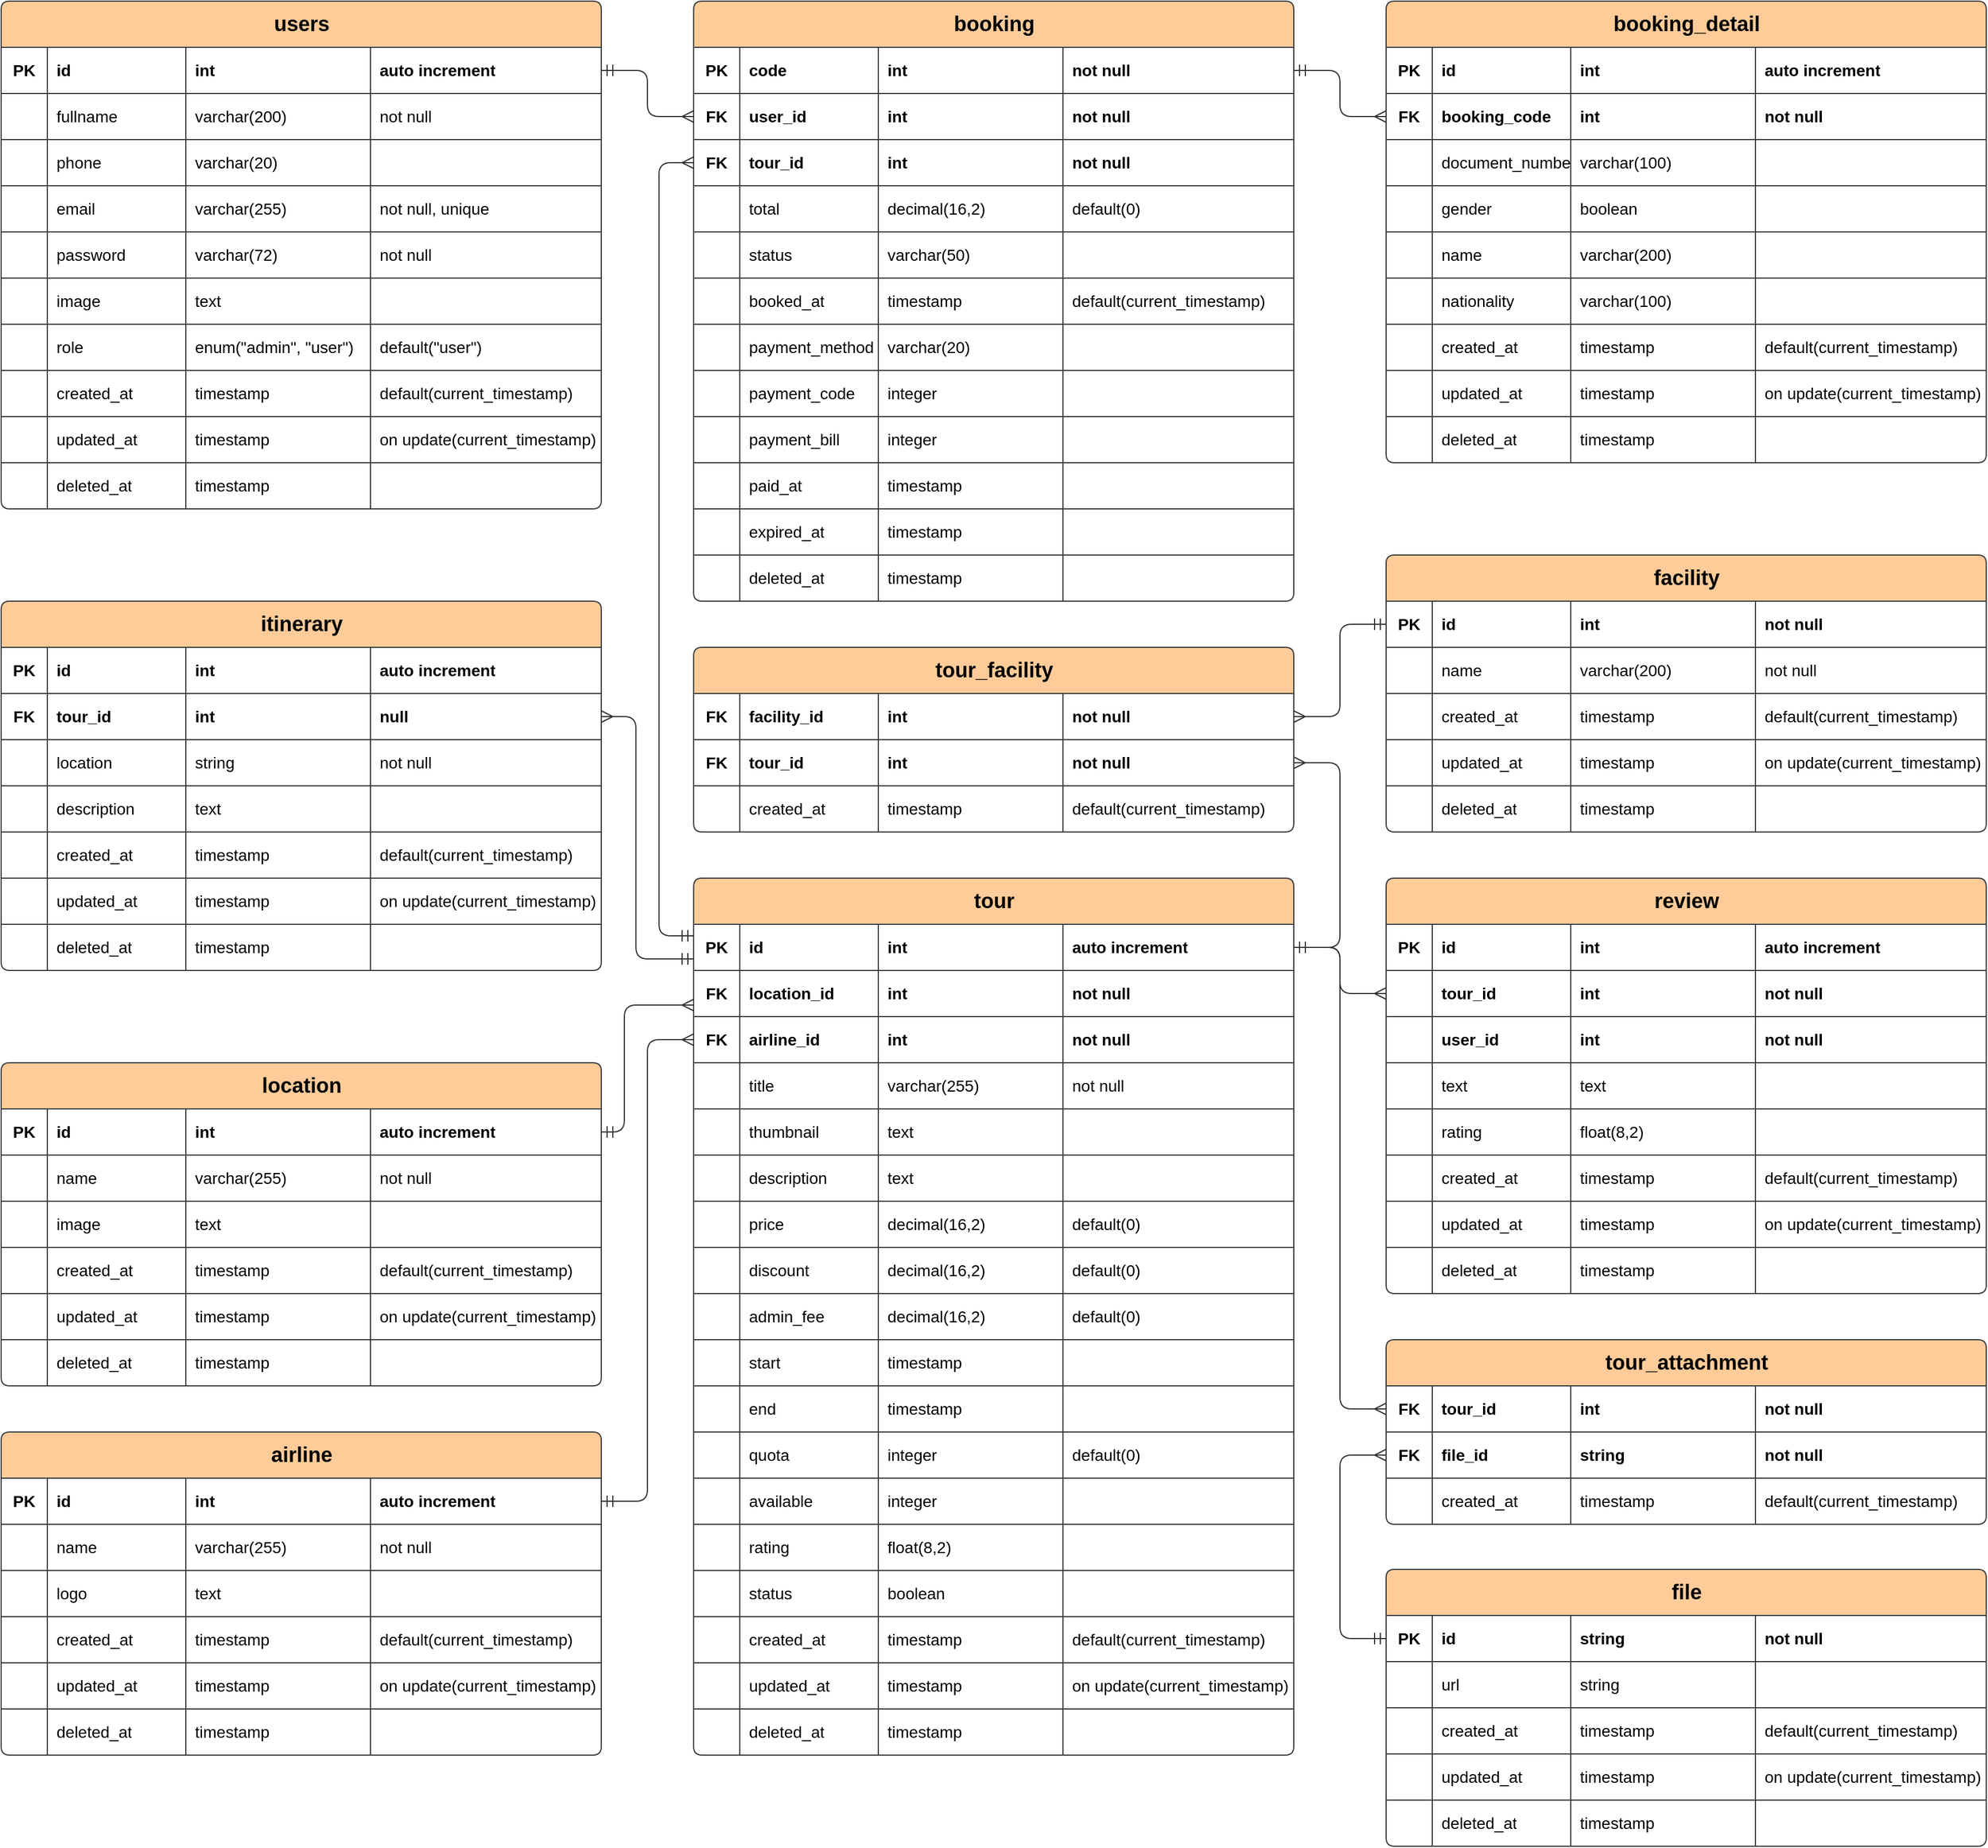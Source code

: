 <mxfile version="21.8.2" type="device">
  <diagram name="erd" id="Z8A81sTIwzjF09asF-El">
    <mxGraphModel dx="6111" dy="1243" grid="1" gridSize="10" guides="1" tooltips="1" connect="1" arrows="1" fold="1" page="1" pageScale="1" pageWidth="1880" pageHeight="1760" math="0" shadow="0">
      <root>
        <mxCell id="0" />
        <mxCell id="1" parent="0" />
        <mxCell id="KGZu8LN2GR9Yo7TSWTJp-1" value="users" style="shape=table;startSize=40;container=1;collapsible=1;childLayout=tableLayout;fixedRows=1;rowLines=1;fontStyle=1;align=center;resizeLast=1;html=1;fontSize=18;rounded=1;arcSize=6;fillColor=#ffcc99;strokeColor=#36393d;" parent="1" vertex="1">
          <mxGeometry x="-3680" y="80" width="520" height="440" as="geometry" />
        </mxCell>
        <mxCell id="KGZu8LN2GR9Yo7TSWTJp-2" style="shape=tableRow;horizontal=0;startSize=0;swimlaneHead=0;swimlaneBody=0;fillColor=none;collapsible=0;dropTarget=0;points=[[0,0.5],[1,0.5]];portConstraint=eastwest;top=0;left=0;right=0;bottom=0;fontSize=14;" parent="KGZu8LN2GR9Yo7TSWTJp-1" vertex="1">
          <mxGeometry y="40" width="520" height="40" as="geometry" />
        </mxCell>
        <mxCell id="KGZu8LN2GR9Yo7TSWTJp-3" value="PK" style="shape=partialRectangle;connectable=0;fillColor=none;top=0;left=0;bottom=0;right=0;editable=1;overflow=hidden;whiteSpace=wrap;html=1;fontStyle=1;fontSize=14;" parent="KGZu8LN2GR9Yo7TSWTJp-2" vertex="1">
          <mxGeometry width="40" height="40" as="geometry">
            <mxRectangle width="40" height="40" as="alternateBounds" />
          </mxGeometry>
        </mxCell>
        <mxCell id="KGZu8LN2GR9Yo7TSWTJp-4" value="id" style="shape=partialRectangle;connectable=0;fillColor=none;top=0;left=0;bottom=0;right=0;align=left;spacingLeft=6;overflow=hidden;whiteSpace=wrap;html=1;fontStyle=1;fontSize=14;" parent="KGZu8LN2GR9Yo7TSWTJp-2" vertex="1">
          <mxGeometry x="40" width="120" height="40" as="geometry">
            <mxRectangle width="120" height="40" as="alternateBounds" />
          </mxGeometry>
        </mxCell>
        <mxCell id="KGZu8LN2GR9Yo7TSWTJp-5" value="int" style="shape=partialRectangle;connectable=0;fillColor=none;top=0;left=0;bottom=0;right=0;align=left;spacingLeft=6;overflow=hidden;whiteSpace=wrap;html=1;fontStyle=1;fontSize=14;" parent="KGZu8LN2GR9Yo7TSWTJp-2" vertex="1">
          <mxGeometry x="160" width="160" height="40" as="geometry">
            <mxRectangle width="160" height="40" as="alternateBounds" />
          </mxGeometry>
        </mxCell>
        <mxCell id="KGZu8LN2GR9Yo7TSWTJp-6" value="auto increment" style="shape=partialRectangle;connectable=0;fillColor=none;top=0;left=0;bottom=0;right=0;align=left;spacingLeft=6;overflow=hidden;whiteSpace=wrap;html=1;fontStyle=1;fontSize=14;" parent="KGZu8LN2GR9Yo7TSWTJp-2" vertex="1">
          <mxGeometry x="320" width="200" height="40" as="geometry">
            <mxRectangle width="200" height="40" as="alternateBounds" />
          </mxGeometry>
        </mxCell>
        <mxCell id="KGZu8LN2GR9Yo7TSWTJp-7" style="shape=tableRow;horizontal=0;startSize=0;swimlaneHead=0;swimlaneBody=0;fillColor=none;collapsible=0;dropTarget=0;points=[[0,0.5],[1,0.5]];portConstraint=eastwest;top=0;left=0;right=0;bottom=0;fontSize=14;" parent="KGZu8LN2GR9Yo7TSWTJp-1" vertex="1">
          <mxGeometry y="80" width="520" height="40" as="geometry" />
        </mxCell>
        <mxCell id="KGZu8LN2GR9Yo7TSWTJp-8" style="shape=partialRectangle;connectable=0;fillColor=none;top=0;left=0;bottom=0;right=0;editable=1;overflow=hidden;whiteSpace=wrap;html=1;fontSize=14;" parent="KGZu8LN2GR9Yo7TSWTJp-7" vertex="1">
          <mxGeometry width="40" height="40" as="geometry">
            <mxRectangle width="40" height="40" as="alternateBounds" />
          </mxGeometry>
        </mxCell>
        <mxCell id="KGZu8LN2GR9Yo7TSWTJp-9" value="fullname" style="shape=partialRectangle;connectable=0;fillColor=none;top=0;left=0;bottom=0;right=0;align=left;spacingLeft=6;overflow=hidden;whiteSpace=wrap;html=1;fontSize=14;" parent="KGZu8LN2GR9Yo7TSWTJp-7" vertex="1">
          <mxGeometry x="40" width="120" height="40" as="geometry">
            <mxRectangle width="120" height="40" as="alternateBounds" />
          </mxGeometry>
        </mxCell>
        <mxCell id="KGZu8LN2GR9Yo7TSWTJp-10" value="varchar(200)" style="shape=partialRectangle;connectable=0;fillColor=none;top=0;left=0;bottom=0;right=0;align=left;spacingLeft=6;overflow=hidden;whiteSpace=wrap;html=1;fontSize=14;" parent="KGZu8LN2GR9Yo7TSWTJp-7" vertex="1">
          <mxGeometry x="160" width="160" height="40" as="geometry">
            <mxRectangle width="160" height="40" as="alternateBounds" />
          </mxGeometry>
        </mxCell>
        <mxCell id="KGZu8LN2GR9Yo7TSWTJp-11" value="not null" style="shape=partialRectangle;connectable=0;fillColor=none;top=0;left=0;bottom=0;right=0;align=left;spacingLeft=6;overflow=hidden;whiteSpace=wrap;html=1;fontSize=14;" parent="KGZu8LN2GR9Yo7TSWTJp-7" vertex="1">
          <mxGeometry x="320" width="200" height="40" as="geometry">
            <mxRectangle width="200" height="40" as="alternateBounds" />
          </mxGeometry>
        </mxCell>
        <mxCell id="LpBOM86yHLfkzzoWKnK7-1" style="shape=tableRow;horizontal=0;startSize=0;swimlaneHead=0;swimlaneBody=0;fillColor=none;collapsible=0;dropTarget=0;points=[[0,0.5],[1,0.5]];portConstraint=eastwest;top=0;left=0;right=0;bottom=0;fontSize=14;" parent="KGZu8LN2GR9Yo7TSWTJp-1" vertex="1">
          <mxGeometry y="120" width="520" height="40" as="geometry" />
        </mxCell>
        <mxCell id="LpBOM86yHLfkzzoWKnK7-2" style="shape=partialRectangle;connectable=0;fillColor=none;top=0;left=0;bottom=0;right=0;editable=1;overflow=hidden;whiteSpace=wrap;html=1;fontSize=14;" parent="LpBOM86yHLfkzzoWKnK7-1" vertex="1">
          <mxGeometry width="40" height="40" as="geometry">
            <mxRectangle width="40" height="40" as="alternateBounds" />
          </mxGeometry>
        </mxCell>
        <mxCell id="LpBOM86yHLfkzzoWKnK7-3" value="phone" style="shape=partialRectangle;connectable=0;fillColor=none;top=0;left=0;bottom=0;right=0;align=left;spacingLeft=6;overflow=hidden;whiteSpace=wrap;html=1;fontSize=14;" parent="LpBOM86yHLfkzzoWKnK7-1" vertex="1">
          <mxGeometry x="40" width="120" height="40" as="geometry">
            <mxRectangle width="120" height="40" as="alternateBounds" />
          </mxGeometry>
        </mxCell>
        <mxCell id="LpBOM86yHLfkzzoWKnK7-4" value="varchar(20)" style="shape=partialRectangle;connectable=0;fillColor=none;top=0;left=0;bottom=0;right=0;align=left;spacingLeft=6;overflow=hidden;whiteSpace=wrap;html=1;fontSize=14;" parent="LpBOM86yHLfkzzoWKnK7-1" vertex="1">
          <mxGeometry x="160" width="160" height="40" as="geometry">
            <mxRectangle width="160" height="40" as="alternateBounds" />
          </mxGeometry>
        </mxCell>
        <mxCell id="LpBOM86yHLfkzzoWKnK7-5" style="shape=partialRectangle;connectable=0;fillColor=none;top=0;left=0;bottom=0;right=0;align=left;spacingLeft=6;overflow=hidden;whiteSpace=wrap;html=1;fontSize=14;" parent="LpBOM86yHLfkzzoWKnK7-1" vertex="1">
          <mxGeometry x="320" width="200" height="40" as="geometry">
            <mxRectangle width="200" height="40" as="alternateBounds" />
          </mxGeometry>
        </mxCell>
        <mxCell id="KGZu8LN2GR9Yo7TSWTJp-12" style="shape=tableRow;horizontal=0;startSize=0;swimlaneHead=0;swimlaneBody=0;fillColor=none;collapsible=0;dropTarget=0;points=[[0,0.5],[1,0.5]];portConstraint=eastwest;top=0;left=0;right=0;bottom=0;fontSize=14;" parent="KGZu8LN2GR9Yo7TSWTJp-1" vertex="1">
          <mxGeometry y="160" width="520" height="40" as="geometry" />
        </mxCell>
        <mxCell id="KGZu8LN2GR9Yo7TSWTJp-13" style="shape=partialRectangle;connectable=0;fillColor=none;top=0;left=0;bottom=0;right=0;editable=1;overflow=hidden;whiteSpace=wrap;html=1;fontSize=14;" parent="KGZu8LN2GR9Yo7TSWTJp-12" vertex="1">
          <mxGeometry width="40" height="40" as="geometry">
            <mxRectangle width="40" height="40" as="alternateBounds" />
          </mxGeometry>
        </mxCell>
        <mxCell id="KGZu8LN2GR9Yo7TSWTJp-14" value="email" style="shape=partialRectangle;connectable=0;fillColor=none;top=0;left=0;bottom=0;right=0;align=left;spacingLeft=6;overflow=hidden;whiteSpace=wrap;html=1;fontSize=14;" parent="KGZu8LN2GR9Yo7TSWTJp-12" vertex="1">
          <mxGeometry x="40" width="120" height="40" as="geometry">
            <mxRectangle width="120" height="40" as="alternateBounds" />
          </mxGeometry>
        </mxCell>
        <mxCell id="KGZu8LN2GR9Yo7TSWTJp-15" value="varchar(255)" style="shape=partialRectangle;connectable=0;fillColor=none;top=0;left=0;bottom=0;right=0;align=left;spacingLeft=6;overflow=hidden;whiteSpace=wrap;html=1;fontSize=14;" parent="KGZu8LN2GR9Yo7TSWTJp-12" vertex="1">
          <mxGeometry x="160" width="160" height="40" as="geometry">
            <mxRectangle width="160" height="40" as="alternateBounds" />
          </mxGeometry>
        </mxCell>
        <mxCell id="KGZu8LN2GR9Yo7TSWTJp-16" value="not null, unique" style="shape=partialRectangle;connectable=0;fillColor=none;top=0;left=0;bottom=0;right=0;align=left;spacingLeft=6;overflow=hidden;whiteSpace=wrap;html=1;fontSize=14;" parent="KGZu8LN2GR9Yo7TSWTJp-12" vertex="1">
          <mxGeometry x="320" width="200" height="40" as="geometry">
            <mxRectangle width="200" height="40" as="alternateBounds" />
          </mxGeometry>
        </mxCell>
        <mxCell id="KGZu8LN2GR9Yo7TSWTJp-17" style="shape=tableRow;horizontal=0;startSize=0;swimlaneHead=0;swimlaneBody=0;fillColor=none;collapsible=0;dropTarget=0;points=[[0,0.5],[1,0.5]];portConstraint=eastwest;top=0;left=0;right=0;bottom=0;fontSize=14;" parent="KGZu8LN2GR9Yo7TSWTJp-1" vertex="1">
          <mxGeometry y="200" width="520" height="40" as="geometry" />
        </mxCell>
        <mxCell id="KGZu8LN2GR9Yo7TSWTJp-18" style="shape=partialRectangle;connectable=0;fillColor=none;top=0;left=0;bottom=0;right=0;editable=1;overflow=hidden;whiteSpace=wrap;html=1;fontSize=14;" parent="KGZu8LN2GR9Yo7TSWTJp-17" vertex="1">
          <mxGeometry width="40" height="40" as="geometry">
            <mxRectangle width="40" height="40" as="alternateBounds" />
          </mxGeometry>
        </mxCell>
        <mxCell id="KGZu8LN2GR9Yo7TSWTJp-19" value="password" style="shape=partialRectangle;connectable=0;fillColor=none;top=0;left=0;bottom=0;right=0;align=left;spacingLeft=6;overflow=hidden;whiteSpace=wrap;html=1;fontSize=14;" parent="KGZu8LN2GR9Yo7TSWTJp-17" vertex="1">
          <mxGeometry x="40" width="120" height="40" as="geometry">
            <mxRectangle width="120" height="40" as="alternateBounds" />
          </mxGeometry>
        </mxCell>
        <mxCell id="KGZu8LN2GR9Yo7TSWTJp-20" value="varchar(72)" style="shape=partialRectangle;connectable=0;fillColor=none;top=0;left=0;bottom=0;right=0;align=left;spacingLeft=6;overflow=hidden;whiteSpace=wrap;html=1;fontSize=14;" parent="KGZu8LN2GR9Yo7TSWTJp-17" vertex="1">
          <mxGeometry x="160" width="160" height="40" as="geometry">
            <mxRectangle width="160" height="40" as="alternateBounds" />
          </mxGeometry>
        </mxCell>
        <mxCell id="KGZu8LN2GR9Yo7TSWTJp-21" value="not null" style="shape=partialRectangle;connectable=0;fillColor=none;top=0;left=0;bottom=0;right=0;align=left;spacingLeft=6;overflow=hidden;whiteSpace=wrap;html=1;fontSize=14;" parent="KGZu8LN2GR9Yo7TSWTJp-17" vertex="1">
          <mxGeometry x="320" width="200" height="40" as="geometry">
            <mxRectangle width="200" height="40" as="alternateBounds" />
          </mxGeometry>
        </mxCell>
        <mxCell id="KGZu8LN2GR9Yo7TSWTJp-22" style="shape=tableRow;horizontal=0;startSize=0;swimlaneHead=0;swimlaneBody=0;fillColor=none;collapsible=0;dropTarget=0;points=[[0,0.5],[1,0.5]];portConstraint=eastwest;top=0;left=0;right=0;bottom=0;fontSize=14;" parent="KGZu8LN2GR9Yo7TSWTJp-1" vertex="1">
          <mxGeometry y="240" width="520" height="40" as="geometry" />
        </mxCell>
        <mxCell id="KGZu8LN2GR9Yo7TSWTJp-23" style="shape=partialRectangle;connectable=0;fillColor=none;top=0;left=0;bottom=0;right=0;editable=1;overflow=hidden;whiteSpace=wrap;html=1;fontSize=14;" parent="KGZu8LN2GR9Yo7TSWTJp-22" vertex="1">
          <mxGeometry width="40" height="40" as="geometry">
            <mxRectangle width="40" height="40" as="alternateBounds" />
          </mxGeometry>
        </mxCell>
        <mxCell id="KGZu8LN2GR9Yo7TSWTJp-24" value="image" style="shape=partialRectangle;connectable=0;fillColor=none;top=0;left=0;bottom=0;right=0;align=left;spacingLeft=6;overflow=hidden;whiteSpace=wrap;html=1;fontSize=14;" parent="KGZu8LN2GR9Yo7TSWTJp-22" vertex="1">
          <mxGeometry x="40" width="120" height="40" as="geometry">
            <mxRectangle width="120" height="40" as="alternateBounds" />
          </mxGeometry>
        </mxCell>
        <mxCell id="KGZu8LN2GR9Yo7TSWTJp-25" value="text" style="shape=partialRectangle;connectable=0;fillColor=none;top=0;left=0;bottom=0;right=0;align=left;spacingLeft=6;overflow=hidden;whiteSpace=wrap;html=1;fontSize=14;" parent="KGZu8LN2GR9Yo7TSWTJp-22" vertex="1">
          <mxGeometry x="160" width="160" height="40" as="geometry">
            <mxRectangle width="160" height="40" as="alternateBounds" />
          </mxGeometry>
        </mxCell>
        <mxCell id="KGZu8LN2GR9Yo7TSWTJp-26" style="shape=partialRectangle;connectable=0;fillColor=none;top=0;left=0;bottom=0;right=0;align=left;spacingLeft=6;overflow=hidden;whiteSpace=wrap;html=1;fontSize=14;" parent="KGZu8LN2GR9Yo7TSWTJp-22" vertex="1">
          <mxGeometry x="320" width="200" height="40" as="geometry">
            <mxRectangle width="200" height="40" as="alternateBounds" />
          </mxGeometry>
        </mxCell>
        <mxCell id="VjcjarRgVxMpdCUr1j4f-1" style="shape=tableRow;horizontal=0;startSize=0;swimlaneHead=0;swimlaneBody=0;fillColor=none;collapsible=0;dropTarget=0;points=[[0,0.5],[1,0.5]];portConstraint=eastwest;top=0;left=0;right=0;bottom=0;fontSize=14;" parent="KGZu8LN2GR9Yo7TSWTJp-1" vertex="1">
          <mxGeometry y="280" width="520" height="40" as="geometry" />
        </mxCell>
        <mxCell id="VjcjarRgVxMpdCUr1j4f-2" style="shape=partialRectangle;connectable=0;fillColor=none;top=0;left=0;bottom=0;right=0;editable=1;overflow=hidden;whiteSpace=wrap;html=1;fontSize=14;" parent="VjcjarRgVxMpdCUr1j4f-1" vertex="1">
          <mxGeometry width="40" height="40" as="geometry">
            <mxRectangle width="40" height="40" as="alternateBounds" />
          </mxGeometry>
        </mxCell>
        <mxCell id="VjcjarRgVxMpdCUr1j4f-3" value="role" style="shape=partialRectangle;connectable=0;fillColor=none;top=0;left=0;bottom=0;right=0;align=left;spacingLeft=6;overflow=hidden;whiteSpace=wrap;html=1;fontSize=14;" parent="VjcjarRgVxMpdCUr1j4f-1" vertex="1">
          <mxGeometry x="40" width="120" height="40" as="geometry">
            <mxRectangle width="120" height="40" as="alternateBounds" />
          </mxGeometry>
        </mxCell>
        <mxCell id="VjcjarRgVxMpdCUr1j4f-4" value="enum(&quot;admin&quot;, &quot;user&quot;)" style="shape=partialRectangle;connectable=0;fillColor=none;top=0;left=0;bottom=0;right=0;align=left;spacingLeft=6;overflow=hidden;whiteSpace=wrap;html=1;fontSize=14;" parent="VjcjarRgVxMpdCUr1j4f-1" vertex="1">
          <mxGeometry x="160" width="160" height="40" as="geometry">
            <mxRectangle width="160" height="40" as="alternateBounds" />
          </mxGeometry>
        </mxCell>
        <mxCell id="VjcjarRgVxMpdCUr1j4f-5" value="default(&quot;user&quot;)" style="shape=partialRectangle;connectable=0;fillColor=none;top=0;left=0;bottom=0;right=0;align=left;spacingLeft=6;overflow=hidden;whiteSpace=wrap;html=1;fontSize=14;" parent="VjcjarRgVxMpdCUr1j4f-1" vertex="1">
          <mxGeometry x="320" width="200" height="40" as="geometry">
            <mxRectangle width="200" height="40" as="alternateBounds" />
          </mxGeometry>
        </mxCell>
        <mxCell id="KGZu8LN2GR9Yo7TSWTJp-27" style="shape=tableRow;horizontal=0;startSize=0;swimlaneHead=0;swimlaneBody=0;fillColor=none;collapsible=0;dropTarget=0;points=[[0,0.5],[1,0.5]];portConstraint=eastwest;top=0;left=0;right=0;bottom=0;fontSize=14;" parent="KGZu8LN2GR9Yo7TSWTJp-1" vertex="1">
          <mxGeometry y="320" width="520" height="40" as="geometry" />
        </mxCell>
        <mxCell id="KGZu8LN2GR9Yo7TSWTJp-28" style="shape=partialRectangle;connectable=0;fillColor=none;top=0;left=0;bottom=0;right=0;editable=1;overflow=hidden;whiteSpace=wrap;html=1;fontSize=14;" parent="KGZu8LN2GR9Yo7TSWTJp-27" vertex="1">
          <mxGeometry width="40" height="40" as="geometry">
            <mxRectangle width="40" height="40" as="alternateBounds" />
          </mxGeometry>
        </mxCell>
        <mxCell id="KGZu8LN2GR9Yo7TSWTJp-29" value="created_at" style="shape=partialRectangle;connectable=0;fillColor=none;top=0;left=0;bottom=0;right=0;align=left;spacingLeft=6;overflow=hidden;whiteSpace=wrap;html=1;fontSize=14;" parent="KGZu8LN2GR9Yo7TSWTJp-27" vertex="1">
          <mxGeometry x="40" width="120" height="40" as="geometry">
            <mxRectangle width="120" height="40" as="alternateBounds" />
          </mxGeometry>
        </mxCell>
        <mxCell id="KGZu8LN2GR9Yo7TSWTJp-30" value="timestamp" style="shape=partialRectangle;connectable=0;fillColor=none;top=0;left=0;bottom=0;right=0;align=left;spacingLeft=6;overflow=hidden;whiteSpace=wrap;html=1;fontSize=14;" parent="KGZu8LN2GR9Yo7TSWTJp-27" vertex="1">
          <mxGeometry x="160" width="160" height="40" as="geometry">
            <mxRectangle width="160" height="40" as="alternateBounds" />
          </mxGeometry>
        </mxCell>
        <mxCell id="KGZu8LN2GR9Yo7TSWTJp-31" value="default(current_timestamp)" style="shape=partialRectangle;connectable=0;fillColor=none;top=0;left=0;bottom=0;right=0;align=left;spacingLeft=6;overflow=hidden;whiteSpace=wrap;html=1;fontSize=14;" parent="KGZu8LN2GR9Yo7TSWTJp-27" vertex="1">
          <mxGeometry x="320" width="200" height="40" as="geometry">
            <mxRectangle width="200" height="40" as="alternateBounds" />
          </mxGeometry>
        </mxCell>
        <mxCell id="KGZu8LN2GR9Yo7TSWTJp-32" style="shape=tableRow;horizontal=0;startSize=0;swimlaneHead=0;swimlaneBody=0;fillColor=none;collapsible=0;dropTarget=0;points=[[0,0.5],[1,0.5]];portConstraint=eastwest;top=0;left=0;right=0;bottom=0;fontSize=14;" parent="KGZu8LN2GR9Yo7TSWTJp-1" vertex="1">
          <mxGeometry y="360" width="520" height="40" as="geometry" />
        </mxCell>
        <mxCell id="KGZu8LN2GR9Yo7TSWTJp-33" style="shape=partialRectangle;connectable=0;fillColor=none;top=0;left=0;bottom=0;right=0;editable=1;overflow=hidden;whiteSpace=wrap;html=1;fontSize=14;" parent="KGZu8LN2GR9Yo7TSWTJp-32" vertex="1">
          <mxGeometry width="40" height="40" as="geometry">
            <mxRectangle width="40" height="40" as="alternateBounds" />
          </mxGeometry>
        </mxCell>
        <mxCell id="KGZu8LN2GR9Yo7TSWTJp-34" value="updated_at" style="shape=partialRectangle;connectable=0;fillColor=none;top=0;left=0;bottom=0;right=0;align=left;spacingLeft=6;overflow=hidden;whiteSpace=wrap;html=1;fontSize=14;" parent="KGZu8LN2GR9Yo7TSWTJp-32" vertex="1">
          <mxGeometry x="40" width="120" height="40" as="geometry">
            <mxRectangle width="120" height="40" as="alternateBounds" />
          </mxGeometry>
        </mxCell>
        <mxCell id="KGZu8LN2GR9Yo7TSWTJp-35" value="timestamp" style="shape=partialRectangle;connectable=0;fillColor=none;top=0;left=0;bottom=0;right=0;align=left;spacingLeft=6;overflow=hidden;whiteSpace=wrap;html=1;fontSize=14;" parent="KGZu8LN2GR9Yo7TSWTJp-32" vertex="1">
          <mxGeometry x="160" width="160" height="40" as="geometry">
            <mxRectangle width="160" height="40" as="alternateBounds" />
          </mxGeometry>
        </mxCell>
        <mxCell id="KGZu8LN2GR9Yo7TSWTJp-36" value="on update(current_timestamp)" style="shape=partialRectangle;connectable=0;fillColor=none;top=0;left=0;bottom=0;right=0;align=left;spacingLeft=6;overflow=hidden;whiteSpace=wrap;html=1;fontSize=14;" parent="KGZu8LN2GR9Yo7TSWTJp-32" vertex="1">
          <mxGeometry x="320" width="200" height="40" as="geometry">
            <mxRectangle width="200" height="40" as="alternateBounds" />
          </mxGeometry>
        </mxCell>
        <mxCell id="KGZu8LN2GR9Yo7TSWTJp-37" style="shape=tableRow;horizontal=0;startSize=0;swimlaneHead=0;swimlaneBody=0;fillColor=none;collapsible=0;dropTarget=0;points=[[0,0.5],[1,0.5]];portConstraint=eastwest;top=0;left=0;right=0;bottom=0;fontSize=14;" parent="KGZu8LN2GR9Yo7TSWTJp-1" vertex="1">
          <mxGeometry y="400" width="520" height="40" as="geometry" />
        </mxCell>
        <mxCell id="KGZu8LN2GR9Yo7TSWTJp-38" style="shape=partialRectangle;connectable=0;fillColor=none;top=0;left=0;bottom=0;right=0;editable=1;overflow=hidden;whiteSpace=wrap;html=1;fontSize=14;" parent="KGZu8LN2GR9Yo7TSWTJp-37" vertex="1">
          <mxGeometry width="40" height="40" as="geometry">
            <mxRectangle width="40" height="40" as="alternateBounds" />
          </mxGeometry>
        </mxCell>
        <mxCell id="KGZu8LN2GR9Yo7TSWTJp-39" value="deleted_at" style="shape=partialRectangle;connectable=0;fillColor=none;top=0;left=0;bottom=0;right=0;align=left;spacingLeft=6;overflow=hidden;whiteSpace=wrap;html=1;fontSize=14;" parent="KGZu8LN2GR9Yo7TSWTJp-37" vertex="1">
          <mxGeometry x="40" width="120" height="40" as="geometry">
            <mxRectangle width="120" height="40" as="alternateBounds" />
          </mxGeometry>
        </mxCell>
        <mxCell id="KGZu8LN2GR9Yo7TSWTJp-40" value="timestamp" style="shape=partialRectangle;connectable=0;fillColor=none;top=0;left=0;bottom=0;right=0;align=left;spacingLeft=6;overflow=hidden;whiteSpace=wrap;html=1;fontSize=14;" parent="KGZu8LN2GR9Yo7TSWTJp-37" vertex="1">
          <mxGeometry x="160" width="160" height="40" as="geometry">
            <mxRectangle width="160" height="40" as="alternateBounds" />
          </mxGeometry>
        </mxCell>
        <mxCell id="KGZu8LN2GR9Yo7TSWTJp-41" style="shape=partialRectangle;connectable=0;fillColor=none;top=0;left=0;bottom=0;right=0;align=left;spacingLeft=6;overflow=hidden;whiteSpace=wrap;html=1;fontSize=14;" parent="KGZu8LN2GR9Yo7TSWTJp-37" vertex="1">
          <mxGeometry x="320" width="200" height="40" as="geometry">
            <mxRectangle width="200" height="40" as="alternateBounds" />
          </mxGeometry>
        </mxCell>
        <mxCell id="VjcjarRgVxMpdCUr1j4f-52" value="tour" style="shape=table;startSize=40;container=1;collapsible=1;childLayout=tableLayout;fixedRows=1;rowLines=1;fontStyle=1;align=center;resizeLast=1;html=1;fontSize=18;rounded=1;arcSize=6;fillColor=#ffcc99;strokeColor=#36393d;" parent="1" vertex="1">
          <mxGeometry x="-3080" y="840" width="520" height="760" as="geometry" />
        </mxCell>
        <mxCell id="VjcjarRgVxMpdCUr1j4f-53" style="shape=tableRow;horizontal=0;startSize=0;swimlaneHead=0;swimlaneBody=0;fillColor=none;collapsible=0;dropTarget=0;points=[[0,0.5],[1,0.5]];portConstraint=eastwest;top=0;left=0;right=0;bottom=0;fontSize=14;" parent="VjcjarRgVxMpdCUr1j4f-52" vertex="1">
          <mxGeometry y="40" width="520" height="40" as="geometry" />
        </mxCell>
        <mxCell id="VjcjarRgVxMpdCUr1j4f-54" value="PK" style="shape=partialRectangle;connectable=0;fillColor=none;top=0;left=0;bottom=0;right=0;editable=1;overflow=hidden;whiteSpace=wrap;html=1;fontStyle=1;fontSize=14;" parent="VjcjarRgVxMpdCUr1j4f-53" vertex="1">
          <mxGeometry width="40" height="40" as="geometry">
            <mxRectangle width="40" height="40" as="alternateBounds" />
          </mxGeometry>
        </mxCell>
        <mxCell id="VjcjarRgVxMpdCUr1j4f-55" value="id" style="shape=partialRectangle;connectable=0;fillColor=none;top=0;left=0;bottom=0;right=0;align=left;spacingLeft=6;overflow=hidden;whiteSpace=wrap;html=1;fontStyle=1;fontSize=14;" parent="VjcjarRgVxMpdCUr1j4f-53" vertex="1">
          <mxGeometry x="40" width="120" height="40" as="geometry">
            <mxRectangle width="120" height="40" as="alternateBounds" />
          </mxGeometry>
        </mxCell>
        <mxCell id="VjcjarRgVxMpdCUr1j4f-56" value="int" style="shape=partialRectangle;connectable=0;fillColor=none;top=0;left=0;bottom=0;right=0;align=left;spacingLeft=6;overflow=hidden;whiteSpace=wrap;html=1;fontStyle=1;fontSize=14;" parent="VjcjarRgVxMpdCUr1j4f-53" vertex="1">
          <mxGeometry x="160" width="160" height="40" as="geometry">
            <mxRectangle width="160" height="40" as="alternateBounds" />
          </mxGeometry>
        </mxCell>
        <mxCell id="VjcjarRgVxMpdCUr1j4f-57" value="auto increment" style="shape=partialRectangle;connectable=0;fillColor=none;top=0;left=0;bottom=0;right=0;align=left;spacingLeft=6;overflow=hidden;whiteSpace=wrap;html=1;fontStyle=1;fontSize=14;" parent="VjcjarRgVxMpdCUr1j4f-53" vertex="1">
          <mxGeometry x="320" width="200" height="40" as="geometry">
            <mxRectangle width="200" height="40" as="alternateBounds" />
          </mxGeometry>
        </mxCell>
        <mxCell id="LpBOM86yHLfkzzoWKnK7-93" style="shape=tableRow;horizontal=0;startSize=0;swimlaneHead=0;swimlaneBody=0;fillColor=none;collapsible=0;dropTarget=0;points=[[0,0.5],[1,0.5]];portConstraint=eastwest;top=0;left=0;right=0;bottom=0;fontSize=14;" parent="VjcjarRgVxMpdCUr1j4f-52" vertex="1">
          <mxGeometry y="80" width="520" height="40" as="geometry" />
        </mxCell>
        <mxCell id="LpBOM86yHLfkzzoWKnK7-94" value="FK" style="shape=partialRectangle;connectable=0;fillColor=none;top=0;left=0;bottom=0;right=0;editable=1;overflow=hidden;whiteSpace=wrap;html=1;fontStyle=1;fontSize=14;" parent="LpBOM86yHLfkzzoWKnK7-93" vertex="1">
          <mxGeometry width="40" height="40" as="geometry">
            <mxRectangle width="40" height="40" as="alternateBounds" />
          </mxGeometry>
        </mxCell>
        <mxCell id="LpBOM86yHLfkzzoWKnK7-95" value="location_id" style="shape=partialRectangle;connectable=0;fillColor=none;top=0;left=0;bottom=0;right=0;align=left;spacingLeft=6;overflow=hidden;whiteSpace=wrap;html=1;fontStyle=1;fontSize=14;" parent="LpBOM86yHLfkzzoWKnK7-93" vertex="1">
          <mxGeometry x="40" width="120" height="40" as="geometry">
            <mxRectangle width="120" height="40" as="alternateBounds" />
          </mxGeometry>
        </mxCell>
        <mxCell id="LpBOM86yHLfkzzoWKnK7-96" value="int" style="shape=partialRectangle;connectable=0;fillColor=none;top=0;left=0;bottom=0;right=0;align=left;spacingLeft=6;overflow=hidden;whiteSpace=wrap;html=1;fontStyle=1;fontSize=14;" parent="LpBOM86yHLfkzzoWKnK7-93" vertex="1">
          <mxGeometry x="160" width="160" height="40" as="geometry">
            <mxRectangle width="160" height="40" as="alternateBounds" />
          </mxGeometry>
        </mxCell>
        <mxCell id="LpBOM86yHLfkzzoWKnK7-97" value="not null" style="shape=partialRectangle;connectable=0;fillColor=none;top=0;left=0;bottom=0;right=0;align=left;spacingLeft=6;overflow=hidden;whiteSpace=wrap;html=1;fontStyle=1;fontSize=14;" parent="LpBOM86yHLfkzzoWKnK7-93" vertex="1">
          <mxGeometry x="320" width="200" height="40" as="geometry">
            <mxRectangle width="200" height="40" as="alternateBounds" />
          </mxGeometry>
        </mxCell>
        <mxCell id="LpBOM86yHLfkzzoWKnK7-88" style="shape=tableRow;horizontal=0;startSize=0;swimlaneHead=0;swimlaneBody=0;fillColor=none;collapsible=0;dropTarget=0;points=[[0,0.5],[1,0.5]];portConstraint=eastwest;top=0;left=0;right=0;bottom=0;fontSize=14;" parent="VjcjarRgVxMpdCUr1j4f-52" vertex="1">
          <mxGeometry y="120" width="520" height="40" as="geometry" />
        </mxCell>
        <mxCell id="LpBOM86yHLfkzzoWKnK7-89" value="FK" style="shape=partialRectangle;connectable=0;fillColor=none;top=0;left=0;bottom=0;right=0;editable=1;overflow=hidden;whiteSpace=wrap;html=1;fontStyle=1;fontSize=14;" parent="LpBOM86yHLfkzzoWKnK7-88" vertex="1">
          <mxGeometry width="40" height="40" as="geometry">
            <mxRectangle width="40" height="40" as="alternateBounds" />
          </mxGeometry>
        </mxCell>
        <mxCell id="LpBOM86yHLfkzzoWKnK7-90" value="airline_id" style="shape=partialRectangle;connectable=0;fillColor=none;top=0;left=0;bottom=0;right=0;align=left;spacingLeft=6;overflow=hidden;whiteSpace=wrap;html=1;fontStyle=1;fontSize=14;" parent="LpBOM86yHLfkzzoWKnK7-88" vertex="1">
          <mxGeometry x="40" width="120" height="40" as="geometry">
            <mxRectangle width="120" height="40" as="alternateBounds" />
          </mxGeometry>
        </mxCell>
        <mxCell id="LpBOM86yHLfkzzoWKnK7-91" value="int" style="shape=partialRectangle;connectable=0;fillColor=none;top=0;left=0;bottom=0;right=0;align=left;spacingLeft=6;overflow=hidden;whiteSpace=wrap;html=1;fontStyle=1;fontSize=14;" parent="LpBOM86yHLfkzzoWKnK7-88" vertex="1">
          <mxGeometry x="160" width="160" height="40" as="geometry">
            <mxRectangle width="160" height="40" as="alternateBounds" />
          </mxGeometry>
        </mxCell>
        <mxCell id="LpBOM86yHLfkzzoWKnK7-92" value="not null" style="shape=partialRectangle;connectable=0;fillColor=none;top=0;left=0;bottom=0;right=0;align=left;spacingLeft=6;overflow=hidden;whiteSpace=wrap;html=1;fontStyle=1;fontSize=14;" parent="LpBOM86yHLfkzzoWKnK7-88" vertex="1">
          <mxGeometry x="320" width="200" height="40" as="geometry">
            <mxRectangle width="200" height="40" as="alternateBounds" />
          </mxGeometry>
        </mxCell>
        <mxCell id="LpBOM86yHLfkzzoWKnK7-48" style="shape=tableRow;horizontal=0;startSize=0;swimlaneHead=0;swimlaneBody=0;fillColor=none;collapsible=0;dropTarget=0;points=[[0,0.5],[1,0.5]];portConstraint=eastwest;top=0;left=0;right=0;bottom=0;fontSize=14;" parent="VjcjarRgVxMpdCUr1j4f-52" vertex="1">
          <mxGeometry y="160" width="520" height="40" as="geometry" />
        </mxCell>
        <mxCell id="LpBOM86yHLfkzzoWKnK7-49" style="shape=partialRectangle;connectable=0;fillColor=none;top=0;left=0;bottom=0;right=0;editable=1;overflow=hidden;whiteSpace=wrap;html=1;fontSize=14;" parent="LpBOM86yHLfkzzoWKnK7-48" vertex="1">
          <mxGeometry width="40" height="40" as="geometry">
            <mxRectangle width="40" height="40" as="alternateBounds" />
          </mxGeometry>
        </mxCell>
        <mxCell id="LpBOM86yHLfkzzoWKnK7-50" value="title" style="shape=partialRectangle;connectable=0;fillColor=none;top=0;left=0;bottom=0;right=0;align=left;spacingLeft=6;overflow=hidden;whiteSpace=wrap;html=1;fontSize=14;" parent="LpBOM86yHLfkzzoWKnK7-48" vertex="1">
          <mxGeometry x="40" width="120" height="40" as="geometry">
            <mxRectangle width="120" height="40" as="alternateBounds" />
          </mxGeometry>
        </mxCell>
        <mxCell id="LpBOM86yHLfkzzoWKnK7-51" value="varchar(255)" style="shape=partialRectangle;connectable=0;fillColor=none;top=0;left=0;bottom=0;right=0;align=left;spacingLeft=6;overflow=hidden;whiteSpace=wrap;html=1;fontSize=14;" parent="LpBOM86yHLfkzzoWKnK7-48" vertex="1">
          <mxGeometry x="160" width="160" height="40" as="geometry">
            <mxRectangle width="160" height="40" as="alternateBounds" />
          </mxGeometry>
        </mxCell>
        <mxCell id="LpBOM86yHLfkzzoWKnK7-52" value="not null" style="shape=partialRectangle;connectable=0;fillColor=none;top=0;left=0;bottom=0;right=0;align=left;spacingLeft=6;overflow=hidden;whiteSpace=wrap;html=1;fontSize=14;" parent="LpBOM86yHLfkzzoWKnK7-48" vertex="1">
          <mxGeometry x="320" width="200" height="40" as="geometry">
            <mxRectangle width="200" height="40" as="alternateBounds" />
          </mxGeometry>
        </mxCell>
        <mxCell id="ki1kJr5ZElGEqOYI4jQE-142" style="shape=tableRow;horizontal=0;startSize=0;swimlaneHead=0;swimlaneBody=0;fillColor=none;collapsible=0;dropTarget=0;points=[[0,0.5],[1,0.5]];portConstraint=eastwest;top=0;left=0;right=0;bottom=0;fontSize=14;" vertex="1" parent="VjcjarRgVxMpdCUr1j4f-52">
          <mxGeometry y="200" width="520" height="40" as="geometry" />
        </mxCell>
        <mxCell id="ki1kJr5ZElGEqOYI4jQE-143" style="shape=partialRectangle;connectable=0;fillColor=none;top=0;left=0;bottom=0;right=0;editable=1;overflow=hidden;whiteSpace=wrap;html=1;fontSize=14;" vertex="1" parent="ki1kJr5ZElGEqOYI4jQE-142">
          <mxGeometry width="40" height="40" as="geometry">
            <mxRectangle width="40" height="40" as="alternateBounds" />
          </mxGeometry>
        </mxCell>
        <mxCell id="ki1kJr5ZElGEqOYI4jQE-144" value="thumbnail" style="shape=partialRectangle;connectable=0;fillColor=none;top=0;left=0;bottom=0;right=0;align=left;spacingLeft=6;overflow=hidden;whiteSpace=wrap;html=1;fontSize=14;" vertex="1" parent="ki1kJr5ZElGEqOYI4jQE-142">
          <mxGeometry x="40" width="120" height="40" as="geometry">
            <mxRectangle width="120" height="40" as="alternateBounds" />
          </mxGeometry>
        </mxCell>
        <mxCell id="ki1kJr5ZElGEqOYI4jQE-145" value="text" style="shape=partialRectangle;connectable=0;fillColor=none;top=0;left=0;bottom=0;right=0;align=left;spacingLeft=6;overflow=hidden;whiteSpace=wrap;html=1;fontSize=14;" vertex="1" parent="ki1kJr5ZElGEqOYI4jQE-142">
          <mxGeometry x="160" width="160" height="40" as="geometry">
            <mxRectangle width="160" height="40" as="alternateBounds" />
          </mxGeometry>
        </mxCell>
        <mxCell id="ki1kJr5ZElGEqOYI4jQE-146" style="shape=partialRectangle;connectable=0;fillColor=none;top=0;left=0;bottom=0;right=0;align=left;spacingLeft=6;overflow=hidden;whiteSpace=wrap;html=1;fontSize=14;" vertex="1" parent="ki1kJr5ZElGEqOYI4jQE-142">
          <mxGeometry x="320" width="200" height="40" as="geometry">
            <mxRectangle width="200" height="40" as="alternateBounds" />
          </mxGeometry>
        </mxCell>
        <mxCell id="LpBOM86yHLfkzzoWKnK7-53" style="shape=tableRow;horizontal=0;startSize=0;swimlaneHead=0;swimlaneBody=0;fillColor=none;collapsible=0;dropTarget=0;points=[[0,0.5],[1,0.5]];portConstraint=eastwest;top=0;left=0;right=0;bottom=0;fontSize=14;" parent="VjcjarRgVxMpdCUr1j4f-52" vertex="1">
          <mxGeometry y="240" width="520" height="40" as="geometry" />
        </mxCell>
        <mxCell id="LpBOM86yHLfkzzoWKnK7-54" style="shape=partialRectangle;connectable=0;fillColor=none;top=0;left=0;bottom=0;right=0;editable=1;overflow=hidden;whiteSpace=wrap;html=1;fontSize=14;" parent="LpBOM86yHLfkzzoWKnK7-53" vertex="1">
          <mxGeometry width="40" height="40" as="geometry">
            <mxRectangle width="40" height="40" as="alternateBounds" />
          </mxGeometry>
        </mxCell>
        <mxCell id="LpBOM86yHLfkzzoWKnK7-55" value="description" style="shape=partialRectangle;connectable=0;fillColor=none;top=0;left=0;bottom=0;right=0;align=left;spacingLeft=6;overflow=hidden;whiteSpace=wrap;html=1;fontSize=14;" parent="LpBOM86yHLfkzzoWKnK7-53" vertex="1">
          <mxGeometry x="40" width="120" height="40" as="geometry">
            <mxRectangle width="120" height="40" as="alternateBounds" />
          </mxGeometry>
        </mxCell>
        <mxCell id="LpBOM86yHLfkzzoWKnK7-56" value="text" style="shape=partialRectangle;connectable=0;fillColor=none;top=0;left=0;bottom=0;right=0;align=left;spacingLeft=6;overflow=hidden;whiteSpace=wrap;html=1;fontSize=14;" parent="LpBOM86yHLfkzzoWKnK7-53" vertex="1">
          <mxGeometry x="160" width="160" height="40" as="geometry">
            <mxRectangle width="160" height="40" as="alternateBounds" />
          </mxGeometry>
        </mxCell>
        <mxCell id="LpBOM86yHLfkzzoWKnK7-57" value="" style="shape=partialRectangle;connectable=0;fillColor=none;top=0;left=0;bottom=0;right=0;align=left;spacingLeft=6;overflow=hidden;whiteSpace=wrap;html=1;fontSize=14;" parent="LpBOM86yHLfkzzoWKnK7-53" vertex="1">
          <mxGeometry x="320" width="200" height="40" as="geometry">
            <mxRectangle width="200" height="40" as="alternateBounds" />
          </mxGeometry>
        </mxCell>
        <mxCell id="LpBOM86yHLfkzzoWKnK7-58" style="shape=tableRow;horizontal=0;startSize=0;swimlaneHead=0;swimlaneBody=0;fillColor=none;collapsible=0;dropTarget=0;points=[[0,0.5],[1,0.5]];portConstraint=eastwest;top=0;left=0;right=0;bottom=0;fontSize=14;" parent="VjcjarRgVxMpdCUr1j4f-52" vertex="1">
          <mxGeometry y="280" width="520" height="40" as="geometry" />
        </mxCell>
        <mxCell id="LpBOM86yHLfkzzoWKnK7-59" style="shape=partialRectangle;connectable=0;fillColor=none;top=0;left=0;bottom=0;right=0;editable=1;overflow=hidden;whiteSpace=wrap;html=1;fontSize=14;" parent="LpBOM86yHLfkzzoWKnK7-58" vertex="1">
          <mxGeometry width="40" height="40" as="geometry">
            <mxRectangle width="40" height="40" as="alternateBounds" />
          </mxGeometry>
        </mxCell>
        <mxCell id="LpBOM86yHLfkzzoWKnK7-60" value="price" style="shape=partialRectangle;connectable=0;fillColor=none;top=0;left=0;bottom=0;right=0;align=left;spacingLeft=6;overflow=hidden;whiteSpace=wrap;html=1;fontSize=14;" parent="LpBOM86yHLfkzzoWKnK7-58" vertex="1">
          <mxGeometry x="40" width="120" height="40" as="geometry">
            <mxRectangle width="120" height="40" as="alternateBounds" />
          </mxGeometry>
        </mxCell>
        <mxCell id="LpBOM86yHLfkzzoWKnK7-61" value="decimal(16,2)" style="shape=partialRectangle;connectable=0;fillColor=none;top=0;left=0;bottom=0;right=0;align=left;spacingLeft=6;overflow=hidden;whiteSpace=wrap;html=1;fontSize=14;" parent="LpBOM86yHLfkzzoWKnK7-58" vertex="1">
          <mxGeometry x="160" width="160" height="40" as="geometry">
            <mxRectangle width="160" height="40" as="alternateBounds" />
          </mxGeometry>
        </mxCell>
        <mxCell id="LpBOM86yHLfkzzoWKnK7-62" value="default(0)" style="shape=partialRectangle;connectable=0;fillColor=none;top=0;left=0;bottom=0;right=0;align=left;spacingLeft=6;overflow=hidden;whiteSpace=wrap;html=1;fontSize=14;" parent="LpBOM86yHLfkzzoWKnK7-58" vertex="1">
          <mxGeometry x="320" width="200" height="40" as="geometry">
            <mxRectangle width="200" height="40" as="alternateBounds" />
          </mxGeometry>
        </mxCell>
        <mxCell id="FlwWr5gwtDITiVxEw2sd-7" style="shape=tableRow;horizontal=0;startSize=0;swimlaneHead=0;swimlaneBody=0;fillColor=none;collapsible=0;dropTarget=0;points=[[0,0.5],[1,0.5]];portConstraint=eastwest;top=0;left=0;right=0;bottom=0;fontSize=14;" parent="VjcjarRgVxMpdCUr1j4f-52" vertex="1">
          <mxGeometry y="320" width="520" height="40" as="geometry" />
        </mxCell>
        <mxCell id="FlwWr5gwtDITiVxEw2sd-8" style="shape=partialRectangle;connectable=0;fillColor=none;top=0;left=0;bottom=0;right=0;editable=1;overflow=hidden;whiteSpace=wrap;html=1;fontSize=14;" parent="FlwWr5gwtDITiVxEw2sd-7" vertex="1">
          <mxGeometry width="40" height="40" as="geometry">
            <mxRectangle width="40" height="40" as="alternateBounds" />
          </mxGeometry>
        </mxCell>
        <mxCell id="FlwWr5gwtDITiVxEw2sd-9" value="discount" style="shape=partialRectangle;connectable=0;fillColor=none;top=0;left=0;bottom=0;right=0;align=left;spacingLeft=6;overflow=hidden;whiteSpace=wrap;html=1;fontSize=14;" parent="FlwWr5gwtDITiVxEw2sd-7" vertex="1">
          <mxGeometry x="40" width="120" height="40" as="geometry">
            <mxRectangle width="120" height="40" as="alternateBounds" />
          </mxGeometry>
        </mxCell>
        <mxCell id="FlwWr5gwtDITiVxEw2sd-10" value="decimal(16,2)" style="shape=partialRectangle;connectable=0;fillColor=none;top=0;left=0;bottom=0;right=0;align=left;spacingLeft=6;overflow=hidden;whiteSpace=wrap;html=1;fontSize=14;" parent="FlwWr5gwtDITiVxEw2sd-7" vertex="1">
          <mxGeometry x="160" width="160" height="40" as="geometry">
            <mxRectangle width="160" height="40" as="alternateBounds" />
          </mxGeometry>
        </mxCell>
        <mxCell id="FlwWr5gwtDITiVxEw2sd-11" value="default(0)" style="shape=partialRectangle;connectable=0;fillColor=none;top=0;left=0;bottom=0;right=0;align=left;spacingLeft=6;overflow=hidden;whiteSpace=wrap;html=1;fontSize=14;" parent="FlwWr5gwtDITiVxEw2sd-7" vertex="1">
          <mxGeometry x="320" width="200" height="40" as="geometry">
            <mxRectangle width="200" height="40" as="alternateBounds" />
          </mxGeometry>
        </mxCell>
        <mxCell id="3M-UO3ucZf489_YppJmX-1" style="shape=tableRow;horizontal=0;startSize=0;swimlaneHead=0;swimlaneBody=0;fillColor=none;collapsible=0;dropTarget=0;points=[[0,0.5],[1,0.5]];portConstraint=eastwest;top=0;left=0;right=0;bottom=0;fontSize=14;" parent="VjcjarRgVxMpdCUr1j4f-52" vertex="1">
          <mxGeometry y="360" width="520" height="40" as="geometry" />
        </mxCell>
        <mxCell id="3M-UO3ucZf489_YppJmX-2" style="shape=partialRectangle;connectable=0;fillColor=none;top=0;left=0;bottom=0;right=0;editable=1;overflow=hidden;whiteSpace=wrap;html=1;fontSize=14;" parent="3M-UO3ucZf489_YppJmX-1" vertex="1">
          <mxGeometry width="40" height="40" as="geometry">
            <mxRectangle width="40" height="40" as="alternateBounds" />
          </mxGeometry>
        </mxCell>
        <mxCell id="3M-UO3ucZf489_YppJmX-3" value="admin_fee" style="shape=partialRectangle;connectable=0;fillColor=none;top=0;left=0;bottom=0;right=0;align=left;spacingLeft=6;overflow=hidden;whiteSpace=wrap;html=1;fontSize=14;" parent="3M-UO3ucZf489_YppJmX-1" vertex="1">
          <mxGeometry x="40" width="120" height="40" as="geometry">
            <mxRectangle width="120" height="40" as="alternateBounds" />
          </mxGeometry>
        </mxCell>
        <mxCell id="3M-UO3ucZf489_YppJmX-4" value="decimal(16,2)" style="shape=partialRectangle;connectable=0;fillColor=none;top=0;left=0;bottom=0;right=0;align=left;spacingLeft=6;overflow=hidden;whiteSpace=wrap;html=1;fontSize=14;" parent="3M-UO3ucZf489_YppJmX-1" vertex="1">
          <mxGeometry x="160" width="160" height="40" as="geometry">
            <mxRectangle width="160" height="40" as="alternateBounds" />
          </mxGeometry>
        </mxCell>
        <mxCell id="3M-UO3ucZf489_YppJmX-5" value="default(0)" style="shape=partialRectangle;connectable=0;fillColor=none;top=0;left=0;bottom=0;right=0;align=left;spacingLeft=6;overflow=hidden;whiteSpace=wrap;html=1;fontSize=14;" parent="3M-UO3ucZf489_YppJmX-1" vertex="1">
          <mxGeometry x="320" width="200" height="40" as="geometry">
            <mxRectangle width="200" height="40" as="alternateBounds" />
          </mxGeometry>
        </mxCell>
        <mxCell id="LpBOM86yHLfkzzoWKnK7-68" style="shape=tableRow;horizontal=0;startSize=0;swimlaneHead=0;swimlaneBody=0;fillColor=none;collapsible=0;dropTarget=0;points=[[0,0.5],[1,0.5]];portConstraint=eastwest;top=0;left=0;right=0;bottom=0;fontSize=14;" parent="VjcjarRgVxMpdCUr1j4f-52" vertex="1">
          <mxGeometry y="400" width="520" height="40" as="geometry" />
        </mxCell>
        <mxCell id="LpBOM86yHLfkzzoWKnK7-69" style="shape=partialRectangle;connectable=0;fillColor=none;top=0;left=0;bottom=0;right=0;editable=1;overflow=hidden;whiteSpace=wrap;html=1;fontSize=14;" parent="LpBOM86yHLfkzzoWKnK7-68" vertex="1">
          <mxGeometry width="40" height="40" as="geometry">
            <mxRectangle width="40" height="40" as="alternateBounds" />
          </mxGeometry>
        </mxCell>
        <mxCell id="LpBOM86yHLfkzzoWKnK7-70" value="start" style="shape=partialRectangle;connectable=0;fillColor=none;top=0;left=0;bottom=0;right=0;align=left;spacingLeft=6;overflow=hidden;whiteSpace=wrap;html=1;fontSize=14;" parent="LpBOM86yHLfkzzoWKnK7-68" vertex="1">
          <mxGeometry x="40" width="120" height="40" as="geometry">
            <mxRectangle width="120" height="40" as="alternateBounds" />
          </mxGeometry>
        </mxCell>
        <mxCell id="LpBOM86yHLfkzzoWKnK7-71" value="timestamp" style="shape=partialRectangle;connectable=0;fillColor=none;top=0;left=0;bottom=0;right=0;align=left;spacingLeft=6;overflow=hidden;whiteSpace=wrap;html=1;fontSize=14;" parent="LpBOM86yHLfkzzoWKnK7-68" vertex="1">
          <mxGeometry x="160" width="160" height="40" as="geometry">
            <mxRectangle width="160" height="40" as="alternateBounds" />
          </mxGeometry>
        </mxCell>
        <mxCell id="LpBOM86yHLfkzzoWKnK7-72" style="shape=partialRectangle;connectable=0;fillColor=none;top=0;left=0;bottom=0;right=0;align=left;spacingLeft=6;overflow=hidden;whiteSpace=wrap;html=1;fontSize=14;" parent="LpBOM86yHLfkzzoWKnK7-68" vertex="1">
          <mxGeometry x="320" width="200" height="40" as="geometry">
            <mxRectangle width="200" height="40" as="alternateBounds" />
          </mxGeometry>
        </mxCell>
        <mxCell id="LpBOM86yHLfkzzoWKnK7-63" style="shape=tableRow;horizontal=0;startSize=0;swimlaneHead=0;swimlaneBody=0;fillColor=none;collapsible=0;dropTarget=0;points=[[0,0.5],[1,0.5]];portConstraint=eastwest;top=0;left=0;right=0;bottom=0;fontSize=14;" parent="VjcjarRgVxMpdCUr1j4f-52" vertex="1">
          <mxGeometry y="440" width="520" height="40" as="geometry" />
        </mxCell>
        <mxCell id="LpBOM86yHLfkzzoWKnK7-64" style="shape=partialRectangle;connectable=0;fillColor=none;top=0;left=0;bottom=0;right=0;editable=1;overflow=hidden;whiteSpace=wrap;html=1;fontSize=14;" parent="LpBOM86yHLfkzzoWKnK7-63" vertex="1">
          <mxGeometry width="40" height="40" as="geometry">
            <mxRectangle width="40" height="40" as="alternateBounds" />
          </mxGeometry>
        </mxCell>
        <mxCell id="LpBOM86yHLfkzzoWKnK7-65" value="end" style="shape=partialRectangle;connectable=0;fillColor=none;top=0;left=0;bottom=0;right=0;align=left;spacingLeft=6;overflow=hidden;whiteSpace=wrap;html=1;fontSize=14;" parent="LpBOM86yHLfkzzoWKnK7-63" vertex="1">
          <mxGeometry x="40" width="120" height="40" as="geometry">
            <mxRectangle width="120" height="40" as="alternateBounds" />
          </mxGeometry>
        </mxCell>
        <mxCell id="LpBOM86yHLfkzzoWKnK7-66" value="timestamp" style="shape=partialRectangle;connectable=0;fillColor=none;top=0;left=0;bottom=0;right=0;align=left;spacingLeft=6;overflow=hidden;whiteSpace=wrap;html=1;fontSize=14;" parent="LpBOM86yHLfkzzoWKnK7-63" vertex="1">
          <mxGeometry x="160" width="160" height="40" as="geometry">
            <mxRectangle width="160" height="40" as="alternateBounds" />
          </mxGeometry>
        </mxCell>
        <mxCell id="LpBOM86yHLfkzzoWKnK7-67" style="shape=partialRectangle;connectable=0;fillColor=none;top=0;left=0;bottom=0;right=0;align=left;spacingLeft=6;overflow=hidden;whiteSpace=wrap;html=1;fontSize=14;" parent="LpBOM86yHLfkzzoWKnK7-63" vertex="1">
          <mxGeometry x="320" width="200" height="40" as="geometry">
            <mxRectangle width="200" height="40" as="alternateBounds" />
          </mxGeometry>
        </mxCell>
        <mxCell id="LpBOM86yHLfkzzoWKnK7-73" style="shape=tableRow;horizontal=0;startSize=0;swimlaneHead=0;swimlaneBody=0;fillColor=none;collapsible=0;dropTarget=0;points=[[0,0.5],[1,0.5]];portConstraint=eastwest;top=0;left=0;right=0;bottom=0;fontSize=14;" parent="VjcjarRgVxMpdCUr1j4f-52" vertex="1">
          <mxGeometry y="480" width="520" height="40" as="geometry" />
        </mxCell>
        <mxCell id="LpBOM86yHLfkzzoWKnK7-74" style="shape=partialRectangle;connectable=0;fillColor=none;top=0;left=0;bottom=0;right=0;editable=1;overflow=hidden;whiteSpace=wrap;html=1;fontSize=14;" parent="LpBOM86yHLfkzzoWKnK7-73" vertex="1">
          <mxGeometry width="40" height="40" as="geometry">
            <mxRectangle width="40" height="40" as="alternateBounds" />
          </mxGeometry>
        </mxCell>
        <mxCell id="LpBOM86yHLfkzzoWKnK7-75" value="quota" style="shape=partialRectangle;connectable=0;fillColor=none;top=0;left=0;bottom=0;right=0;align=left;spacingLeft=6;overflow=hidden;whiteSpace=wrap;html=1;fontSize=14;" parent="LpBOM86yHLfkzzoWKnK7-73" vertex="1">
          <mxGeometry x="40" width="120" height="40" as="geometry">
            <mxRectangle width="120" height="40" as="alternateBounds" />
          </mxGeometry>
        </mxCell>
        <mxCell id="LpBOM86yHLfkzzoWKnK7-76" value="integer" style="shape=partialRectangle;connectable=0;fillColor=none;top=0;left=0;bottom=0;right=0;align=left;spacingLeft=6;overflow=hidden;whiteSpace=wrap;html=1;fontSize=14;" parent="LpBOM86yHLfkzzoWKnK7-73" vertex="1">
          <mxGeometry x="160" width="160" height="40" as="geometry">
            <mxRectangle width="160" height="40" as="alternateBounds" />
          </mxGeometry>
        </mxCell>
        <mxCell id="LpBOM86yHLfkzzoWKnK7-77" value="default(0)" style="shape=partialRectangle;connectable=0;fillColor=none;top=0;left=0;bottom=0;right=0;align=left;spacingLeft=6;overflow=hidden;whiteSpace=wrap;html=1;fontSize=14;" parent="LpBOM86yHLfkzzoWKnK7-73" vertex="1">
          <mxGeometry x="320" width="200" height="40" as="geometry">
            <mxRectangle width="200" height="40" as="alternateBounds" />
          </mxGeometry>
        </mxCell>
        <mxCell id="ki1kJr5ZElGEqOYI4jQE-147" style="shape=tableRow;horizontal=0;startSize=0;swimlaneHead=0;swimlaneBody=0;fillColor=none;collapsible=0;dropTarget=0;points=[[0,0.5],[1,0.5]];portConstraint=eastwest;top=0;left=0;right=0;bottom=0;fontSize=14;" vertex="1" parent="VjcjarRgVxMpdCUr1j4f-52">
          <mxGeometry y="520" width="520" height="40" as="geometry" />
        </mxCell>
        <mxCell id="ki1kJr5ZElGEqOYI4jQE-148" style="shape=partialRectangle;connectable=0;fillColor=none;top=0;left=0;bottom=0;right=0;editable=1;overflow=hidden;whiteSpace=wrap;html=1;fontSize=14;" vertex="1" parent="ki1kJr5ZElGEqOYI4jQE-147">
          <mxGeometry width="40" height="40" as="geometry">
            <mxRectangle width="40" height="40" as="alternateBounds" />
          </mxGeometry>
        </mxCell>
        <mxCell id="ki1kJr5ZElGEqOYI4jQE-149" value="available" style="shape=partialRectangle;connectable=0;fillColor=none;top=0;left=0;bottom=0;right=0;align=left;spacingLeft=6;overflow=hidden;whiteSpace=wrap;html=1;fontSize=14;" vertex="1" parent="ki1kJr5ZElGEqOYI4jQE-147">
          <mxGeometry x="40" width="120" height="40" as="geometry">
            <mxRectangle width="120" height="40" as="alternateBounds" />
          </mxGeometry>
        </mxCell>
        <mxCell id="ki1kJr5ZElGEqOYI4jQE-150" value="integer" style="shape=partialRectangle;connectable=0;fillColor=none;top=0;left=0;bottom=0;right=0;align=left;spacingLeft=6;overflow=hidden;whiteSpace=wrap;html=1;fontSize=14;" vertex="1" parent="ki1kJr5ZElGEqOYI4jQE-147">
          <mxGeometry x="160" width="160" height="40" as="geometry">
            <mxRectangle width="160" height="40" as="alternateBounds" />
          </mxGeometry>
        </mxCell>
        <mxCell id="ki1kJr5ZElGEqOYI4jQE-151" style="shape=partialRectangle;connectable=0;fillColor=none;top=0;left=0;bottom=0;right=0;align=left;spacingLeft=6;overflow=hidden;whiteSpace=wrap;html=1;fontSize=14;" vertex="1" parent="ki1kJr5ZElGEqOYI4jQE-147">
          <mxGeometry x="320" width="200" height="40" as="geometry">
            <mxRectangle width="200" height="40" as="alternateBounds" />
          </mxGeometry>
        </mxCell>
        <mxCell id="3Eb1RSmEJ2JD2q_b1sZD-1" style="shape=tableRow;horizontal=0;startSize=0;swimlaneHead=0;swimlaneBody=0;fillColor=none;collapsible=0;dropTarget=0;points=[[0,0.5],[1,0.5]];portConstraint=eastwest;top=0;left=0;right=0;bottom=0;fontSize=14;" parent="VjcjarRgVxMpdCUr1j4f-52" vertex="1">
          <mxGeometry y="560" width="520" height="40" as="geometry" />
        </mxCell>
        <mxCell id="3Eb1RSmEJ2JD2q_b1sZD-2" style="shape=partialRectangle;connectable=0;fillColor=none;top=0;left=0;bottom=0;right=0;editable=1;overflow=hidden;whiteSpace=wrap;html=1;fontSize=14;" parent="3Eb1RSmEJ2JD2q_b1sZD-1" vertex="1">
          <mxGeometry width="40" height="40" as="geometry">
            <mxRectangle width="40" height="40" as="alternateBounds" />
          </mxGeometry>
        </mxCell>
        <mxCell id="3Eb1RSmEJ2JD2q_b1sZD-3" value="rating" style="shape=partialRectangle;connectable=0;fillColor=none;top=0;left=0;bottom=0;right=0;align=left;spacingLeft=6;overflow=hidden;whiteSpace=wrap;html=1;fontSize=14;" parent="3Eb1RSmEJ2JD2q_b1sZD-1" vertex="1">
          <mxGeometry x="40" width="120" height="40" as="geometry">
            <mxRectangle width="120" height="40" as="alternateBounds" />
          </mxGeometry>
        </mxCell>
        <mxCell id="3Eb1RSmEJ2JD2q_b1sZD-4" value="float(8,2)" style="shape=partialRectangle;connectable=0;fillColor=none;top=0;left=0;bottom=0;right=0;align=left;spacingLeft=6;overflow=hidden;whiteSpace=wrap;html=1;fontSize=14;" parent="3Eb1RSmEJ2JD2q_b1sZD-1" vertex="1">
          <mxGeometry x="160" width="160" height="40" as="geometry">
            <mxRectangle width="160" height="40" as="alternateBounds" />
          </mxGeometry>
        </mxCell>
        <mxCell id="3Eb1RSmEJ2JD2q_b1sZD-5" style="shape=partialRectangle;connectable=0;fillColor=none;top=0;left=0;bottom=0;right=0;align=left;spacingLeft=6;overflow=hidden;whiteSpace=wrap;html=1;fontSize=14;" parent="3Eb1RSmEJ2JD2q_b1sZD-1" vertex="1">
          <mxGeometry x="320" width="200" height="40" as="geometry">
            <mxRectangle width="200" height="40" as="alternateBounds" />
          </mxGeometry>
        </mxCell>
        <mxCell id="ki1kJr5ZElGEqOYI4jQE-152" style="shape=tableRow;horizontal=0;startSize=0;swimlaneHead=0;swimlaneBody=0;fillColor=none;collapsible=0;dropTarget=0;points=[[0,0.5],[1,0.5]];portConstraint=eastwest;top=0;left=0;right=0;bottom=0;fontSize=14;" vertex="1" parent="VjcjarRgVxMpdCUr1j4f-52">
          <mxGeometry y="600" width="520" height="40" as="geometry" />
        </mxCell>
        <mxCell id="ki1kJr5ZElGEqOYI4jQE-153" style="shape=partialRectangle;connectable=0;fillColor=none;top=0;left=0;bottom=0;right=0;editable=1;overflow=hidden;whiteSpace=wrap;html=1;fontSize=14;" vertex="1" parent="ki1kJr5ZElGEqOYI4jQE-152">
          <mxGeometry width="40" height="40" as="geometry">
            <mxRectangle width="40" height="40" as="alternateBounds" />
          </mxGeometry>
        </mxCell>
        <mxCell id="ki1kJr5ZElGEqOYI4jQE-154" value="status" style="shape=partialRectangle;connectable=0;fillColor=none;top=0;left=0;bottom=0;right=0;align=left;spacingLeft=6;overflow=hidden;whiteSpace=wrap;html=1;fontSize=14;" vertex="1" parent="ki1kJr5ZElGEqOYI4jQE-152">
          <mxGeometry x="40" width="120" height="40" as="geometry">
            <mxRectangle width="120" height="40" as="alternateBounds" />
          </mxGeometry>
        </mxCell>
        <mxCell id="ki1kJr5ZElGEqOYI4jQE-155" value="boolean" style="shape=partialRectangle;connectable=0;fillColor=none;top=0;left=0;bottom=0;right=0;align=left;spacingLeft=6;overflow=hidden;whiteSpace=wrap;html=1;fontSize=14;" vertex="1" parent="ki1kJr5ZElGEqOYI4jQE-152">
          <mxGeometry x="160" width="160" height="40" as="geometry">
            <mxRectangle width="160" height="40" as="alternateBounds" />
          </mxGeometry>
        </mxCell>
        <mxCell id="ki1kJr5ZElGEqOYI4jQE-156" style="shape=partialRectangle;connectable=0;fillColor=none;top=0;left=0;bottom=0;right=0;align=left;spacingLeft=6;overflow=hidden;whiteSpace=wrap;html=1;fontSize=14;" vertex="1" parent="ki1kJr5ZElGEqOYI4jQE-152">
          <mxGeometry x="320" width="200" height="40" as="geometry">
            <mxRectangle width="200" height="40" as="alternateBounds" />
          </mxGeometry>
        </mxCell>
        <mxCell id="VjcjarRgVxMpdCUr1j4f-83" style="shape=tableRow;horizontal=0;startSize=0;swimlaneHead=0;swimlaneBody=0;fillColor=none;collapsible=0;dropTarget=0;points=[[0,0.5],[1,0.5]];portConstraint=eastwest;top=0;left=0;right=0;bottom=0;fontSize=14;" parent="VjcjarRgVxMpdCUr1j4f-52" vertex="1">
          <mxGeometry y="640" width="520" height="40" as="geometry" />
        </mxCell>
        <mxCell id="VjcjarRgVxMpdCUr1j4f-84" style="shape=partialRectangle;connectable=0;fillColor=none;top=0;left=0;bottom=0;right=0;editable=1;overflow=hidden;whiteSpace=wrap;html=1;fontSize=14;" parent="VjcjarRgVxMpdCUr1j4f-83" vertex="1">
          <mxGeometry width="40" height="40" as="geometry">
            <mxRectangle width="40" height="40" as="alternateBounds" />
          </mxGeometry>
        </mxCell>
        <mxCell id="VjcjarRgVxMpdCUr1j4f-85" value="created_at" style="shape=partialRectangle;connectable=0;fillColor=none;top=0;left=0;bottom=0;right=0;align=left;spacingLeft=6;overflow=hidden;whiteSpace=wrap;html=1;fontSize=14;" parent="VjcjarRgVxMpdCUr1j4f-83" vertex="1">
          <mxGeometry x="40" width="120" height="40" as="geometry">
            <mxRectangle width="120" height="40" as="alternateBounds" />
          </mxGeometry>
        </mxCell>
        <mxCell id="VjcjarRgVxMpdCUr1j4f-86" value="timestamp" style="shape=partialRectangle;connectable=0;fillColor=none;top=0;left=0;bottom=0;right=0;align=left;spacingLeft=6;overflow=hidden;whiteSpace=wrap;html=1;fontSize=14;" parent="VjcjarRgVxMpdCUr1j4f-83" vertex="1">
          <mxGeometry x="160" width="160" height="40" as="geometry">
            <mxRectangle width="160" height="40" as="alternateBounds" />
          </mxGeometry>
        </mxCell>
        <mxCell id="VjcjarRgVxMpdCUr1j4f-87" value="default(current_timestamp)" style="shape=partialRectangle;connectable=0;fillColor=none;top=0;left=0;bottom=0;right=0;align=left;spacingLeft=6;overflow=hidden;whiteSpace=wrap;html=1;fontSize=14;" parent="VjcjarRgVxMpdCUr1j4f-83" vertex="1">
          <mxGeometry x="320" width="200" height="40" as="geometry">
            <mxRectangle width="200" height="40" as="alternateBounds" />
          </mxGeometry>
        </mxCell>
        <mxCell id="VjcjarRgVxMpdCUr1j4f-88" style="shape=tableRow;horizontal=0;startSize=0;swimlaneHead=0;swimlaneBody=0;fillColor=none;collapsible=0;dropTarget=0;points=[[0,0.5],[1,0.5]];portConstraint=eastwest;top=0;left=0;right=0;bottom=0;fontSize=14;" parent="VjcjarRgVxMpdCUr1j4f-52" vertex="1">
          <mxGeometry y="680" width="520" height="40" as="geometry" />
        </mxCell>
        <mxCell id="VjcjarRgVxMpdCUr1j4f-89" style="shape=partialRectangle;connectable=0;fillColor=none;top=0;left=0;bottom=0;right=0;editable=1;overflow=hidden;whiteSpace=wrap;html=1;fontSize=14;" parent="VjcjarRgVxMpdCUr1j4f-88" vertex="1">
          <mxGeometry width="40" height="40" as="geometry">
            <mxRectangle width="40" height="40" as="alternateBounds" />
          </mxGeometry>
        </mxCell>
        <mxCell id="VjcjarRgVxMpdCUr1j4f-90" value="updated_at" style="shape=partialRectangle;connectable=0;fillColor=none;top=0;left=0;bottom=0;right=0;align=left;spacingLeft=6;overflow=hidden;whiteSpace=wrap;html=1;fontSize=14;" parent="VjcjarRgVxMpdCUr1j4f-88" vertex="1">
          <mxGeometry x="40" width="120" height="40" as="geometry">
            <mxRectangle width="120" height="40" as="alternateBounds" />
          </mxGeometry>
        </mxCell>
        <mxCell id="VjcjarRgVxMpdCUr1j4f-91" value="timestamp" style="shape=partialRectangle;connectable=0;fillColor=none;top=0;left=0;bottom=0;right=0;align=left;spacingLeft=6;overflow=hidden;whiteSpace=wrap;html=1;fontSize=14;" parent="VjcjarRgVxMpdCUr1j4f-88" vertex="1">
          <mxGeometry x="160" width="160" height="40" as="geometry">
            <mxRectangle width="160" height="40" as="alternateBounds" />
          </mxGeometry>
        </mxCell>
        <mxCell id="VjcjarRgVxMpdCUr1j4f-92" value="on update(current_timestamp)" style="shape=partialRectangle;connectable=0;fillColor=none;top=0;left=0;bottom=0;right=0;align=left;spacingLeft=6;overflow=hidden;whiteSpace=wrap;html=1;fontSize=14;" parent="VjcjarRgVxMpdCUr1j4f-88" vertex="1">
          <mxGeometry x="320" width="200" height="40" as="geometry">
            <mxRectangle width="200" height="40" as="alternateBounds" />
          </mxGeometry>
        </mxCell>
        <mxCell id="VjcjarRgVxMpdCUr1j4f-93" style="shape=tableRow;horizontal=0;startSize=0;swimlaneHead=0;swimlaneBody=0;fillColor=none;collapsible=0;dropTarget=0;points=[[0,0.5],[1,0.5]];portConstraint=eastwest;top=0;left=0;right=0;bottom=0;fontSize=14;" parent="VjcjarRgVxMpdCUr1j4f-52" vertex="1">
          <mxGeometry y="720" width="520" height="40" as="geometry" />
        </mxCell>
        <mxCell id="VjcjarRgVxMpdCUr1j4f-94" style="shape=partialRectangle;connectable=0;fillColor=none;top=0;left=0;bottom=0;right=0;editable=1;overflow=hidden;whiteSpace=wrap;html=1;fontSize=14;" parent="VjcjarRgVxMpdCUr1j4f-93" vertex="1">
          <mxGeometry width="40" height="40" as="geometry">
            <mxRectangle width="40" height="40" as="alternateBounds" />
          </mxGeometry>
        </mxCell>
        <mxCell id="VjcjarRgVxMpdCUr1j4f-95" value="deleted_at" style="shape=partialRectangle;connectable=0;fillColor=none;top=0;left=0;bottom=0;right=0;align=left;spacingLeft=6;overflow=hidden;whiteSpace=wrap;html=1;fontSize=14;" parent="VjcjarRgVxMpdCUr1j4f-93" vertex="1">
          <mxGeometry x="40" width="120" height="40" as="geometry">
            <mxRectangle width="120" height="40" as="alternateBounds" />
          </mxGeometry>
        </mxCell>
        <mxCell id="VjcjarRgVxMpdCUr1j4f-96" value="timestamp" style="shape=partialRectangle;connectable=0;fillColor=none;top=0;left=0;bottom=0;right=0;align=left;spacingLeft=6;overflow=hidden;whiteSpace=wrap;html=1;fontSize=14;" parent="VjcjarRgVxMpdCUr1j4f-93" vertex="1">
          <mxGeometry x="160" width="160" height="40" as="geometry">
            <mxRectangle width="160" height="40" as="alternateBounds" />
          </mxGeometry>
        </mxCell>
        <mxCell id="VjcjarRgVxMpdCUr1j4f-97" style="shape=partialRectangle;connectable=0;fillColor=none;top=0;left=0;bottom=0;right=0;align=left;spacingLeft=6;overflow=hidden;whiteSpace=wrap;html=1;fontSize=14;" parent="VjcjarRgVxMpdCUr1j4f-93" vertex="1">
          <mxGeometry x="320" width="200" height="40" as="geometry">
            <mxRectangle width="200" height="40" as="alternateBounds" />
          </mxGeometry>
        </mxCell>
        <mxCell id="VjcjarRgVxMpdCUr1j4f-98" value="location" style="shape=table;startSize=40;container=1;collapsible=1;childLayout=tableLayout;fixedRows=1;rowLines=1;fontStyle=1;align=center;resizeLast=1;html=1;fontSize=18;rounded=1;arcSize=6;fillColor=#ffcc99;strokeColor=#36393d;" parent="1" vertex="1">
          <mxGeometry x="-3680" y="1000" width="520" height="280" as="geometry" />
        </mxCell>
        <mxCell id="VjcjarRgVxMpdCUr1j4f-99" style="shape=tableRow;horizontal=0;startSize=0;swimlaneHead=0;swimlaneBody=0;fillColor=none;collapsible=0;dropTarget=0;points=[[0,0.5],[1,0.5]];portConstraint=eastwest;top=0;left=0;right=0;bottom=0;fontSize=14;" parent="VjcjarRgVxMpdCUr1j4f-98" vertex="1">
          <mxGeometry y="40" width="520" height="40" as="geometry" />
        </mxCell>
        <mxCell id="VjcjarRgVxMpdCUr1j4f-100" value="PK" style="shape=partialRectangle;connectable=0;fillColor=none;top=0;left=0;bottom=0;right=0;editable=1;overflow=hidden;whiteSpace=wrap;html=1;fontStyle=1;fontSize=14;" parent="VjcjarRgVxMpdCUr1j4f-99" vertex="1">
          <mxGeometry width="40" height="40" as="geometry">
            <mxRectangle width="40" height="40" as="alternateBounds" />
          </mxGeometry>
        </mxCell>
        <mxCell id="VjcjarRgVxMpdCUr1j4f-101" value="id" style="shape=partialRectangle;connectable=0;fillColor=none;top=0;left=0;bottom=0;right=0;align=left;spacingLeft=6;overflow=hidden;whiteSpace=wrap;html=1;fontStyle=1;fontSize=14;" parent="VjcjarRgVxMpdCUr1j4f-99" vertex="1">
          <mxGeometry x="40" width="120" height="40" as="geometry">
            <mxRectangle width="120" height="40" as="alternateBounds" />
          </mxGeometry>
        </mxCell>
        <mxCell id="VjcjarRgVxMpdCUr1j4f-102" value="int" style="shape=partialRectangle;connectable=0;fillColor=none;top=0;left=0;bottom=0;right=0;align=left;spacingLeft=6;overflow=hidden;whiteSpace=wrap;html=1;fontStyle=1;fontSize=14;" parent="VjcjarRgVxMpdCUr1j4f-99" vertex="1">
          <mxGeometry x="160" width="160" height="40" as="geometry">
            <mxRectangle width="160" height="40" as="alternateBounds" />
          </mxGeometry>
        </mxCell>
        <mxCell id="VjcjarRgVxMpdCUr1j4f-103" value="auto increment" style="shape=partialRectangle;connectable=0;fillColor=none;top=0;left=0;bottom=0;right=0;align=left;spacingLeft=6;overflow=hidden;whiteSpace=wrap;html=1;fontStyle=1;fontSize=14;" parent="VjcjarRgVxMpdCUr1j4f-99" vertex="1">
          <mxGeometry x="320" width="200" height="40" as="geometry">
            <mxRectangle width="200" height="40" as="alternateBounds" />
          </mxGeometry>
        </mxCell>
        <mxCell id="LpBOM86yHLfkzzoWKnK7-98" style="shape=tableRow;horizontal=0;startSize=0;swimlaneHead=0;swimlaneBody=0;fillColor=none;collapsible=0;dropTarget=0;points=[[0,0.5],[1,0.5]];portConstraint=eastwest;top=0;left=0;right=0;bottom=0;fontSize=14;" parent="VjcjarRgVxMpdCUr1j4f-98" vertex="1">
          <mxGeometry y="80" width="520" height="40" as="geometry" />
        </mxCell>
        <mxCell id="LpBOM86yHLfkzzoWKnK7-99" style="shape=partialRectangle;connectable=0;fillColor=none;top=0;left=0;bottom=0;right=0;editable=1;overflow=hidden;whiteSpace=wrap;html=1;fontSize=14;" parent="LpBOM86yHLfkzzoWKnK7-98" vertex="1">
          <mxGeometry width="40" height="40" as="geometry">
            <mxRectangle width="40" height="40" as="alternateBounds" />
          </mxGeometry>
        </mxCell>
        <mxCell id="LpBOM86yHLfkzzoWKnK7-100" value="name" style="shape=partialRectangle;connectable=0;fillColor=none;top=0;left=0;bottom=0;right=0;align=left;spacingLeft=6;overflow=hidden;whiteSpace=wrap;html=1;fontSize=14;" parent="LpBOM86yHLfkzzoWKnK7-98" vertex="1">
          <mxGeometry x="40" width="120" height="40" as="geometry">
            <mxRectangle width="120" height="40" as="alternateBounds" />
          </mxGeometry>
        </mxCell>
        <mxCell id="LpBOM86yHLfkzzoWKnK7-101" value="varchar(255)" style="shape=partialRectangle;connectable=0;fillColor=none;top=0;left=0;bottom=0;right=0;align=left;spacingLeft=6;overflow=hidden;whiteSpace=wrap;html=1;fontSize=14;" parent="LpBOM86yHLfkzzoWKnK7-98" vertex="1">
          <mxGeometry x="160" width="160" height="40" as="geometry">
            <mxRectangle width="160" height="40" as="alternateBounds" />
          </mxGeometry>
        </mxCell>
        <mxCell id="LpBOM86yHLfkzzoWKnK7-102" value="not null" style="shape=partialRectangle;connectable=0;fillColor=none;top=0;left=0;bottom=0;right=0;align=left;spacingLeft=6;overflow=hidden;whiteSpace=wrap;html=1;fontSize=14;" parent="LpBOM86yHLfkzzoWKnK7-98" vertex="1">
          <mxGeometry x="320" width="200" height="40" as="geometry">
            <mxRectangle width="200" height="40" as="alternateBounds" />
          </mxGeometry>
        </mxCell>
        <mxCell id="ki1kJr5ZElGEqOYI4jQE-11" style="shape=tableRow;horizontal=0;startSize=0;swimlaneHead=0;swimlaneBody=0;fillColor=none;collapsible=0;dropTarget=0;points=[[0,0.5],[1,0.5]];portConstraint=eastwest;top=0;left=0;right=0;bottom=0;fontSize=14;" vertex="1" parent="VjcjarRgVxMpdCUr1j4f-98">
          <mxGeometry y="120" width="520" height="40" as="geometry" />
        </mxCell>
        <mxCell id="ki1kJr5ZElGEqOYI4jQE-12" style="shape=partialRectangle;connectable=0;fillColor=none;top=0;left=0;bottom=0;right=0;editable=1;overflow=hidden;whiteSpace=wrap;html=1;fontSize=14;" vertex="1" parent="ki1kJr5ZElGEqOYI4jQE-11">
          <mxGeometry width="40" height="40" as="geometry">
            <mxRectangle width="40" height="40" as="alternateBounds" />
          </mxGeometry>
        </mxCell>
        <mxCell id="ki1kJr5ZElGEqOYI4jQE-13" value="image" style="shape=partialRectangle;connectable=0;fillColor=none;top=0;left=0;bottom=0;right=0;align=left;spacingLeft=6;overflow=hidden;whiteSpace=wrap;html=1;fontSize=14;" vertex="1" parent="ki1kJr5ZElGEqOYI4jQE-11">
          <mxGeometry x="40" width="120" height="40" as="geometry">
            <mxRectangle width="120" height="40" as="alternateBounds" />
          </mxGeometry>
        </mxCell>
        <mxCell id="ki1kJr5ZElGEqOYI4jQE-14" value="text" style="shape=partialRectangle;connectable=0;fillColor=none;top=0;left=0;bottom=0;right=0;align=left;spacingLeft=6;overflow=hidden;whiteSpace=wrap;html=1;fontSize=14;" vertex="1" parent="ki1kJr5ZElGEqOYI4jQE-11">
          <mxGeometry x="160" width="160" height="40" as="geometry">
            <mxRectangle width="160" height="40" as="alternateBounds" />
          </mxGeometry>
        </mxCell>
        <mxCell id="ki1kJr5ZElGEqOYI4jQE-15" style="shape=partialRectangle;connectable=0;fillColor=none;top=0;left=0;bottom=0;right=0;align=left;spacingLeft=6;overflow=hidden;whiteSpace=wrap;html=1;fontSize=14;" vertex="1" parent="ki1kJr5ZElGEqOYI4jQE-11">
          <mxGeometry x="320" width="200" height="40" as="geometry">
            <mxRectangle width="200" height="40" as="alternateBounds" />
          </mxGeometry>
        </mxCell>
        <mxCell id="VjcjarRgVxMpdCUr1j4f-104" style="shape=tableRow;horizontal=0;startSize=0;swimlaneHead=0;swimlaneBody=0;fillColor=none;collapsible=0;dropTarget=0;points=[[0,0.5],[1,0.5]];portConstraint=eastwest;top=0;left=0;right=0;bottom=0;fontSize=14;" parent="VjcjarRgVxMpdCUr1j4f-98" vertex="1">
          <mxGeometry y="160" width="520" height="40" as="geometry" />
        </mxCell>
        <mxCell id="VjcjarRgVxMpdCUr1j4f-105" style="shape=partialRectangle;connectable=0;fillColor=none;top=0;left=0;bottom=0;right=0;editable=1;overflow=hidden;whiteSpace=wrap;html=1;fontSize=14;" parent="VjcjarRgVxMpdCUr1j4f-104" vertex="1">
          <mxGeometry width="40" height="40" as="geometry">
            <mxRectangle width="40" height="40" as="alternateBounds" />
          </mxGeometry>
        </mxCell>
        <mxCell id="VjcjarRgVxMpdCUr1j4f-106" value="created_at" style="shape=partialRectangle;connectable=0;fillColor=none;top=0;left=0;bottom=0;right=0;align=left;spacingLeft=6;overflow=hidden;whiteSpace=wrap;html=1;fontSize=14;" parent="VjcjarRgVxMpdCUr1j4f-104" vertex="1">
          <mxGeometry x="40" width="120" height="40" as="geometry">
            <mxRectangle width="120" height="40" as="alternateBounds" />
          </mxGeometry>
        </mxCell>
        <mxCell id="VjcjarRgVxMpdCUr1j4f-107" value="timestamp" style="shape=partialRectangle;connectable=0;fillColor=none;top=0;left=0;bottom=0;right=0;align=left;spacingLeft=6;overflow=hidden;whiteSpace=wrap;html=1;fontSize=14;" parent="VjcjarRgVxMpdCUr1j4f-104" vertex="1">
          <mxGeometry x="160" width="160" height="40" as="geometry">
            <mxRectangle width="160" height="40" as="alternateBounds" />
          </mxGeometry>
        </mxCell>
        <mxCell id="VjcjarRgVxMpdCUr1j4f-108" value="default(current_timestamp)" style="shape=partialRectangle;connectable=0;fillColor=none;top=0;left=0;bottom=0;right=0;align=left;spacingLeft=6;overflow=hidden;whiteSpace=wrap;html=1;fontSize=14;" parent="VjcjarRgVxMpdCUr1j4f-104" vertex="1">
          <mxGeometry x="320" width="200" height="40" as="geometry">
            <mxRectangle width="200" height="40" as="alternateBounds" />
          </mxGeometry>
        </mxCell>
        <mxCell id="VjcjarRgVxMpdCUr1j4f-109" style="shape=tableRow;horizontal=0;startSize=0;swimlaneHead=0;swimlaneBody=0;fillColor=none;collapsible=0;dropTarget=0;points=[[0,0.5],[1,0.5]];portConstraint=eastwest;top=0;left=0;right=0;bottom=0;fontSize=14;" parent="VjcjarRgVxMpdCUr1j4f-98" vertex="1">
          <mxGeometry y="200" width="520" height="40" as="geometry" />
        </mxCell>
        <mxCell id="VjcjarRgVxMpdCUr1j4f-110" style="shape=partialRectangle;connectable=0;fillColor=none;top=0;left=0;bottom=0;right=0;editable=1;overflow=hidden;whiteSpace=wrap;html=1;fontSize=14;" parent="VjcjarRgVxMpdCUr1j4f-109" vertex="1">
          <mxGeometry width="40" height="40" as="geometry">
            <mxRectangle width="40" height="40" as="alternateBounds" />
          </mxGeometry>
        </mxCell>
        <mxCell id="VjcjarRgVxMpdCUr1j4f-111" value="updated_at" style="shape=partialRectangle;connectable=0;fillColor=none;top=0;left=0;bottom=0;right=0;align=left;spacingLeft=6;overflow=hidden;whiteSpace=wrap;html=1;fontSize=14;" parent="VjcjarRgVxMpdCUr1j4f-109" vertex="1">
          <mxGeometry x="40" width="120" height="40" as="geometry">
            <mxRectangle width="120" height="40" as="alternateBounds" />
          </mxGeometry>
        </mxCell>
        <mxCell id="VjcjarRgVxMpdCUr1j4f-112" value="timestamp" style="shape=partialRectangle;connectable=0;fillColor=none;top=0;left=0;bottom=0;right=0;align=left;spacingLeft=6;overflow=hidden;whiteSpace=wrap;html=1;fontSize=14;" parent="VjcjarRgVxMpdCUr1j4f-109" vertex="1">
          <mxGeometry x="160" width="160" height="40" as="geometry">
            <mxRectangle width="160" height="40" as="alternateBounds" />
          </mxGeometry>
        </mxCell>
        <mxCell id="VjcjarRgVxMpdCUr1j4f-113" value="on update(current_timestamp)" style="shape=partialRectangle;connectable=0;fillColor=none;top=0;left=0;bottom=0;right=0;align=left;spacingLeft=6;overflow=hidden;whiteSpace=wrap;html=1;fontSize=14;" parent="VjcjarRgVxMpdCUr1j4f-109" vertex="1">
          <mxGeometry x="320" width="200" height="40" as="geometry">
            <mxRectangle width="200" height="40" as="alternateBounds" />
          </mxGeometry>
        </mxCell>
        <mxCell id="VjcjarRgVxMpdCUr1j4f-114" style="shape=tableRow;horizontal=0;startSize=0;swimlaneHead=0;swimlaneBody=0;fillColor=none;collapsible=0;dropTarget=0;points=[[0,0.5],[1,0.5]];portConstraint=eastwest;top=0;left=0;right=0;bottom=0;fontSize=14;" parent="VjcjarRgVxMpdCUr1j4f-98" vertex="1">
          <mxGeometry y="240" width="520" height="40" as="geometry" />
        </mxCell>
        <mxCell id="VjcjarRgVxMpdCUr1j4f-115" style="shape=partialRectangle;connectable=0;fillColor=none;top=0;left=0;bottom=0;right=0;editable=1;overflow=hidden;whiteSpace=wrap;html=1;fontSize=14;" parent="VjcjarRgVxMpdCUr1j4f-114" vertex="1">
          <mxGeometry width="40" height="40" as="geometry">
            <mxRectangle width="40" height="40" as="alternateBounds" />
          </mxGeometry>
        </mxCell>
        <mxCell id="VjcjarRgVxMpdCUr1j4f-116" value="deleted_at" style="shape=partialRectangle;connectable=0;fillColor=none;top=0;left=0;bottom=0;right=0;align=left;spacingLeft=6;overflow=hidden;whiteSpace=wrap;html=1;fontSize=14;" parent="VjcjarRgVxMpdCUr1j4f-114" vertex="1">
          <mxGeometry x="40" width="120" height="40" as="geometry">
            <mxRectangle width="120" height="40" as="alternateBounds" />
          </mxGeometry>
        </mxCell>
        <mxCell id="VjcjarRgVxMpdCUr1j4f-117" value="timestamp" style="shape=partialRectangle;connectable=0;fillColor=none;top=0;left=0;bottom=0;right=0;align=left;spacingLeft=6;overflow=hidden;whiteSpace=wrap;html=1;fontSize=14;" parent="VjcjarRgVxMpdCUr1j4f-114" vertex="1">
          <mxGeometry x="160" width="160" height="40" as="geometry">
            <mxRectangle width="160" height="40" as="alternateBounds" />
          </mxGeometry>
        </mxCell>
        <mxCell id="VjcjarRgVxMpdCUr1j4f-118" style="shape=partialRectangle;connectable=0;fillColor=none;top=0;left=0;bottom=0;right=0;align=left;spacingLeft=6;overflow=hidden;whiteSpace=wrap;html=1;fontSize=14;" parent="VjcjarRgVxMpdCUr1j4f-114" vertex="1">
          <mxGeometry x="320" width="200" height="40" as="geometry">
            <mxRectangle width="200" height="40" as="alternateBounds" />
          </mxGeometry>
        </mxCell>
        <mxCell id="VjcjarRgVxMpdCUr1j4f-203" value="file" style="shape=table;startSize=40;container=1;collapsible=1;childLayout=tableLayout;fixedRows=1;rowLines=1;fontStyle=1;align=center;resizeLast=1;html=1;fontSize=18;rounded=1;arcSize=6;fillColor=#ffcc99;strokeColor=#36393d;" parent="1" vertex="1">
          <mxGeometry x="-2480" y="1439" width="520" height="240" as="geometry" />
        </mxCell>
        <mxCell id="VjcjarRgVxMpdCUr1j4f-204" style="shape=tableRow;horizontal=0;startSize=0;swimlaneHead=0;swimlaneBody=0;fillColor=none;collapsible=0;dropTarget=0;points=[[0,0.5],[1,0.5]];portConstraint=eastwest;top=0;left=0;right=0;bottom=0;fontSize=14;" parent="VjcjarRgVxMpdCUr1j4f-203" vertex="1">
          <mxGeometry y="40" width="520" height="40" as="geometry" />
        </mxCell>
        <mxCell id="VjcjarRgVxMpdCUr1j4f-205" value="PK" style="shape=partialRectangle;connectable=0;fillColor=none;top=0;left=0;bottom=0;right=0;editable=1;overflow=hidden;whiteSpace=wrap;html=1;fontStyle=1;fontSize=14;" parent="VjcjarRgVxMpdCUr1j4f-204" vertex="1">
          <mxGeometry width="40" height="40" as="geometry">
            <mxRectangle width="40" height="40" as="alternateBounds" />
          </mxGeometry>
        </mxCell>
        <mxCell id="VjcjarRgVxMpdCUr1j4f-206" value="id" style="shape=partialRectangle;connectable=0;fillColor=none;top=0;left=0;bottom=0;right=0;align=left;spacingLeft=6;overflow=hidden;whiteSpace=wrap;html=1;fontStyle=1;fontSize=14;" parent="VjcjarRgVxMpdCUr1j4f-204" vertex="1">
          <mxGeometry x="40" width="120" height="40" as="geometry">
            <mxRectangle width="120" height="40" as="alternateBounds" />
          </mxGeometry>
        </mxCell>
        <mxCell id="VjcjarRgVxMpdCUr1j4f-207" value="string" style="shape=partialRectangle;connectable=0;fillColor=none;top=0;left=0;bottom=0;right=0;align=left;spacingLeft=6;overflow=hidden;whiteSpace=wrap;html=1;fontStyle=1;fontSize=14;" parent="VjcjarRgVxMpdCUr1j4f-204" vertex="1">
          <mxGeometry x="160" width="160.0" height="40" as="geometry">
            <mxRectangle width="160.0" height="40" as="alternateBounds" />
          </mxGeometry>
        </mxCell>
        <mxCell id="VjcjarRgVxMpdCUr1j4f-208" value="not null" style="shape=partialRectangle;connectable=0;fillColor=none;top=0;left=0;bottom=0;right=0;align=left;spacingLeft=6;overflow=hidden;whiteSpace=wrap;html=1;fontStyle=1;fontSize=14;" parent="VjcjarRgVxMpdCUr1j4f-204" vertex="1">
          <mxGeometry x="320.0" width="200.0" height="40" as="geometry">
            <mxRectangle width="200.0" height="40" as="alternateBounds" />
          </mxGeometry>
        </mxCell>
        <mxCell id="FlwWr5gwtDITiVxEw2sd-53" style="shape=tableRow;horizontal=0;startSize=0;swimlaneHead=0;swimlaneBody=0;fillColor=none;collapsible=0;dropTarget=0;points=[[0,0.5],[1,0.5]];portConstraint=eastwest;top=0;left=0;right=0;bottom=0;fontSize=14;" parent="VjcjarRgVxMpdCUr1j4f-203" vertex="1">
          <mxGeometry y="80" width="520" height="40" as="geometry" />
        </mxCell>
        <mxCell id="FlwWr5gwtDITiVxEw2sd-54" style="shape=partialRectangle;connectable=0;fillColor=none;top=0;left=0;bottom=0;right=0;editable=1;overflow=hidden;whiteSpace=wrap;html=1;fontSize=14;" parent="FlwWr5gwtDITiVxEw2sd-53" vertex="1">
          <mxGeometry width="40" height="40" as="geometry">
            <mxRectangle width="40" height="40" as="alternateBounds" />
          </mxGeometry>
        </mxCell>
        <mxCell id="FlwWr5gwtDITiVxEw2sd-55" value="url" style="shape=partialRectangle;connectable=0;fillColor=none;top=0;left=0;bottom=0;right=0;align=left;spacingLeft=6;overflow=hidden;whiteSpace=wrap;html=1;fontSize=14;" parent="FlwWr5gwtDITiVxEw2sd-53" vertex="1">
          <mxGeometry x="40" width="120" height="40" as="geometry">
            <mxRectangle width="120" height="40" as="alternateBounds" />
          </mxGeometry>
        </mxCell>
        <mxCell id="FlwWr5gwtDITiVxEw2sd-56" value="string" style="shape=partialRectangle;connectable=0;fillColor=none;top=0;left=0;bottom=0;right=0;align=left;spacingLeft=6;overflow=hidden;whiteSpace=wrap;html=1;fontSize=14;" parent="FlwWr5gwtDITiVxEw2sd-53" vertex="1">
          <mxGeometry x="160" width="160.0" height="40" as="geometry">
            <mxRectangle width="160.0" height="40" as="alternateBounds" />
          </mxGeometry>
        </mxCell>
        <mxCell id="FlwWr5gwtDITiVxEw2sd-57" style="shape=partialRectangle;connectable=0;fillColor=none;top=0;left=0;bottom=0;right=0;align=left;spacingLeft=6;overflow=hidden;whiteSpace=wrap;html=1;fontSize=14;" parent="FlwWr5gwtDITiVxEw2sd-53" vertex="1">
          <mxGeometry x="320.0" width="200.0" height="40" as="geometry">
            <mxRectangle width="200.0" height="40" as="alternateBounds" />
          </mxGeometry>
        </mxCell>
        <mxCell id="VjcjarRgVxMpdCUr1j4f-209" style="shape=tableRow;horizontal=0;startSize=0;swimlaneHead=0;swimlaneBody=0;fillColor=none;collapsible=0;dropTarget=0;points=[[0,0.5],[1,0.5]];portConstraint=eastwest;top=0;left=0;right=0;bottom=0;fontSize=14;" parent="VjcjarRgVxMpdCUr1j4f-203" vertex="1">
          <mxGeometry y="120" width="520" height="40" as="geometry" />
        </mxCell>
        <mxCell id="VjcjarRgVxMpdCUr1j4f-210" style="shape=partialRectangle;connectable=0;fillColor=none;top=0;left=0;bottom=0;right=0;editable=1;overflow=hidden;whiteSpace=wrap;html=1;fontSize=14;" parent="VjcjarRgVxMpdCUr1j4f-209" vertex="1">
          <mxGeometry width="40" height="40" as="geometry">
            <mxRectangle width="40" height="40" as="alternateBounds" />
          </mxGeometry>
        </mxCell>
        <mxCell id="VjcjarRgVxMpdCUr1j4f-211" value="created_at" style="shape=partialRectangle;connectable=0;fillColor=none;top=0;left=0;bottom=0;right=0;align=left;spacingLeft=6;overflow=hidden;whiteSpace=wrap;html=1;fontSize=14;" parent="VjcjarRgVxMpdCUr1j4f-209" vertex="1">
          <mxGeometry x="40" width="120" height="40" as="geometry">
            <mxRectangle width="120" height="40" as="alternateBounds" />
          </mxGeometry>
        </mxCell>
        <mxCell id="VjcjarRgVxMpdCUr1j4f-212" value="timestamp" style="shape=partialRectangle;connectable=0;fillColor=none;top=0;left=0;bottom=0;right=0;align=left;spacingLeft=6;overflow=hidden;whiteSpace=wrap;html=1;fontSize=14;" parent="VjcjarRgVxMpdCUr1j4f-209" vertex="1">
          <mxGeometry x="160" width="160.0" height="40" as="geometry">
            <mxRectangle width="160.0" height="40" as="alternateBounds" />
          </mxGeometry>
        </mxCell>
        <mxCell id="VjcjarRgVxMpdCUr1j4f-213" value="default(current_timestamp)" style="shape=partialRectangle;connectable=0;fillColor=none;top=0;left=0;bottom=0;right=0;align=left;spacingLeft=6;overflow=hidden;whiteSpace=wrap;html=1;fontSize=14;" parent="VjcjarRgVxMpdCUr1j4f-209" vertex="1">
          <mxGeometry x="320.0" width="200.0" height="40" as="geometry">
            <mxRectangle width="200.0" height="40" as="alternateBounds" />
          </mxGeometry>
        </mxCell>
        <mxCell id="VjcjarRgVxMpdCUr1j4f-214" style="shape=tableRow;horizontal=0;startSize=0;swimlaneHead=0;swimlaneBody=0;fillColor=none;collapsible=0;dropTarget=0;points=[[0,0.5],[1,0.5]];portConstraint=eastwest;top=0;left=0;right=0;bottom=0;fontSize=14;" parent="VjcjarRgVxMpdCUr1j4f-203" vertex="1">
          <mxGeometry y="160" width="520" height="40" as="geometry" />
        </mxCell>
        <mxCell id="VjcjarRgVxMpdCUr1j4f-215" style="shape=partialRectangle;connectable=0;fillColor=none;top=0;left=0;bottom=0;right=0;editable=1;overflow=hidden;whiteSpace=wrap;html=1;fontSize=14;" parent="VjcjarRgVxMpdCUr1j4f-214" vertex="1">
          <mxGeometry width="40" height="40" as="geometry">
            <mxRectangle width="40" height="40" as="alternateBounds" />
          </mxGeometry>
        </mxCell>
        <mxCell id="VjcjarRgVxMpdCUr1j4f-216" value="updated_at" style="shape=partialRectangle;connectable=0;fillColor=none;top=0;left=0;bottom=0;right=0;align=left;spacingLeft=6;overflow=hidden;whiteSpace=wrap;html=1;fontSize=14;" parent="VjcjarRgVxMpdCUr1j4f-214" vertex="1">
          <mxGeometry x="40" width="120" height="40" as="geometry">
            <mxRectangle width="120" height="40" as="alternateBounds" />
          </mxGeometry>
        </mxCell>
        <mxCell id="VjcjarRgVxMpdCUr1j4f-217" value="timestamp" style="shape=partialRectangle;connectable=0;fillColor=none;top=0;left=0;bottom=0;right=0;align=left;spacingLeft=6;overflow=hidden;whiteSpace=wrap;html=1;fontSize=14;" parent="VjcjarRgVxMpdCUr1j4f-214" vertex="1">
          <mxGeometry x="160" width="160.0" height="40" as="geometry">
            <mxRectangle width="160.0" height="40" as="alternateBounds" />
          </mxGeometry>
        </mxCell>
        <mxCell id="VjcjarRgVxMpdCUr1j4f-218" value="on update(current_timestamp)" style="shape=partialRectangle;connectable=0;fillColor=none;top=0;left=0;bottom=0;right=0;align=left;spacingLeft=6;overflow=hidden;whiteSpace=wrap;html=1;fontSize=14;" parent="VjcjarRgVxMpdCUr1j4f-214" vertex="1">
          <mxGeometry x="320.0" width="200.0" height="40" as="geometry">
            <mxRectangle width="200.0" height="40" as="alternateBounds" />
          </mxGeometry>
        </mxCell>
        <mxCell id="VjcjarRgVxMpdCUr1j4f-219" style="shape=tableRow;horizontal=0;startSize=0;swimlaneHead=0;swimlaneBody=0;fillColor=none;collapsible=0;dropTarget=0;points=[[0,0.5],[1,0.5]];portConstraint=eastwest;top=0;left=0;right=0;bottom=0;fontSize=14;" parent="VjcjarRgVxMpdCUr1j4f-203" vertex="1">
          <mxGeometry y="200" width="520" height="40" as="geometry" />
        </mxCell>
        <mxCell id="VjcjarRgVxMpdCUr1j4f-220" style="shape=partialRectangle;connectable=0;fillColor=none;top=0;left=0;bottom=0;right=0;editable=1;overflow=hidden;whiteSpace=wrap;html=1;fontSize=14;" parent="VjcjarRgVxMpdCUr1j4f-219" vertex="1">
          <mxGeometry width="40" height="40" as="geometry">
            <mxRectangle width="40" height="40" as="alternateBounds" />
          </mxGeometry>
        </mxCell>
        <mxCell id="VjcjarRgVxMpdCUr1j4f-221" value="deleted_at" style="shape=partialRectangle;connectable=0;fillColor=none;top=0;left=0;bottom=0;right=0;align=left;spacingLeft=6;overflow=hidden;whiteSpace=wrap;html=1;fontSize=14;" parent="VjcjarRgVxMpdCUr1j4f-219" vertex="1">
          <mxGeometry x="40" width="120" height="40" as="geometry">
            <mxRectangle width="120" height="40" as="alternateBounds" />
          </mxGeometry>
        </mxCell>
        <mxCell id="VjcjarRgVxMpdCUr1j4f-222" value="timestamp" style="shape=partialRectangle;connectable=0;fillColor=none;top=0;left=0;bottom=0;right=0;align=left;spacingLeft=6;overflow=hidden;whiteSpace=wrap;html=1;fontSize=14;" parent="VjcjarRgVxMpdCUr1j4f-219" vertex="1">
          <mxGeometry x="160" width="160.0" height="40" as="geometry">
            <mxRectangle width="160.0" height="40" as="alternateBounds" />
          </mxGeometry>
        </mxCell>
        <mxCell id="VjcjarRgVxMpdCUr1j4f-223" style="shape=partialRectangle;connectable=0;fillColor=none;top=0;left=0;bottom=0;right=0;align=left;spacingLeft=6;overflow=hidden;whiteSpace=wrap;html=1;fontSize=14;" parent="VjcjarRgVxMpdCUr1j4f-219" vertex="1">
          <mxGeometry x="320.0" width="200.0" height="40" as="geometry">
            <mxRectangle width="200.0" height="40" as="alternateBounds" />
          </mxGeometry>
        </mxCell>
        <mxCell id="VjcjarRgVxMpdCUr1j4f-224" value="tour_attachment" style="shape=table;startSize=40;container=1;collapsible=1;childLayout=tableLayout;fixedRows=1;rowLines=1;fontStyle=1;align=center;resizeLast=1;html=1;fontSize=18;rounded=1;arcSize=6;fillColor=#ffcc99;strokeColor=#36393d;" parent="1" vertex="1">
          <mxGeometry x="-2480" y="1240" width="520" height="160" as="geometry" />
        </mxCell>
        <mxCell id="LpBOM86yHLfkzzoWKnK7-103" style="shape=tableRow;horizontal=0;startSize=0;swimlaneHead=0;swimlaneBody=0;fillColor=none;collapsible=0;dropTarget=0;points=[[0,0.5],[1,0.5]];portConstraint=eastwest;top=0;left=0;right=0;bottom=0;fontSize=14;" parent="VjcjarRgVxMpdCUr1j4f-224" vertex="1">
          <mxGeometry y="40" width="520" height="40" as="geometry" />
        </mxCell>
        <mxCell id="LpBOM86yHLfkzzoWKnK7-104" value="FK" style="shape=partialRectangle;connectable=0;fillColor=none;top=0;left=0;bottom=0;right=0;editable=1;overflow=hidden;whiteSpace=wrap;html=1;fontStyle=1;fontSize=14;" parent="LpBOM86yHLfkzzoWKnK7-103" vertex="1">
          <mxGeometry width="40" height="40" as="geometry">
            <mxRectangle width="40" height="40" as="alternateBounds" />
          </mxGeometry>
        </mxCell>
        <mxCell id="LpBOM86yHLfkzzoWKnK7-105" value="tour_id" style="shape=partialRectangle;connectable=0;fillColor=none;top=0;left=0;bottom=0;right=0;align=left;spacingLeft=6;overflow=hidden;whiteSpace=wrap;html=1;fontStyle=1;fontSize=14;" parent="LpBOM86yHLfkzzoWKnK7-103" vertex="1">
          <mxGeometry x="40" width="120" height="40" as="geometry">
            <mxRectangle width="120" height="40" as="alternateBounds" />
          </mxGeometry>
        </mxCell>
        <mxCell id="LpBOM86yHLfkzzoWKnK7-106" value="int" style="shape=partialRectangle;connectable=0;fillColor=none;top=0;left=0;bottom=0;right=0;align=left;spacingLeft=6;overflow=hidden;whiteSpace=wrap;html=1;fontStyle=1;fontSize=14;" parent="LpBOM86yHLfkzzoWKnK7-103" vertex="1">
          <mxGeometry x="160" width="160" height="40" as="geometry">
            <mxRectangle width="160" height="40" as="alternateBounds" />
          </mxGeometry>
        </mxCell>
        <mxCell id="LpBOM86yHLfkzzoWKnK7-107" value="not null" style="shape=partialRectangle;connectable=0;fillColor=none;top=0;left=0;bottom=0;right=0;align=left;spacingLeft=6;overflow=hidden;whiteSpace=wrap;html=1;fontStyle=1;fontSize=14;" parent="LpBOM86yHLfkzzoWKnK7-103" vertex="1">
          <mxGeometry x="320" width="200" height="40" as="geometry">
            <mxRectangle width="200" height="40" as="alternateBounds" />
          </mxGeometry>
        </mxCell>
        <mxCell id="LpBOM86yHLfkzzoWKnK7-108" style="shape=tableRow;horizontal=0;startSize=0;swimlaneHead=0;swimlaneBody=0;fillColor=none;collapsible=0;dropTarget=0;points=[[0,0.5],[1,0.5]];portConstraint=eastwest;top=0;left=0;right=0;bottom=0;fontSize=14;" parent="VjcjarRgVxMpdCUr1j4f-224" vertex="1">
          <mxGeometry y="80" width="520" height="40" as="geometry" />
        </mxCell>
        <mxCell id="LpBOM86yHLfkzzoWKnK7-109" value="FK" style="shape=partialRectangle;connectable=0;fillColor=none;top=0;left=0;bottom=0;right=0;editable=1;overflow=hidden;whiteSpace=wrap;html=1;fontStyle=1;fontSize=14;" parent="LpBOM86yHLfkzzoWKnK7-108" vertex="1">
          <mxGeometry width="40" height="40" as="geometry">
            <mxRectangle width="40" height="40" as="alternateBounds" />
          </mxGeometry>
        </mxCell>
        <mxCell id="LpBOM86yHLfkzzoWKnK7-110" value="file_id" style="shape=partialRectangle;connectable=0;fillColor=none;top=0;left=0;bottom=0;right=0;align=left;spacingLeft=6;overflow=hidden;whiteSpace=wrap;html=1;fontStyle=1;fontSize=14;" parent="LpBOM86yHLfkzzoWKnK7-108" vertex="1">
          <mxGeometry x="40" width="120" height="40" as="geometry">
            <mxRectangle width="120" height="40" as="alternateBounds" />
          </mxGeometry>
        </mxCell>
        <mxCell id="LpBOM86yHLfkzzoWKnK7-111" value="string" style="shape=partialRectangle;connectable=0;fillColor=none;top=0;left=0;bottom=0;right=0;align=left;spacingLeft=6;overflow=hidden;whiteSpace=wrap;html=1;fontStyle=1;fontSize=14;" parent="LpBOM86yHLfkzzoWKnK7-108" vertex="1">
          <mxGeometry x="160" width="160" height="40" as="geometry">
            <mxRectangle width="160" height="40" as="alternateBounds" />
          </mxGeometry>
        </mxCell>
        <mxCell id="LpBOM86yHLfkzzoWKnK7-112" value="not null" style="shape=partialRectangle;connectable=0;fillColor=none;top=0;left=0;bottom=0;right=0;align=left;spacingLeft=6;overflow=hidden;whiteSpace=wrap;html=1;fontStyle=1;fontSize=14;" parent="LpBOM86yHLfkzzoWKnK7-108" vertex="1">
          <mxGeometry x="320" width="200" height="40" as="geometry">
            <mxRectangle width="200" height="40" as="alternateBounds" />
          </mxGeometry>
        </mxCell>
        <mxCell id="VjcjarRgVxMpdCUr1j4f-230" style="shape=tableRow;horizontal=0;startSize=0;swimlaneHead=0;swimlaneBody=0;fillColor=none;collapsible=0;dropTarget=0;points=[[0,0.5],[1,0.5]];portConstraint=eastwest;top=0;left=0;right=0;bottom=0;fontSize=14;" parent="VjcjarRgVxMpdCUr1j4f-224" vertex="1">
          <mxGeometry y="120" width="520" height="40" as="geometry" />
        </mxCell>
        <mxCell id="VjcjarRgVxMpdCUr1j4f-231" style="shape=partialRectangle;connectable=0;fillColor=none;top=0;left=0;bottom=0;right=0;editable=1;overflow=hidden;whiteSpace=wrap;html=1;fontSize=14;" parent="VjcjarRgVxMpdCUr1j4f-230" vertex="1">
          <mxGeometry width="40" height="40" as="geometry">
            <mxRectangle width="40" height="40" as="alternateBounds" />
          </mxGeometry>
        </mxCell>
        <mxCell id="VjcjarRgVxMpdCUr1j4f-232" value="created_at" style="shape=partialRectangle;connectable=0;fillColor=none;top=0;left=0;bottom=0;right=0;align=left;spacingLeft=6;overflow=hidden;whiteSpace=wrap;html=1;fontSize=14;" parent="VjcjarRgVxMpdCUr1j4f-230" vertex="1">
          <mxGeometry x="40" width="120" height="40" as="geometry">
            <mxRectangle width="120" height="40" as="alternateBounds" />
          </mxGeometry>
        </mxCell>
        <mxCell id="VjcjarRgVxMpdCUr1j4f-233" value="timestamp" style="shape=partialRectangle;connectable=0;fillColor=none;top=0;left=0;bottom=0;right=0;align=left;spacingLeft=6;overflow=hidden;whiteSpace=wrap;html=1;fontSize=14;" parent="VjcjarRgVxMpdCUr1j4f-230" vertex="1">
          <mxGeometry x="160" width="160" height="40" as="geometry">
            <mxRectangle width="160" height="40" as="alternateBounds" />
          </mxGeometry>
        </mxCell>
        <mxCell id="VjcjarRgVxMpdCUr1j4f-234" value="default(current_timestamp)" style="shape=partialRectangle;connectable=0;fillColor=none;top=0;left=0;bottom=0;right=0;align=left;spacingLeft=6;overflow=hidden;whiteSpace=wrap;html=1;fontSize=14;" parent="VjcjarRgVxMpdCUr1j4f-230" vertex="1">
          <mxGeometry x="320" width="200" height="40" as="geometry">
            <mxRectangle width="200" height="40" as="alternateBounds" />
          </mxGeometry>
        </mxCell>
        <mxCell id="VjcjarRgVxMpdCUr1j4f-287" value="itinerary" style="shape=table;startSize=40;container=1;collapsible=1;childLayout=tableLayout;fixedRows=1;rowLines=1;fontStyle=1;align=center;resizeLast=1;html=1;fontSize=18;rounded=1;arcSize=6;fillColor=#ffcc99;strokeColor=#36393d;" parent="1" vertex="1">
          <mxGeometry x="-3680" y="600" width="520" height="320" as="geometry" />
        </mxCell>
        <mxCell id="VjcjarRgVxMpdCUr1j4f-288" style="shape=tableRow;horizontal=0;startSize=0;swimlaneHead=0;swimlaneBody=0;fillColor=none;collapsible=0;dropTarget=0;points=[[0,0.5],[1,0.5]];portConstraint=eastwest;top=0;left=0;right=0;bottom=0;fontSize=14;" parent="VjcjarRgVxMpdCUr1j4f-287" vertex="1">
          <mxGeometry y="40" width="520" height="40" as="geometry" />
        </mxCell>
        <mxCell id="VjcjarRgVxMpdCUr1j4f-289" value="PK" style="shape=partialRectangle;connectable=0;fillColor=none;top=0;left=0;bottom=0;right=0;editable=1;overflow=hidden;whiteSpace=wrap;html=1;fontStyle=1;fontSize=14;" parent="VjcjarRgVxMpdCUr1j4f-288" vertex="1">
          <mxGeometry width="40" height="40" as="geometry">
            <mxRectangle width="40" height="40" as="alternateBounds" />
          </mxGeometry>
        </mxCell>
        <mxCell id="VjcjarRgVxMpdCUr1j4f-290" value="id" style="shape=partialRectangle;connectable=0;fillColor=none;top=0;left=0;bottom=0;right=0;align=left;spacingLeft=6;overflow=hidden;whiteSpace=wrap;html=1;fontStyle=1;fontSize=14;" parent="VjcjarRgVxMpdCUr1j4f-288" vertex="1">
          <mxGeometry x="40" width="120" height="40" as="geometry">
            <mxRectangle width="120" height="40" as="alternateBounds" />
          </mxGeometry>
        </mxCell>
        <mxCell id="VjcjarRgVxMpdCUr1j4f-291" value="int" style="shape=partialRectangle;connectable=0;fillColor=none;top=0;left=0;bottom=0;right=0;align=left;spacingLeft=6;overflow=hidden;whiteSpace=wrap;html=1;fontStyle=1;fontSize=14;" parent="VjcjarRgVxMpdCUr1j4f-288" vertex="1">
          <mxGeometry x="160" width="160" height="40" as="geometry">
            <mxRectangle width="160" height="40" as="alternateBounds" />
          </mxGeometry>
        </mxCell>
        <mxCell id="VjcjarRgVxMpdCUr1j4f-292" value="auto increment" style="shape=partialRectangle;connectable=0;fillColor=none;top=0;left=0;bottom=0;right=0;align=left;spacingLeft=6;overflow=hidden;whiteSpace=wrap;html=1;fontStyle=1;fontSize=14;" parent="VjcjarRgVxMpdCUr1j4f-288" vertex="1">
          <mxGeometry x="320" width="200" height="40" as="geometry">
            <mxRectangle width="200" height="40" as="alternateBounds" />
          </mxGeometry>
        </mxCell>
        <mxCell id="FlwWr5gwtDITiVxEw2sd-102" style="shape=tableRow;horizontal=0;startSize=0;swimlaneHead=0;swimlaneBody=0;fillColor=none;collapsible=0;dropTarget=0;points=[[0,0.5],[1,0.5]];portConstraint=eastwest;top=0;left=0;right=0;bottom=0;fontSize=14;" parent="VjcjarRgVxMpdCUr1j4f-287" vertex="1">
          <mxGeometry y="80" width="520" height="40" as="geometry" />
        </mxCell>
        <mxCell id="FlwWr5gwtDITiVxEw2sd-103" value="FK" style="shape=partialRectangle;connectable=0;fillColor=none;top=0;left=0;bottom=0;right=0;editable=1;overflow=hidden;whiteSpace=wrap;html=1;fontStyle=1;fontSize=14;" parent="FlwWr5gwtDITiVxEw2sd-102" vertex="1">
          <mxGeometry width="40" height="40" as="geometry">
            <mxRectangle width="40" height="40" as="alternateBounds" />
          </mxGeometry>
        </mxCell>
        <mxCell id="FlwWr5gwtDITiVxEw2sd-104" value="tour_id" style="shape=partialRectangle;connectable=0;fillColor=none;top=0;left=0;bottom=0;right=0;align=left;spacingLeft=6;overflow=hidden;whiteSpace=wrap;html=1;fontStyle=1;fontSize=14;" parent="FlwWr5gwtDITiVxEw2sd-102" vertex="1">
          <mxGeometry x="40" width="120" height="40" as="geometry">
            <mxRectangle width="120" height="40" as="alternateBounds" />
          </mxGeometry>
        </mxCell>
        <mxCell id="FlwWr5gwtDITiVxEw2sd-105" value="int" style="shape=partialRectangle;connectable=0;fillColor=none;top=0;left=0;bottom=0;right=0;align=left;spacingLeft=6;overflow=hidden;whiteSpace=wrap;html=1;fontStyle=1;fontSize=14;" parent="FlwWr5gwtDITiVxEw2sd-102" vertex="1">
          <mxGeometry x="160" width="160" height="40" as="geometry">
            <mxRectangle width="160" height="40" as="alternateBounds" />
          </mxGeometry>
        </mxCell>
        <mxCell id="FlwWr5gwtDITiVxEw2sd-106" value="null" style="shape=partialRectangle;connectable=0;fillColor=none;top=0;left=0;bottom=0;right=0;align=left;spacingLeft=6;overflow=hidden;whiteSpace=wrap;html=1;fontStyle=1;fontSize=14;" parent="FlwWr5gwtDITiVxEw2sd-102" vertex="1">
          <mxGeometry x="320" width="200" height="40" as="geometry">
            <mxRectangle width="200" height="40" as="alternateBounds" />
          </mxGeometry>
        </mxCell>
        <mxCell id="ki1kJr5ZElGEqOYI4jQE-1" style="shape=tableRow;horizontal=0;startSize=0;swimlaneHead=0;swimlaneBody=0;fillColor=none;collapsible=0;dropTarget=0;points=[[0,0.5],[1,0.5]];portConstraint=eastwest;top=0;left=0;right=0;bottom=0;fontSize=14;" vertex="1" parent="VjcjarRgVxMpdCUr1j4f-287">
          <mxGeometry y="120" width="520" height="40" as="geometry" />
        </mxCell>
        <mxCell id="ki1kJr5ZElGEqOYI4jQE-2" style="shape=partialRectangle;connectable=0;fillColor=none;top=0;left=0;bottom=0;right=0;editable=1;overflow=hidden;whiteSpace=wrap;html=1;fontSize=14;" vertex="1" parent="ki1kJr5ZElGEqOYI4jQE-1">
          <mxGeometry width="40" height="40" as="geometry">
            <mxRectangle width="40" height="40" as="alternateBounds" />
          </mxGeometry>
        </mxCell>
        <mxCell id="ki1kJr5ZElGEqOYI4jQE-3" value="location" style="shape=partialRectangle;connectable=0;fillColor=none;top=0;left=0;bottom=0;right=0;align=left;spacingLeft=6;overflow=hidden;whiteSpace=wrap;html=1;fontSize=14;" vertex="1" parent="ki1kJr5ZElGEqOYI4jQE-1">
          <mxGeometry x="40" width="120" height="40" as="geometry">
            <mxRectangle width="120" height="40" as="alternateBounds" />
          </mxGeometry>
        </mxCell>
        <mxCell id="ki1kJr5ZElGEqOYI4jQE-4" value="string" style="shape=partialRectangle;connectable=0;fillColor=none;top=0;left=0;bottom=0;right=0;align=left;spacingLeft=6;overflow=hidden;whiteSpace=wrap;html=1;fontSize=14;" vertex="1" parent="ki1kJr5ZElGEqOYI4jQE-1">
          <mxGeometry x="160" width="160" height="40" as="geometry">
            <mxRectangle width="160" height="40" as="alternateBounds" />
          </mxGeometry>
        </mxCell>
        <mxCell id="ki1kJr5ZElGEqOYI4jQE-5" value="not null" style="shape=partialRectangle;connectable=0;fillColor=none;top=0;left=0;bottom=0;right=0;align=left;spacingLeft=6;overflow=hidden;whiteSpace=wrap;html=1;fontSize=14;" vertex="1" parent="ki1kJr5ZElGEqOYI4jQE-1">
          <mxGeometry x="320" width="200" height="40" as="geometry">
            <mxRectangle width="200" height="40" as="alternateBounds" />
          </mxGeometry>
        </mxCell>
        <mxCell id="LpBOM86yHLfkzzoWKnK7-118" style="shape=tableRow;horizontal=0;startSize=0;swimlaneHead=0;swimlaneBody=0;fillColor=none;collapsible=0;dropTarget=0;points=[[0,0.5],[1,0.5]];portConstraint=eastwest;top=0;left=0;right=0;bottom=0;fontSize=14;" parent="VjcjarRgVxMpdCUr1j4f-287" vertex="1">
          <mxGeometry y="160" width="520" height="40" as="geometry" />
        </mxCell>
        <mxCell id="LpBOM86yHLfkzzoWKnK7-119" style="shape=partialRectangle;connectable=0;fillColor=none;top=0;left=0;bottom=0;right=0;editable=1;overflow=hidden;whiteSpace=wrap;html=1;fontSize=14;" parent="LpBOM86yHLfkzzoWKnK7-118" vertex="1">
          <mxGeometry width="40" height="40" as="geometry">
            <mxRectangle width="40" height="40" as="alternateBounds" />
          </mxGeometry>
        </mxCell>
        <mxCell id="LpBOM86yHLfkzzoWKnK7-120" value="description" style="shape=partialRectangle;connectable=0;fillColor=none;top=0;left=0;bottom=0;right=0;align=left;spacingLeft=6;overflow=hidden;whiteSpace=wrap;html=1;fontSize=14;" parent="LpBOM86yHLfkzzoWKnK7-118" vertex="1">
          <mxGeometry x="40" width="120" height="40" as="geometry">
            <mxRectangle width="120" height="40" as="alternateBounds" />
          </mxGeometry>
        </mxCell>
        <mxCell id="LpBOM86yHLfkzzoWKnK7-121" value="text" style="shape=partialRectangle;connectable=0;fillColor=none;top=0;left=0;bottom=0;right=0;align=left;spacingLeft=6;overflow=hidden;whiteSpace=wrap;html=1;fontSize=14;" parent="LpBOM86yHLfkzzoWKnK7-118" vertex="1">
          <mxGeometry x="160" width="160" height="40" as="geometry">
            <mxRectangle width="160" height="40" as="alternateBounds" />
          </mxGeometry>
        </mxCell>
        <mxCell id="LpBOM86yHLfkzzoWKnK7-122" style="shape=partialRectangle;connectable=0;fillColor=none;top=0;left=0;bottom=0;right=0;align=left;spacingLeft=6;overflow=hidden;whiteSpace=wrap;html=1;fontSize=14;" parent="LpBOM86yHLfkzzoWKnK7-118" vertex="1">
          <mxGeometry x="320" width="200" height="40" as="geometry">
            <mxRectangle width="200" height="40" as="alternateBounds" />
          </mxGeometry>
        </mxCell>
        <mxCell id="VjcjarRgVxMpdCUr1j4f-293" style="shape=tableRow;horizontal=0;startSize=0;swimlaneHead=0;swimlaneBody=0;fillColor=none;collapsible=0;dropTarget=0;points=[[0,0.5],[1,0.5]];portConstraint=eastwest;top=0;left=0;right=0;bottom=0;fontSize=14;" parent="VjcjarRgVxMpdCUr1j4f-287" vertex="1">
          <mxGeometry y="200" width="520" height="40" as="geometry" />
        </mxCell>
        <mxCell id="VjcjarRgVxMpdCUr1j4f-294" style="shape=partialRectangle;connectable=0;fillColor=none;top=0;left=0;bottom=0;right=0;editable=1;overflow=hidden;whiteSpace=wrap;html=1;fontSize=14;" parent="VjcjarRgVxMpdCUr1j4f-293" vertex="1">
          <mxGeometry width="40" height="40" as="geometry">
            <mxRectangle width="40" height="40" as="alternateBounds" />
          </mxGeometry>
        </mxCell>
        <mxCell id="VjcjarRgVxMpdCUr1j4f-295" value="created_at" style="shape=partialRectangle;connectable=0;fillColor=none;top=0;left=0;bottom=0;right=0;align=left;spacingLeft=6;overflow=hidden;whiteSpace=wrap;html=1;fontSize=14;" parent="VjcjarRgVxMpdCUr1j4f-293" vertex="1">
          <mxGeometry x="40" width="120" height="40" as="geometry">
            <mxRectangle width="120" height="40" as="alternateBounds" />
          </mxGeometry>
        </mxCell>
        <mxCell id="VjcjarRgVxMpdCUr1j4f-296" value="timestamp" style="shape=partialRectangle;connectable=0;fillColor=none;top=0;left=0;bottom=0;right=0;align=left;spacingLeft=6;overflow=hidden;whiteSpace=wrap;html=1;fontSize=14;" parent="VjcjarRgVxMpdCUr1j4f-293" vertex="1">
          <mxGeometry x="160" width="160" height="40" as="geometry">
            <mxRectangle width="160" height="40" as="alternateBounds" />
          </mxGeometry>
        </mxCell>
        <mxCell id="VjcjarRgVxMpdCUr1j4f-297" value="default(current_timestamp)" style="shape=partialRectangle;connectable=0;fillColor=none;top=0;left=0;bottom=0;right=0;align=left;spacingLeft=6;overflow=hidden;whiteSpace=wrap;html=1;fontSize=14;" parent="VjcjarRgVxMpdCUr1j4f-293" vertex="1">
          <mxGeometry x="320" width="200" height="40" as="geometry">
            <mxRectangle width="200" height="40" as="alternateBounds" />
          </mxGeometry>
        </mxCell>
        <mxCell id="VjcjarRgVxMpdCUr1j4f-298" style="shape=tableRow;horizontal=0;startSize=0;swimlaneHead=0;swimlaneBody=0;fillColor=none;collapsible=0;dropTarget=0;points=[[0,0.5],[1,0.5]];portConstraint=eastwest;top=0;left=0;right=0;bottom=0;fontSize=14;" parent="VjcjarRgVxMpdCUr1j4f-287" vertex="1">
          <mxGeometry y="240" width="520" height="40" as="geometry" />
        </mxCell>
        <mxCell id="VjcjarRgVxMpdCUr1j4f-299" style="shape=partialRectangle;connectable=0;fillColor=none;top=0;left=0;bottom=0;right=0;editable=1;overflow=hidden;whiteSpace=wrap;html=1;fontSize=14;" parent="VjcjarRgVxMpdCUr1j4f-298" vertex="1">
          <mxGeometry width="40" height="40" as="geometry">
            <mxRectangle width="40" height="40" as="alternateBounds" />
          </mxGeometry>
        </mxCell>
        <mxCell id="VjcjarRgVxMpdCUr1j4f-300" value="updated_at" style="shape=partialRectangle;connectable=0;fillColor=none;top=0;left=0;bottom=0;right=0;align=left;spacingLeft=6;overflow=hidden;whiteSpace=wrap;html=1;fontSize=14;" parent="VjcjarRgVxMpdCUr1j4f-298" vertex="1">
          <mxGeometry x="40" width="120" height="40" as="geometry">
            <mxRectangle width="120" height="40" as="alternateBounds" />
          </mxGeometry>
        </mxCell>
        <mxCell id="VjcjarRgVxMpdCUr1j4f-301" value="timestamp" style="shape=partialRectangle;connectable=0;fillColor=none;top=0;left=0;bottom=0;right=0;align=left;spacingLeft=6;overflow=hidden;whiteSpace=wrap;html=1;fontSize=14;" parent="VjcjarRgVxMpdCUr1j4f-298" vertex="1">
          <mxGeometry x="160" width="160" height="40" as="geometry">
            <mxRectangle width="160" height="40" as="alternateBounds" />
          </mxGeometry>
        </mxCell>
        <mxCell id="VjcjarRgVxMpdCUr1j4f-302" value="on update(current_timestamp)" style="shape=partialRectangle;connectable=0;fillColor=none;top=0;left=0;bottom=0;right=0;align=left;spacingLeft=6;overflow=hidden;whiteSpace=wrap;html=1;fontSize=14;" parent="VjcjarRgVxMpdCUr1j4f-298" vertex="1">
          <mxGeometry x="320" width="200" height="40" as="geometry">
            <mxRectangle width="200" height="40" as="alternateBounds" />
          </mxGeometry>
        </mxCell>
        <mxCell id="VjcjarRgVxMpdCUr1j4f-303" style="shape=tableRow;horizontal=0;startSize=0;swimlaneHead=0;swimlaneBody=0;fillColor=none;collapsible=0;dropTarget=0;points=[[0,0.5],[1,0.5]];portConstraint=eastwest;top=0;left=0;right=0;bottom=0;fontSize=14;" parent="VjcjarRgVxMpdCUr1j4f-287" vertex="1">
          <mxGeometry y="280" width="520" height="40" as="geometry" />
        </mxCell>
        <mxCell id="VjcjarRgVxMpdCUr1j4f-304" style="shape=partialRectangle;connectable=0;fillColor=none;top=0;left=0;bottom=0;right=0;editable=1;overflow=hidden;whiteSpace=wrap;html=1;fontSize=14;" parent="VjcjarRgVxMpdCUr1j4f-303" vertex="1">
          <mxGeometry width="40" height="40" as="geometry">
            <mxRectangle width="40" height="40" as="alternateBounds" />
          </mxGeometry>
        </mxCell>
        <mxCell id="VjcjarRgVxMpdCUr1j4f-305" value="deleted_at" style="shape=partialRectangle;connectable=0;fillColor=none;top=0;left=0;bottom=0;right=0;align=left;spacingLeft=6;overflow=hidden;whiteSpace=wrap;html=1;fontSize=14;" parent="VjcjarRgVxMpdCUr1j4f-303" vertex="1">
          <mxGeometry x="40" width="120" height="40" as="geometry">
            <mxRectangle width="120" height="40" as="alternateBounds" />
          </mxGeometry>
        </mxCell>
        <mxCell id="VjcjarRgVxMpdCUr1j4f-306" value="timestamp" style="shape=partialRectangle;connectable=0;fillColor=none;top=0;left=0;bottom=0;right=0;align=left;spacingLeft=6;overflow=hidden;whiteSpace=wrap;html=1;fontSize=14;" parent="VjcjarRgVxMpdCUr1j4f-303" vertex="1">
          <mxGeometry x="160" width="160" height="40" as="geometry">
            <mxRectangle width="160" height="40" as="alternateBounds" />
          </mxGeometry>
        </mxCell>
        <mxCell id="VjcjarRgVxMpdCUr1j4f-307" style="shape=partialRectangle;connectable=0;fillColor=none;top=0;left=0;bottom=0;right=0;align=left;spacingLeft=6;overflow=hidden;whiteSpace=wrap;html=1;fontSize=14;" parent="VjcjarRgVxMpdCUr1j4f-303" vertex="1">
          <mxGeometry x="320" width="200" height="40" as="geometry">
            <mxRectangle width="200" height="40" as="alternateBounds" />
          </mxGeometry>
        </mxCell>
        <mxCell id="LpBOM86yHLfkzzoWKnK7-6" value="booking" style="shape=table;startSize=40;container=1;collapsible=1;childLayout=tableLayout;fixedRows=1;rowLines=1;fontStyle=1;align=center;resizeLast=1;html=1;fontSize=18;rounded=1;arcSize=6;fillColor=#ffcc99;strokeColor=#36393d;" parent="1" vertex="1">
          <mxGeometry x="-3080" y="80" width="520" height="520" as="geometry" />
        </mxCell>
        <mxCell id="LpBOM86yHLfkzzoWKnK7-7" style="shape=tableRow;horizontal=0;startSize=0;swimlaneHead=0;swimlaneBody=0;fillColor=none;collapsible=0;dropTarget=0;points=[[0,0.5],[1,0.5]];portConstraint=eastwest;top=0;left=0;right=0;bottom=0;fontSize=14;" parent="LpBOM86yHLfkzzoWKnK7-6" vertex="1">
          <mxGeometry y="40" width="520" height="40" as="geometry" />
        </mxCell>
        <mxCell id="LpBOM86yHLfkzzoWKnK7-8" value="PK" style="shape=partialRectangle;connectable=0;fillColor=none;top=0;left=0;bottom=0;right=0;editable=1;overflow=hidden;whiteSpace=wrap;html=1;fontStyle=1;fontSize=14;" parent="LpBOM86yHLfkzzoWKnK7-7" vertex="1">
          <mxGeometry width="40" height="40" as="geometry">
            <mxRectangle width="40" height="40" as="alternateBounds" />
          </mxGeometry>
        </mxCell>
        <mxCell id="LpBOM86yHLfkzzoWKnK7-9" value="code" style="shape=partialRectangle;connectable=0;fillColor=none;top=0;left=0;bottom=0;right=0;align=left;spacingLeft=6;overflow=hidden;whiteSpace=wrap;html=1;fontStyle=1;fontSize=14;" parent="LpBOM86yHLfkzzoWKnK7-7" vertex="1">
          <mxGeometry x="40" width="120" height="40" as="geometry">
            <mxRectangle width="120" height="40" as="alternateBounds" />
          </mxGeometry>
        </mxCell>
        <mxCell id="LpBOM86yHLfkzzoWKnK7-10" value="int" style="shape=partialRectangle;connectable=0;fillColor=none;top=0;left=0;bottom=0;right=0;align=left;spacingLeft=6;overflow=hidden;whiteSpace=wrap;html=1;fontStyle=1;fontSize=14;" parent="LpBOM86yHLfkzzoWKnK7-7" vertex="1">
          <mxGeometry x="160" width="160.0" height="40" as="geometry">
            <mxRectangle width="160.0" height="40" as="alternateBounds" />
          </mxGeometry>
        </mxCell>
        <mxCell id="LpBOM86yHLfkzzoWKnK7-11" value="not null" style="shape=partialRectangle;connectable=0;fillColor=none;top=0;left=0;bottom=0;right=0;align=left;spacingLeft=6;overflow=hidden;whiteSpace=wrap;html=1;fontStyle=1;fontSize=14;" parent="LpBOM86yHLfkzzoWKnK7-7" vertex="1">
          <mxGeometry x="320.0" width="200.0" height="40" as="geometry">
            <mxRectangle width="200.0" height="40" as="alternateBounds" />
          </mxGeometry>
        </mxCell>
        <mxCell id="LpBOM86yHLfkzzoWKnK7-149" style="shape=tableRow;horizontal=0;startSize=0;swimlaneHead=0;swimlaneBody=0;fillColor=none;collapsible=0;dropTarget=0;points=[[0,0.5],[1,0.5]];portConstraint=eastwest;top=0;left=0;right=0;bottom=0;fontSize=14;" parent="LpBOM86yHLfkzzoWKnK7-6" vertex="1">
          <mxGeometry y="80" width="520" height="40" as="geometry" />
        </mxCell>
        <mxCell id="LpBOM86yHLfkzzoWKnK7-150" value="FK" style="shape=partialRectangle;connectable=0;fillColor=none;top=0;left=0;bottom=0;right=0;editable=1;overflow=hidden;whiteSpace=wrap;html=1;fontStyle=1;fontSize=14;" parent="LpBOM86yHLfkzzoWKnK7-149" vertex="1">
          <mxGeometry width="40" height="40" as="geometry">
            <mxRectangle width="40" height="40" as="alternateBounds" />
          </mxGeometry>
        </mxCell>
        <mxCell id="LpBOM86yHLfkzzoWKnK7-151" value="user_id" style="shape=partialRectangle;connectable=0;fillColor=none;top=0;left=0;bottom=0;right=0;align=left;spacingLeft=6;overflow=hidden;whiteSpace=wrap;html=1;fontStyle=1;fontSize=14;" parent="LpBOM86yHLfkzzoWKnK7-149" vertex="1">
          <mxGeometry x="40" width="120" height="40" as="geometry">
            <mxRectangle width="120" height="40" as="alternateBounds" />
          </mxGeometry>
        </mxCell>
        <mxCell id="LpBOM86yHLfkzzoWKnK7-152" value="int" style="shape=partialRectangle;connectable=0;fillColor=none;top=0;left=0;bottom=0;right=0;align=left;spacingLeft=6;overflow=hidden;whiteSpace=wrap;html=1;fontStyle=1;fontSize=14;" parent="LpBOM86yHLfkzzoWKnK7-149" vertex="1">
          <mxGeometry x="160" width="160.0" height="40" as="geometry">
            <mxRectangle width="160.0" height="40" as="alternateBounds" />
          </mxGeometry>
        </mxCell>
        <mxCell id="LpBOM86yHLfkzzoWKnK7-153" value="not null" style="shape=partialRectangle;connectable=0;fillColor=none;top=0;left=0;bottom=0;right=0;align=left;spacingLeft=6;overflow=hidden;whiteSpace=wrap;html=1;fontStyle=1;fontSize=14;" parent="LpBOM86yHLfkzzoWKnK7-149" vertex="1">
          <mxGeometry x="320.0" width="200.0" height="40" as="geometry">
            <mxRectangle width="200.0" height="40" as="alternateBounds" />
          </mxGeometry>
        </mxCell>
        <mxCell id="LpBOM86yHLfkzzoWKnK7-154" style="shape=tableRow;horizontal=0;startSize=0;swimlaneHead=0;swimlaneBody=0;fillColor=none;collapsible=0;dropTarget=0;points=[[0,0.5],[1,0.5]];portConstraint=eastwest;top=0;left=0;right=0;bottom=0;fontSize=14;" parent="LpBOM86yHLfkzzoWKnK7-6" vertex="1">
          <mxGeometry y="120" width="520" height="40" as="geometry" />
        </mxCell>
        <mxCell id="LpBOM86yHLfkzzoWKnK7-155" value="FK" style="shape=partialRectangle;connectable=0;fillColor=none;top=0;left=0;bottom=0;right=0;editable=1;overflow=hidden;whiteSpace=wrap;html=1;fontStyle=1;fontSize=14;" parent="LpBOM86yHLfkzzoWKnK7-154" vertex="1">
          <mxGeometry width="40" height="40" as="geometry">
            <mxRectangle width="40" height="40" as="alternateBounds" />
          </mxGeometry>
        </mxCell>
        <mxCell id="LpBOM86yHLfkzzoWKnK7-156" value="tour_id" style="shape=partialRectangle;connectable=0;fillColor=none;top=0;left=0;bottom=0;right=0;align=left;spacingLeft=6;overflow=hidden;whiteSpace=wrap;html=1;fontStyle=1;fontSize=14;" parent="LpBOM86yHLfkzzoWKnK7-154" vertex="1">
          <mxGeometry x="40" width="120" height="40" as="geometry">
            <mxRectangle width="120" height="40" as="alternateBounds" />
          </mxGeometry>
        </mxCell>
        <mxCell id="LpBOM86yHLfkzzoWKnK7-157" value="int" style="shape=partialRectangle;connectable=0;fillColor=none;top=0;left=0;bottom=0;right=0;align=left;spacingLeft=6;overflow=hidden;whiteSpace=wrap;html=1;fontStyle=1;fontSize=14;" parent="LpBOM86yHLfkzzoWKnK7-154" vertex="1">
          <mxGeometry x="160" width="160.0" height="40" as="geometry">
            <mxRectangle width="160.0" height="40" as="alternateBounds" />
          </mxGeometry>
        </mxCell>
        <mxCell id="LpBOM86yHLfkzzoWKnK7-158" value="not null" style="shape=partialRectangle;connectable=0;fillColor=none;top=0;left=0;bottom=0;right=0;align=left;spacingLeft=6;overflow=hidden;whiteSpace=wrap;html=1;fontStyle=1;fontSize=14;" parent="LpBOM86yHLfkzzoWKnK7-154" vertex="1">
          <mxGeometry x="320.0" width="200.0" height="40" as="geometry">
            <mxRectangle width="200.0" height="40" as="alternateBounds" />
          </mxGeometry>
        </mxCell>
        <mxCell id="LpBOM86yHLfkzzoWKnK7-170" style="shape=tableRow;horizontal=0;startSize=0;swimlaneHead=0;swimlaneBody=0;fillColor=none;collapsible=0;dropTarget=0;points=[[0,0.5],[1,0.5]];portConstraint=eastwest;top=0;left=0;right=0;bottom=0;fontSize=14;" parent="LpBOM86yHLfkzzoWKnK7-6" vertex="1">
          <mxGeometry y="160" width="520" height="40" as="geometry" />
        </mxCell>
        <mxCell id="LpBOM86yHLfkzzoWKnK7-171" style="shape=partialRectangle;connectable=0;fillColor=none;top=0;left=0;bottom=0;right=0;editable=1;overflow=hidden;whiteSpace=wrap;html=1;fontSize=14;" parent="LpBOM86yHLfkzzoWKnK7-170" vertex="1">
          <mxGeometry width="40" height="40" as="geometry">
            <mxRectangle width="40" height="40" as="alternateBounds" />
          </mxGeometry>
        </mxCell>
        <mxCell id="LpBOM86yHLfkzzoWKnK7-172" value="total" style="shape=partialRectangle;connectable=0;fillColor=none;top=0;left=0;bottom=0;right=0;align=left;spacingLeft=6;overflow=hidden;whiteSpace=wrap;html=1;fontSize=14;" parent="LpBOM86yHLfkzzoWKnK7-170" vertex="1">
          <mxGeometry x="40" width="120" height="40" as="geometry">
            <mxRectangle width="120" height="40" as="alternateBounds" />
          </mxGeometry>
        </mxCell>
        <mxCell id="LpBOM86yHLfkzzoWKnK7-173" value="decimal(16,2)" style="shape=partialRectangle;connectable=0;fillColor=none;top=0;left=0;bottom=0;right=0;align=left;spacingLeft=6;overflow=hidden;whiteSpace=wrap;html=1;fontSize=14;" parent="LpBOM86yHLfkzzoWKnK7-170" vertex="1">
          <mxGeometry x="160" width="160.0" height="40" as="geometry">
            <mxRectangle width="160.0" height="40" as="alternateBounds" />
          </mxGeometry>
        </mxCell>
        <mxCell id="LpBOM86yHLfkzzoWKnK7-174" value="default(0)" style="shape=partialRectangle;connectable=0;fillColor=none;top=0;left=0;bottom=0;right=0;align=left;spacingLeft=6;overflow=hidden;whiteSpace=wrap;html=1;fontSize=14;" parent="LpBOM86yHLfkzzoWKnK7-170" vertex="1">
          <mxGeometry x="320.0" width="200.0" height="40" as="geometry">
            <mxRectangle width="200.0" height="40" as="alternateBounds" />
          </mxGeometry>
        </mxCell>
        <mxCell id="LpBOM86yHLfkzzoWKnK7-180" style="shape=tableRow;horizontal=0;startSize=0;swimlaneHead=0;swimlaneBody=0;fillColor=none;collapsible=0;dropTarget=0;points=[[0,0.5],[1,0.5]];portConstraint=eastwest;top=0;left=0;right=0;bottom=0;fontSize=14;" parent="LpBOM86yHLfkzzoWKnK7-6" vertex="1">
          <mxGeometry y="200" width="520" height="40" as="geometry" />
        </mxCell>
        <mxCell id="LpBOM86yHLfkzzoWKnK7-181" style="shape=partialRectangle;connectable=0;fillColor=none;top=0;left=0;bottom=0;right=0;editable=1;overflow=hidden;whiteSpace=wrap;html=1;fontSize=14;" parent="LpBOM86yHLfkzzoWKnK7-180" vertex="1">
          <mxGeometry width="40" height="40" as="geometry">
            <mxRectangle width="40" height="40" as="alternateBounds" />
          </mxGeometry>
        </mxCell>
        <mxCell id="LpBOM86yHLfkzzoWKnK7-182" value="status" style="shape=partialRectangle;connectable=0;fillColor=none;top=0;left=0;bottom=0;right=0;align=left;spacingLeft=6;overflow=hidden;whiteSpace=wrap;html=1;fontSize=14;" parent="LpBOM86yHLfkzzoWKnK7-180" vertex="1">
          <mxGeometry x="40" width="120" height="40" as="geometry">
            <mxRectangle width="120" height="40" as="alternateBounds" />
          </mxGeometry>
        </mxCell>
        <mxCell id="LpBOM86yHLfkzzoWKnK7-183" value="varchar(50)" style="shape=partialRectangle;connectable=0;fillColor=none;top=0;left=0;bottom=0;right=0;align=left;spacingLeft=6;overflow=hidden;whiteSpace=wrap;html=1;fontSize=14;" parent="LpBOM86yHLfkzzoWKnK7-180" vertex="1">
          <mxGeometry x="160" width="160.0" height="40" as="geometry">
            <mxRectangle width="160.0" height="40" as="alternateBounds" />
          </mxGeometry>
        </mxCell>
        <mxCell id="LpBOM86yHLfkzzoWKnK7-184" style="shape=partialRectangle;connectable=0;fillColor=none;top=0;left=0;bottom=0;right=0;align=left;spacingLeft=6;overflow=hidden;whiteSpace=wrap;html=1;fontSize=14;" parent="LpBOM86yHLfkzzoWKnK7-180" vertex="1">
          <mxGeometry x="320.0" width="200.0" height="40" as="geometry">
            <mxRectangle width="200.0" height="40" as="alternateBounds" />
          </mxGeometry>
        </mxCell>
        <mxCell id="LpBOM86yHLfkzzoWKnK7-12" style="shape=tableRow;horizontal=0;startSize=0;swimlaneHead=0;swimlaneBody=0;fillColor=none;collapsible=0;dropTarget=0;points=[[0,0.5],[1,0.5]];portConstraint=eastwest;top=0;left=0;right=0;bottom=0;fontSize=14;" parent="LpBOM86yHLfkzzoWKnK7-6" vertex="1">
          <mxGeometry y="240" width="520" height="40" as="geometry" />
        </mxCell>
        <mxCell id="LpBOM86yHLfkzzoWKnK7-13" style="shape=partialRectangle;connectable=0;fillColor=none;top=0;left=0;bottom=0;right=0;editable=1;overflow=hidden;whiteSpace=wrap;html=1;fontSize=14;" parent="LpBOM86yHLfkzzoWKnK7-12" vertex="1">
          <mxGeometry width="40" height="40" as="geometry">
            <mxRectangle width="40" height="40" as="alternateBounds" />
          </mxGeometry>
        </mxCell>
        <mxCell id="LpBOM86yHLfkzzoWKnK7-14" value="booked_at" style="shape=partialRectangle;connectable=0;fillColor=none;top=0;left=0;bottom=0;right=0;align=left;spacingLeft=6;overflow=hidden;whiteSpace=wrap;html=1;fontSize=14;" parent="LpBOM86yHLfkzzoWKnK7-12" vertex="1">
          <mxGeometry x="40" width="120" height="40" as="geometry">
            <mxRectangle width="120" height="40" as="alternateBounds" />
          </mxGeometry>
        </mxCell>
        <mxCell id="LpBOM86yHLfkzzoWKnK7-15" value="timestamp" style="shape=partialRectangle;connectable=0;fillColor=none;top=0;left=0;bottom=0;right=0;align=left;spacingLeft=6;overflow=hidden;whiteSpace=wrap;html=1;fontSize=14;" parent="LpBOM86yHLfkzzoWKnK7-12" vertex="1">
          <mxGeometry x="160" width="160.0" height="40" as="geometry">
            <mxRectangle width="160.0" height="40" as="alternateBounds" />
          </mxGeometry>
        </mxCell>
        <mxCell id="LpBOM86yHLfkzzoWKnK7-16" value="default(current_timestamp)" style="shape=partialRectangle;connectable=0;fillColor=none;top=0;left=0;bottom=0;right=0;align=left;spacingLeft=6;overflow=hidden;whiteSpace=wrap;html=1;fontSize=14;" parent="LpBOM86yHLfkzzoWKnK7-12" vertex="1">
          <mxGeometry x="320.0" width="200.0" height="40" as="geometry">
            <mxRectangle width="200.0" height="40" as="alternateBounds" />
          </mxGeometry>
        </mxCell>
        <mxCell id="ki1kJr5ZElGEqOYI4jQE-160" style="shape=tableRow;horizontal=0;startSize=0;swimlaneHead=0;swimlaneBody=0;fillColor=none;collapsible=0;dropTarget=0;points=[[0,0.5],[1,0.5]];portConstraint=eastwest;top=0;left=0;right=0;bottom=0;fontSize=14;" vertex="1" parent="LpBOM86yHLfkzzoWKnK7-6">
          <mxGeometry y="280" width="520" height="40" as="geometry" />
        </mxCell>
        <mxCell id="ki1kJr5ZElGEqOYI4jQE-161" style="shape=partialRectangle;connectable=0;fillColor=none;top=0;left=0;bottom=0;right=0;editable=1;overflow=hidden;whiteSpace=wrap;html=1;fontSize=14;" vertex="1" parent="ki1kJr5ZElGEqOYI4jQE-160">
          <mxGeometry width="40" height="40" as="geometry">
            <mxRectangle width="40" height="40" as="alternateBounds" />
          </mxGeometry>
        </mxCell>
        <mxCell id="ki1kJr5ZElGEqOYI4jQE-162" value="payment_method" style="shape=partialRectangle;connectable=0;fillColor=none;top=0;left=0;bottom=0;right=0;align=left;spacingLeft=6;overflow=hidden;whiteSpace=wrap;html=1;fontSize=14;" vertex="1" parent="ki1kJr5ZElGEqOYI4jQE-160">
          <mxGeometry x="40" width="120" height="40" as="geometry">
            <mxRectangle width="120" height="40" as="alternateBounds" />
          </mxGeometry>
        </mxCell>
        <mxCell id="ki1kJr5ZElGEqOYI4jQE-163" value="varchar(20)" style="shape=partialRectangle;connectable=0;fillColor=none;top=0;left=0;bottom=0;right=0;align=left;spacingLeft=6;overflow=hidden;whiteSpace=wrap;html=1;fontSize=14;" vertex="1" parent="ki1kJr5ZElGEqOYI4jQE-160">
          <mxGeometry x="160" width="160.0" height="40" as="geometry">
            <mxRectangle width="160.0" height="40" as="alternateBounds" />
          </mxGeometry>
        </mxCell>
        <mxCell id="ki1kJr5ZElGEqOYI4jQE-164" style="shape=partialRectangle;connectable=0;fillColor=none;top=0;left=0;bottom=0;right=0;align=left;spacingLeft=6;overflow=hidden;whiteSpace=wrap;html=1;fontSize=14;" vertex="1" parent="ki1kJr5ZElGEqOYI4jQE-160">
          <mxGeometry x="320.0" width="200.0" height="40" as="geometry">
            <mxRectangle width="200.0" height="40" as="alternateBounds" />
          </mxGeometry>
        </mxCell>
        <mxCell id="ki1kJr5ZElGEqOYI4jQE-165" style="shape=tableRow;horizontal=0;startSize=0;swimlaneHead=0;swimlaneBody=0;fillColor=none;collapsible=0;dropTarget=0;points=[[0,0.5],[1,0.5]];portConstraint=eastwest;top=0;left=0;right=0;bottom=0;fontSize=14;" vertex="1" parent="LpBOM86yHLfkzzoWKnK7-6">
          <mxGeometry y="320" width="520" height="40" as="geometry" />
        </mxCell>
        <mxCell id="ki1kJr5ZElGEqOYI4jQE-166" style="shape=partialRectangle;connectable=0;fillColor=none;top=0;left=0;bottom=0;right=0;editable=1;overflow=hidden;whiteSpace=wrap;html=1;fontSize=14;" vertex="1" parent="ki1kJr5ZElGEqOYI4jQE-165">
          <mxGeometry width="40" height="40" as="geometry">
            <mxRectangle width="40" height="40" as="alternateBounds" />
          </mxGeometry>
        </mxCell>
        <mxCell id="ki1kJr5ZElGEqOYI4jQE-167" value="payment_code" style="shape=partialRectangle;connectable=0;fillColor=none;top=0;left=0;bottom=0;right=0;align=left;spacingLeft=6;overflow=hidden;whiteSpace=wrap;html=1;fontSize=14;" vertex="1" parent="ki1kJr5ZElGEqOYI4jQE-165">
          <mxGeometry x="40" width="120" height="40" as="geometry">
            <mxRectangle width="120" height="40" as="alternateBounds" />
          </mxGeometry>
        </mxCell>
        <mxCell id="ki1kJr5ZElGEqOYI4jQE-168" value="integer" style="shape=partialRectangle;connectable=0;fillColor=none;top=0;left=0;bottom=0;right=0;align=left;spacingLeft=6;overflow=hidden;whiteSpace=wrap;html=1;fontSize=14;" vertex="1" parent="ki1kJr5ZElGEqOYI4jQE-165">
          <mxGeometry x="160" width="160.0" height="40" as="geometry">
            <mxRectangle width="160.0" height="40" as="alternateBounds" />
          </mxGeometry>
        </mxCell>
        <mxCell id="ki1kJr5ZElGEqOYI4jQE-169" style="shape=partialRectangle;connectable=0;fillColor=none;top=0;left=0;bottom=0;right=0;align=left;spacingLeft=6;overflow=hidden;whiteSpace=wrap;html=1;fontSize=14;" vertex="1" parent="ki1kJr5ZElGEqOYI4jQE-165">
          <mxGeometry x="320.0" width="200.0" height="40" as="geometry">
            <mxRectangle width="200.0" height="40" as="alternateBounds" />
          </mxGeometry>
        </mxCell>
        <mxCell id="ki1kJr5ZElGEqOYI4jQE-170" style="shape=tableRow;horizontal=0;startSize=0;swimlaneHead=0;swimlaneBody=0;fillColor=none;collapsible=0;dropTarget=0;points=[[0,0.5],[1,0.5]];portConstraint=eastwest;top=0;left=0;right=0;bottom=0;fontSize=14;" vertex="1" parent="LpBOM86yHLfkzzoWKnK7-6">
          <mxGeometry y="360" width="520" height="40" as="geometry" />
        </mxCell>
        <mxCell id="ki1kJr5ZElGEqOYI4jQE-171" style="shape=partialRectangle;connectable=0;fillColor=none;top=0;left=0;bottom=0;right=0;editable=1;overflow=hidden;whiteSpace=wrap;html=1;fontSize=14;" vertex="1" parent="ki1kJr5ZElGEqOYI4jQE-170">
          <mxGeometry width="40" height="40" as="geometry">
            <mxRectangle width="40" height="40" as="alternateBounds" />
          </mxGeometry>
        </mxCell>
        <mxCell id="ki1kJr5ZElGEqOYI4jQE-172" value="payment_bill" style="shape=partialRectangle;connectable=0;fillColor=none;top=0;left=0;bottom=0;right=0;align=left;spacingLeft=6;overflow=hidden;whiteSpace=wrap;html=1;fontSize=14;" vertex="1" parent="ki1kJr5ZElGEqOYI4jQE-170">
          <mxGeometry x="40" width="120" height="40" as="geometry">
            <mxRectangle width="120" height="40" as="alternateBounds" />
          </mxGeometry>
        </mxCell>
        <mxCell id="ki1kJr5ZElGEqOYI4jQE-173" value="integer" style="shape=partialRectangle;connectable=0;fillColor=none;top=0;left=0;bottom=0;right=0;align=left;spacingLeft=6;overflow=hidden;whiteSpace=wrap;html=1;fontSize=14;" vertex="1" parent="ki1kJr5ZElGEqOYI4jQE-170">
          <mxGeometry x="160" width="160.0" height="40" as="geometry">
            <mxRectangle width="160.0" height="40" as="alternateBounds" />
          </mxGeometry>
        </mxCell>
        <mxCell id="ki1kJr5ZElGEqOYI4jQE-174" style="shape=partialRectangle;connectable=0;fillColor=none;top=0;left=0;bottom=0;right=0;align=left;spacingLeft=6;overflow=hidden;whiteSpace=wrap;html=1;fontSize=14;" vertex="1" parent="ki1kJr5ZElGEqOYI4jQE-170">
          <mxGeometry x="320.0" width="200.0" height="40" as="geometry">
            <mxRectangle width="200.0" height="40" as="alternateBounds" />
          </mxGeometry>
        </mxCell>
        <mxCell id="VQd-6gI91DYRoT1IsiZ1-1" style="shape=tableRow;horizontal=0;startSize=0;swimlaneHead=0;swimlaneBody=0;fillColor=none;collapsible=0;dropTarget=0;points=[[0,0.5],[1,0.5]];portConstraint=eastwest;top=0;left=0;right=0;bottom=0;fontSize=14;" parent="LpBOM86yHLfkzzoWKnK7-6" vertex="1">
          <mxGeometry y="400" width="520" height="40" as="geometry" />
        </mxCell>
        <mxCell id="VQd-6gI91DYRoT1IsiZ1-2" style="shape=partialRectangle;connectable=0;fillColor=none;top=0;left=0;bottom=0;right=0;editable=1;overflow=hidden;whiteSpace=wrap;html=1;fontSize=14;" parent="VQd-6gI91DYRoT1IsiZ1-1" vertex="1">
          <mxGeometry width="40" height="40" as="geometry">
            <mxRectangle width="40" height="40" as="alternateBounds" />
          </mxGeometry>
        </mxCell>
        <mxCell id="VQd-6gI91DYRoT1IsiZ1-3" value="paid_at" style="shape=partialRectangle;connectable=0;fillColor=none;top=0;left=0;bottom=0;right=0;align=left;spacingLeft=6;overflow=hidden;whiteSpace=wrap;html=1;fontSize=14;" parent="VQd-6gI91DYRoT1IsiZ1-1" vertex="1">
          <mxGeometry x="40" width="120" height="40" as="geometry">
            <mxRectangle width="120" height="40" as="alternateBounds" />
          </mxGeometry>
        </mxCell>
        <mxCell id="VQd-6gI91DYRoT1IsiZ1-4" value="timestamp" style="shape=partialRectangle;connectable=0;fillColor=none;top=0;left=0;bottom=0;right=0;align=left;spacingLeft=6;overflow=hidden;whiteSpace=wrap;html=1;fontSize=14;" parent="VQd-6gI91DYRoT1IsiZ1-1" vertex="1">
          <mxGeometry x="160" width="160.0" height="40" as="geometry">
            <mxRectangle width="160.0" height="40" as="alternateBounds" />
          </mxGeometry>
        </mxCell>
        <mxCell id="VQd-6gI91DYRoT1IsiZ1-5" style="shape=partialRectangle;connectable=0;fillColor=none;top=0;left=0;bottom=0;right=0;align=left;spacingLeft=6;overflow=hidden;whiteSpace=wrap;html=1;fontSize=14;" parent="VQd-6gI91DYRoT1IsiZ1-1" vertex="1">
          <mxGeometry x="320.0" width="200.0" height="40" as="geometry">
            <mxRectangle width="200.0" height="40" as="alternateBounds" />
          </mxGeometry>
        </mxCell>
        <mxCell id="VQd-6gI91DYRoT1IsiZ1-6" style="shape=tableRow;horizontal=0;startSize=0;swimlaneHead=0;swimlaneBody=0;fillColor=none;collapsible=0;dropTarget=0;points=[[0,0.5],[1,0.5]];portConstraint=eastwest;top=0;left=0;right=0;bottom=0;fontSize=14;" parent="LpBOM86yHLfkzzoWKnK7-6" vertex="1">
          <mxGeometry y="440" width="520" height="40" as="geometry" />
        </mxCell>
        <mxCell id="VQd-6gI91DYRoT1IsiZ1-7" style="shape=partialRectangle;connectable=0;fillColor=none;top=0;left=0;bottom=0;right=0;editable=1;overflow=hidden;whiteSpace=wrap;html=1;fontSize=14;" parent="VQd-6gI91DYRoT1IsiZ1-6" vertex="1">
          <mxGeometry width="40" height="40" as="geometry">
            <mxRectangle width="40" height="40" as="alternateBounds" />
          </mxGeometry>
        </mxCell>
        <mxCell id="VQd-6gI91DYRoT1IsiZ1-8" value="expired_at" style="shape=partialRectangle;connectable=0;fillColor=none;top=0;left=0;bottom=0;right=0;align=left;spacingLeft=6;overflow=hidden;whiteSpace=wrap;html=1;fontSize=14;" parent="VQd-6gI91DYRoT1IsiZ1-6" vertex="1">
          <mxGeometry x="40" width="120" height="40" as="geometry">
            <mxRectangle width="120" height="40" as="alternateBounds" />
          </mxGeometry>
        </mxCell>
        <mxCell id="VQd-6gI91DYRoT1IsiZ1-9" value="timestamp" style="shape=partialRectangle;connectable=0;fillColor=none;top=0;left=0;bottom=0;right=0;align=left;spacingLeft=6;overflow=hidden;whiteSpace=wrap;html=1;fontSize=14;" parent="VQd-6gI91DYRoT1IsiZ1-6" vertex="1">
          <mxGeometry x="160" width="160.0" height="40" as="geometry">
            <mxRectangle width="160.0" height="40" as="alternateBounds" />
          </mxGeometry>
        </mxCell>
        <mxCell id="VQd-6gI91DYRoT1IsiZ1-10" style="shape=partialRectangle;connectable=0;fillColor=none;top=0;left=0;bottom=0;right=0;align=left;spacingLeft=6;overflow=hidden;whiteSpace=wrap;html=1;fontSize=14;" parent="VQd-6gI91DYRoT1IsiZ1-6" vertex="1">
          <mxGeometry x="320.0" width="200.0" height="40" as="geometry">
            <mxRectangle width="200.0" height="40" as="alternateBounds" />
          </mxGeometry>
        </mxCell>
        <mxCell id="LpBOM86yHLfkzzoWKnK7-22" style="shape=tableRow;horizontal=0;startSize=0;swimlaneHead=0;swimlaneBody=0;fillColor=none;collapsible=0;dropTarget=0;points=[[0,0.5],[1,0.5]];portConstraint=eastwest;top=0;left=0;right=0;bottom=0;fontSize=14;" parent="LpBOM86yHLfkzzoWKnK7-6" vertex="1">
          <mxGeometry y="480" width="520" height="40" as="geometry" />
        </mxCell>
        <mxCell id="LpBOM86yHLfkzzoWKnK7-23" style="shape=partialRectangle;connectable=0;fillColor=none;top=0;left=0;bottom=0;right=0;editable=1;overflow=hidden;whiteSpace=wrap;html=1;fontSize=14;" parent="LpBOM86yHLfkzzoWKnK7-22" vertex="1">
          <mxGeometry width="40" height="40" as="geometry">
            <mxRectangle width="40" height="40" as="alternateBounds" />
          </mxGeometry>
        </mxCell>
        <mxCell id="LpBOM86yHLfkzzoWKnK7-24" value="deleted_at" style="shape=partialRectangle;connectable=0;fillColor=none;top=0;left=0;bottom=0;right=0;align=left;spacingLeft=6;overflow=hidden;whiteSpace=wrap;html=1;fontSize=14;" parent="LpBOM86yHLfkzzoWKnK7-22" vertex="1">
          <mxGeometry x="40" width="120" height="40" as="geometry">
            <mxRectangle width="120" height="40" as="alternateBounds" />
          </mxGeometry>
        </mxCell>
        <mxCell id="LpBOM86yHLfkzzoWKnK7-25" value="timestamp" style="shape=partialRectangle;connectable=0;fillColor=none;top=0;left=0;bottom=0;right=0;align=left;spacingLeft=6;overflow=hidden;whiteSpace=wrap;html=1;fontSize=14;" parent="LpBOM86yHLfkzzoWKnK7-22" vertex="1">
          <mxGeometry x="160" width="160.0" height="40" as="geometry">
            <mxRectangle width="160.0" height="40" as="alternateBounds" />
          </mxGeometry>
        </mxCell>
        <mxCell id="LpBOM86yHLfkzzoWKnK7-26" style="shape=partialRectangle;connectable=0;fillColor=none;top=0;left=0;bottom=0;right=0;align=left;spacingLeft=6;overflow=hidden;whiteSpace=wrap;html=1;fontSize=14;" parent="LpBOM86yHLfkzzoWKnK7-22" vertex="1">
          <mxGeometry x="320.0" width="200.0" height="40" as="geometry">
            <mxRectangle width="200.0" height="40" as="alternateBounds" />
          </mxGeometry>
        </mxCell>
        <mxCell id="LpBOM86yHLfkzzoWKnK7-27" value="airline" style="shape=table;startSize=40;container=1;collapsible=1;childLayout=tableLayout;fixedRows=1;rowLines=1;fontStyle=1;align=center;resizeLast=1;html=1;fontSize=18;rounded=1;arcSize=6;fillColor=#ffcc99;strokeColor=#36393d;" parent="1" vertex="1">
          <mxGeometry x="-3680" y="1320" width="520" height="280" as="geometry" />
        </mxCell>
        <mxCell id="LpBOM86yHLfkzzoWKnK7-28" style="shape=tableRow;horizontal=0;startSize=0;swimlaneHead=0;swimlaneBody=0;fillColor=none;collapsible=0;dropTarget=0;points=[[0,0.5],[1,0.5]];portConstraint=eastwest;top=0;left=0;right=0;bottom=0;fontSize=14;" parent="LpBOM86yHLfkzzoWKnK7-27" vertex="1">
          <mxGeometry y="40" width="520" height="40" as="geometry" />
        </mxCell>
        <mxCell id="LpBOM86yHLfkzzoWKnK7-29" value="PK" style="shape=partialRectangle;connectable=0;fillColor=none;top=0;left=0;bottom=0;right=0;editable=1;overflow=hidden;whiteSpace=wrap;html=1;fontStyle=1;fontSize=14;" parent="LpBOM86yHLfkzzoWKnK7-28" vertex="1">
          <mxGeometry width="40" height="40" as="geometry">
            <mxRectangle width="40" height="40" as="alternateBounds" />
          </mxGeometry>
        </mxCell>
        <mxCell id="LpBOM86yHLfkzzoWKnK7-30" value="id" style="shape=partialRectangle;connectable=0;fillColor=none;top=0;left=0;bottom=0;right=0;align=left;spacingLeft=6;overflow=hidden;whiteSpace=wrap;html=1;fontStyle=1;fontSize=14;" parent="LpBOM86yHLfkzzoWKnK7-28" vertex="1">
          <mxGeometry x="40" width="120" height="40" as="geometry">
            <mxRectangle width="120" height="40" as="alternateBounds" />
          </mxGeometry>
        </mxCell>
        <mxCell id="LpBOM86yHLfkzzoWKnK7-31" value="int" style="shape=partialRectangle;connectable=0;fillColor=none;top=0;left=0;bottom=0;right=0;align=left;spacingLeft=6;overflow=hidden;whiteSpace=wrap;html=1;fontStyle=1;fontSize=14;" parent="LpBOM86yHLfkzzoWKnK7-28" vertex="1">
          <mxGeometry x="160" width="160" height="40" as="geometry">
            <mxRectangle width="160" height="40" as="alternateBounds" />
          </mxGeometry>
        </mxCell>
        <mxCell id="LpBOM86yHLfkzzoWKnK7-32" value="auto increment" style="shape=partialRectangle;connectable=0;fillColor=none;top=0;left=0;bottom=0;right=0;align=left;spacingLeft=6;overflow=hidden;whiteSpace=wrap;html=1;fontStyle=1;fontSize=14;" parent="LpBOM86yHLfkzzoWKnK7-28" vertex="1">
          <mxGeometry x="320" width="200" height="40" as="geometry">
            <mxRectangle width="200" height="40" as="alternateBounds" />
          </mxGeometry>
        </mxCell>
        <mxCell id="LpBOM86yHLfkzzoWKnK7-83" style="shape=tableRow;horizontal=0;startSize=0;swimlaneHead=0;swimlaneBody=0;fillColor=none;collapsible=0;dropTarget=0;points=[[0,0.5],[1,0.5]];portConstraint=eastwest;top=0;left=0;right=0;bottom=0;fontSize=14;" parent="LpBOM86yHLfkzzoWKnK7-27" vertex="1">
          <mxGeometry y="80" width="520" height="40" as="geometry" />
        </mxCell>
        <mxCell id="LpBOM86yHLfkzzoWKnK7-84" style="shape=partialRectangle;connectable=0;fillColor=none;top=0;left=0;bottom=0;right=0;editable=1;overflow=hidden;whiteSpace=wrap;html=1;fontSize=14;" parent="LpBOM86yHLfkzzoWKnK7-83" vertex="1">
          <mxGeometry width="40" height="40" as="geometry">
            <mxRectangle width="40" height="40" as="alternateBounds" />
          </mxGeometry>
        </mxCell>
        <mxCell id="LpBOM86yHLfkzzoWKnK7-85" value="name" style="shape=partialRectangle;connectable=0;fillColor=none;top=0;left=0;bottom=0;right=0;align=left;spacingLeft=6;overflow=hidden;whiteSpace=wrap;html=1;fontSize=14;" parent="LpBOM86yHLfkzzoWKnK7-83" vertex="1">
          <mxGeometry x="40" width="120" height="40" as="geometry">
            <mxRectangle width="120" height="40" as="alternateBounds" />
          </mxGeometry>
        </mxCell>
        <mxCell id="LpBOM86yHLfkzzoWKnK7-86" value="varchar(255)" style="shape=partialRectangle;connectable=0;fillColor=none;top=0;left=0;bottom=0;right=0;align=left;spacingLeft=6;overflow=hidden;whiteSpace=wrap;html=1;fontSize=14;" parent="LpBOM86yHLfkzzoWKnK7-83" vertex="1">
          <mxGeometry x="160" width="160" height="40" as="geometry">
            <mxRectangle width="160" height="40" as="alternateBounds" />
          </mxGeometry>
        </mxCell>
        <mxCell id="LpBOM86yHLfkzzoWKnK7-87" value="not null" style="shape=partialRectangle;connectable=0;fillColor=none;top=0;left=0;bottom=0;right=0;align=left;spacingLeft=6;overflow=hidden;whiteSpace=wrap;html=1;fontSize=14;" parent="LpBOM86yHLfkzzoWKnK7-83" vertex="1">
          <mxGeometry x="320" width="200" height="40" as="geometry">
            <mxRectangle width="200" height="40" as="alternateBounds" />
          </mxGeometry>
        </mxCell>
        <mxCell id="ki1kJr5ZElGEqOYI4jQE-6" style="shape=tableRow;horizontal=0;startSize=0;swimlaneHead=0;swimlaneBody=0;fillColor=none;collapsible=0;dropTarget=0;points=[[0,0.5],[1,0.5]];portConstraint=eastwest;top=0;left=0;right=0;bottom=0;fontSize=14;" vertex="1" parent="LpBOM86yHLfkzzoWKnK7-27">
          <mxGeometry y="120" width="520" height="40" as="geometry" />
        </mxCell>
        <mxCell id="ki1kJr5ZElGEqOYI4jQE-7" style="shape=partialRectangle;connectable=0;fillColor=none;top=0;left=0;bottom=0;right=0;editable=1;overflow=hidden;whiteSpace=wrap;html=1;fontSize=14;" vertex="1" parent="ki1kJr5ZElGEqOYI4jQE-6">
          <mxGeometry width="40" height="40" as="geometry">
            <mxRectangle width="40" height="40" as="alternateBounds" />
          </mxGeometry>
        </mxCell>
        <mxCell id="ki1kJr5ZElGEqOYI4jQE-8" value="logo" style="shape=partialRectangle;connectable=0;fillColor=none;top=0;left=0;bottom=0;right=0;align=left;spacingLeft=6;overflow=hidden;whiteSpace=wrap;html=1;fontSize=14;" vertex="1" parent="ki1kJr5ZElGEqOYI4jQE-6">
          <mxGeometry x="40" width="120" height="40" as="geometry">
            <mxRectangle width="120" height="40" as="alternateBounds" />
          </mxGeometry>
        </mxCell>
        <mxCell id="ki1kJr5ZElGEqOYI4jQE-9" value="text" style="shape=partialRectangle;connectable=0;fillColor=none;top=0;left=0;bottom=0;right=0;align=left;spacingLeft=6;overflow=hidden;whiteSpace=wrap;html=1;fontSize=14;" vertex="1" parent="ki1kJr5ZElGEqOYI4jQE-6">
          <mxGeometry x="160" width="160" height="40" as="geometry">
            <mxRectangle width="160" height="40" as="alternateBounds" />
          </mxGeometry>
        </mxCell>
        <mxCell id="ki1kJr5ZElGEqOYI4jQE-10" style="shape=partialRectangle;connectable=0;fillColor=none;top=0;left=0;bottom=0;right=0;align=left;spacingLeft=6;overflow=hidden;whiteSpace=wrap;html=1;fontSize=14;" vertex="1" parent="ki1kJr5ZElGEqOYI4jQE-6">
          <mxGeometry x="320" width="200" height="40" as="geometry">
            <mxRectangle width="200" height="40" as="alternateBounds" />
          </mxGeometry>
        </mxCell>
        <mxCell id="LpBOM86yHLfkzzoWKnK7-33" style="shape=tableRow;horizontal=0;startSize=0;swimlaneHead=0;swimlaneBody=0;fillColor=none;collapsible=0;dropTarget=0;points=[[0,0.5],[1,0.5]];portConstraint=eastwest;top=0;left=0;right=0;bottom=0;fontSize=14;" parent="LpBOM86yHLfkzzoWKnK7-27" vertex="1">
          <mxGeometry y="160" width="520" height="40" as="geometry" />
        </mxCell>
        <mxCell id="LpBOM86yHLfkzzoWKnK7-34" style="shape=partialRectangle;connectable=0;fillColor=none;top=0;left=0;bottom=0;right=0;editable=1;overflow=hidden;whiteSpace=wrap;html=1;fontSize=14;" parent="LpBOM86yHLfkzzoWKnK7-33" vertex="1">
          <mxGeometry width="40" height="40" as="geometry">
            <mxRectangle width="40" height="40" as="alternateBounds" />
          </mxGeometry>
        </mxCell>
        <mxCell id="LpBOM86yHLfkzzoWKnK7-35" value="created_at" style="shape=partialRectangle;connectable=0;fillColor=none;top=0;left=0;bottom=0;right=0;align=left;spacingLeft=6;overflow=hidden;whiteSpace=wrap;html=1;fontSize=14;" parent="LpBOM86yHLfkzzoWKnK7-33" vertex="1">
          <mxGeometry x="40" width="120" height="40" as="geometry">
            <mxRectangle width="120" height="40" as="alternateBounds" />
          </mxGeometry>
        </mxCell>
        <mxCell id="LpBOM86yHLfkzzoWKnK7-36" value="timestamp" style="shape=partialRectangle;connectable=0;fillColor=none;top=0;left=0;bottom=0;right=0;align=left;spacingLeft=6;overflow=hidden;whiteSpace=wrap;html=1;fontSize=14;" parent="LpBOM86yHLfkzzoWKnK7-33" vertex="1">
          <mxGeometry x="160" width="160" height="40" as="geometry">
            <mxRectangle width="160" height="40" as="alternateBounds" />
          </mxGeometry>
        </mxCell>
        <mxCell id="LpBOM86yHLfkzzoWKnK7-37" value="default(current_timestamp)" style="shape=partialRectangle;connectable=0;fillColor=none;top=0;left=0;bottom=0;right=0;align=left;spacingLeft=6;overflow=hidden;whiteSpace=wrap;html=1;fontSize=14;" parent="LpBOM86yHLfkzzoWKnK7-33" vertex="1">
          <mxGeometry x="320" width="200" height="40" as="geometry">
            <mxRectangle width="200" height="40" as="alternateBounds" />
          </mxGeometry>
        </mxCell>
        <mxCell id="LpBOM86yHLfkzzoWKnK7-38" style="shape=tableRow;horizontal=0;startSize=0;swimlaneHead=0;swimlaneBody=0;fillColor=none;collapsible=0;dropTarget=0;points=[[0,0.5],[1,0.5]];portConstraint=eastwest;top=0;left=0;right=0;bottom=0;fontSize=14;" parent="LpBOM86yHLfkzzoWKnK7-27" vertex="1">
          <mxGeometry y="200" width="520" height="40" as="geometry" />
        </mxCell>
        <mxCell id="LpBOM86yHLfkzzoWKnK7-39" style="shape=partialRectangle;connectable=0;fillColor=none;top=0;left=0;bottom=0;right=0;editable=1;overflow=hidden;whiteSpace=wrap;html=1;fontSize=14;" parent="LpBOM86yHLfkzzoWKnK7-38" vertex="1">
          <mxGeometry width="40" height="40" as="geometry">
            <mxRectangle width="40" height="40" as="alternateBounds" />
          </mxGeometry>
        </mxCell>
        <mxCell id="LpBOM86yHLfkzzoWKnK7-40" value="updated_at" style="shape=partialRectangle;connectable=0;fillColor=none;top=0;left=0;bottom=0;right=0;align=left;spacingLeft=6;overflow=hidden;whiteSpace=wrap;html=1;fontSize=14;" parent="LpBOM86yHLfkzzoWKnK7-38" vertex="1">
          <mxGeometry x="40" width="120" height="40" as="geometry">
            <mxRectangle width="120" height="40" as="alternateBounds" />
          </mxGeometry>
        </mxCell>
        <mxCell id="LpBOM86yHLfkzzoWKnK7-41" value="timestamp" style="shape=partialRectangle;connectable=0;fillColor=none;top=0;left=0;bottom=0;right=0;align=left;spacingLeft=6;overflow=hidden;whiteSpace=wrap;html=1;fontSize=14;" parent="LpBOM86yHLfkzzoWKnK7-38" vertex="1">
          <mxGeometry x="160" width="160" height="40" as="geometry">
            <mxRectangle width="160" height="40" as="alternateBounds" />
          </mxGeometry>
        </mxCell>
        <mxCell id="LpBOM86yHLfkzzoWKnK7-42" value="on update(current_timestamp)" style="shape=partialRectangle;connectable=0;fillColor=none;top=0;left=0;bottom=0;right=0;align=left;spacingLeft=6;overflow=hidden;whiteSpace=wrap;html=1;fontSize=14;" parent="LpBOM86yHLfkzzoWKnK7-38" vertex="1">
          <mxGeometry x="320" width="200" height="40" as="geometry">
            <mxRectangle width="200" height="40" as="alternateBounds" />
          </mxGeometry>
        </mxCell>
        <mxCell id="LpBOM86yHLfkzzoWKnK7-43" style="shape=tableRow;horizontal=0;startSize=0;swimlaneHead=0;swimlaneBody=0;fillColor=none;collapsible=0;dropTarget=0;points=[[0,0.5],[1,0.5]];portConstraint=eastwest;top=0;left=0;right=0;bottom=0;fontSize=14;" parent="LpBOM86yHLfkzzoWKnK7-27" vertex="1">
          <mxGeometry y="240" width="520" height="40" as="geometry" />
        </mxCell>
        <mxCell id="LpBOM86yHLfkzzoWKnK7-44" style="shape=partialRectangle;connectable=0;fillColor=none;top=0;left=0;bottom=0;right=0;editable=1;overflow=hidden;whiteSpace=wrap;html=1;fontSize=14;" parent="LpBOM86yHLfkzzoWKnK7-43" vertex="1">
          <mxGeometry width="40" height="40" as="geometry">
            <mxRectangle width="40" height="40" as="alternateBounds" />
          </mxGeometry>
        </mxCell>
        <mxCell id="LpBOM86yHLfkzzoWKnK7-45" value="deleted_at" style="shape=partialRectangle;connectable=0;fillColor=none;top=0;left=0;bottom=0;right=0;align=left;spacingLeft=6;overflow=hidden;whiteSpace=wrap;html=1;fontSize=14;" parent="LpBOM86yHLfkzzoWKnK7-43" vertex="1">
          <mxGeometry x="40" width="120" height="40" as="geometry">
            <mxRectangle width="120" height="40" as="alternateBounds" />
          </mxGeometry>
        </mxCell>
        <mxCell id="LpBOM86yHLfkzzoWKnK7-46" value="timestamp" style="shape=partialRectangle;connectable=0;fillColor=none;top=0;left=0;bottom=0;right=0;align=left;spacingLeft=6;overflow=hidden;whiteSpace=wrap;html=1;fontSize=14;" parent="LpBOM86yHLfkzzoWKnK7-43" vertex="1">
          <mxGeometry x="160" width="160" height="40" as="geometry">
            <mxRectangle width="160" height="40" as="alternateBounds" />
          </mxGeometry>
        </mxCell>
        <mxCell id="LpBOM86yHLfkzzoWKnK7-47" style="shape=partialRectangle;connectable=0;fillColor=none;top=0;left=0;bottom=0;right=0;align=left;spacingLeft=6;overflow=hidden;whiteSpace=wrap;html=1;fontSize=14;" parent="LpBOM86yHLfkzzoWKnK7-43" vertex="1">
          <mxGeometry x="320" width="200" height="40" as="geometry">
            <mxRectangle width="200" height="40" as="alternateBounds" />
          </mxGeometry>
        </mxCell>
        <mxCell id="LpBOM86yHLfkzzoWKnK7-128" value="booking_detail" style="shape=table;startSize=40;container=1;collapsible=1;childLayout=tableLayout;fixedRows=1;rowLines=1;fontStyle=1;align=center;resizeLast=1;html=1;fontSize=18;rounded=1;arcSize=6;fillColor=#ffcc99;strokeColor=#36393d;" parent="1" vertex="1">
          <mxGeometry x="-2480" y="80" width="520" height="400" as="geometry" />
        </mxCell>
        <mxCell id="LpBOM86yHLfkzzoWKnK7-129" style="shape=tableRow;horizontal=0;startSize=0;swimlaneHead=0;swimlaneBody=0;fillColor=none;collapsible=0;dropTarget=0;points=[[0,0.5],[1,0.5]];portConstraint=eastwest;top=0;left=0;right=0;bottom=0;fontSize=14;" parent="LpBOM86yHLfkzzoWKnK7-128" vertex="1">
          <mxGeometry y="40" width="520" height="40" as="geometry" />
        </mxCell>
        <mxCell id="LpBOM86yHLfkzzoWKnK7-130" value="PK" style="shape=partialRectangle;connectable=0;fillColor=none;top=0;left=0;bottom=0;right=0;editable=1;overflow=hidden;whiteSpace=wrap;html=1;fontStyle=1;fontSize=14;" parent="LpBOM86yHLfkzzoWKnK7-129" vertex="1">
          <mxGeometry width="40" height="40" as="geometry">
            <mxRectangle width="40" height="40" as="alternateBounds" />
          </mxGeometry>
        </mxCell>
        <mxCell id="LpBOM86yHLfkzzoWKnK7-131" value="id" style="shape=partialRectangle;connectable=0;fillColor=none;top=0;left=0;bottom=0;right=0;align=left;spacingLeft=6;overflow=hidden;whiteSpace=wrap;html=1;fontStyle=1;fontSize=14;" parent="LpBOM86yHLfkzzoWKnK7-129" vertex="1">
          <mxGeometry x="40" width="120" height="40" as="geometry">
            <mxRectangle width="120" height="40" as="alternateBounds" />
          </mxGeometry>
        </mxCell>
        <mxCell id="LpBOM86yHLfkzzoWKnK7-132" value="int" style="shape=partialRectangle;connectable=0;fillColor=none;top=0;left=0;bottom=0;right=0;align=left;spacingLeft=6;overflow=hidden;whiteSpace=wrap;html=1;fontStyle=1;fontSize=14;" parent="LpBOM86yHLfkzzoWKnK7-129" vertex="1">
          <mxGeometry x="160" width="160" height="40" as="geometry">
            <mxRectangle width="160" height="40" as="alternateBounds" />
          </mxGeometry>
        </mxCell>
        <mxCell id="LpBOM86yHLfkzzoWKnK7-133" value="auto increment" style="shape=partialRectangle;connectable=0;fillColor=none;top=0;left=0;bottom=0;right=0;align=left;spacingLeft=6;overflow=hidden;whiteSpace=wrap;html=1;fontStyle=1;fontSize=14;" parent="LpBOM86yHLfkzzoWKnK7-129" vertex="1">
          <mxGeometry x="320" width="200" height="40" as="geometry">
            <mxRectangle width="200" height="40" as="alternateBounds" />
          </mxGeometry>
        </mxCell>
        <mxCell id="LpBOM86yHLfkzzoWKnK7-159" style="shape=tableRow;horizontal=0;startSize=0;swimlaneHead=0;swimlaneBody=0;fillColor=none;collapsible=0;dropTarget=0;points=[[0,0.5],[1,0.5]];portConstraint=eastwest;top=0;left=0;right=0;bottom=0;fontSize=14;" parent="LpBOM86yHLfkzzoWKnK7-128" vertex="1">
          <mxGeometry y="80" width="520" height="40" as="geometry" />
        </mxCell>
        <mxCell id="LpBOM86yHLfkzzoWKnK7-160" value="FK" style="shape=partialRectangle;connectable=0;fillColor=none;top=0;left=0;bottom=0;right=0;editable=1;overflow=hidden;whiteSpace=wrap;html=1;fontStyle=1;fontSize=14;" parent="LpBOM86yHLfkzzoWKnK7-159" vertex="1">
          <mxGeometry width="40" height="40" as="geometry">
            <mxRectangle width="40" height="40" as="alternateBounds" />
          </mxGeometry>
        </mxCell>
        <mxCell id="LpBOM86yHLfkzzoWKnK7-161" value="booking_code" style="shape=partialRectangle;connectable=0;fillColor=none;top=0;left=0;bottom=0;right=0;align=left;spacingLeft=6;overflow=hidden;whiteSpace=wrap;html=1;fontStyle=1;fontSize=14;" parent="LpBOM86yHLfkzzoWKnK7-159" vertex="1">
          <mxGeometry x="40" width="120" height="40" as="geometry">
            <mxRectangle width="120" height="40" as="alternateBounds" />
          </mxGeometry>
        </mxCell>
        <mxCell id="LpBOM86yHLfkzzoWKnK7-162" value="int" style="shape=partialRectangle;connectable=0;fillColor=none;top=0;left=0;bottom=0;right=0;align=left;spacingLeft=6;overflow=hidden;whiteSpace=wrap;html=1;fontStyle=1;fontSize=14;" parent="LpBOM86yHLfkzzoWKnK7-159" vertex="1">
          <mxGeometry x="160" width="160" height="40" as="geometry">
            <mxRectangle width="160" height="40" as="alternateBounds" />
          </mxGeometry>
        </mxCell>
        <mxCell id="LpBOM86yHLfkzzoWKnK7-163" value="not null" style="shape=partialRectangle;connectable=0;fillColor=none;top=0;left=0;bottom=0;right=0;align=left;spacingLeft=6;overflow=hidden;whiteSpace=wrap;html=1;fontStyle=1;fontSize=14;" parent="LpBOM86yHLfkzzoWKnK7-159" vertex="1">
          <mxGeometry x="320" width="200" height="40" as="geometry">
            <mxRectangle width="200" height="40" as="alternateBounds" />
          </mxGeometry>
        </mxCell>
        <mxCell id="ki1kJr5ZElGEqOYI4jQE-180" style="shape=tableRow;horizontal=0;startSize=0;swimlaneHead=0;swimlaneBody=0;fillColor=none;collapsible=0;dropTarget=0;points=[[0,0.5],[1,0.5]];portConstraint=eastwest;top=0;left=0;right=0;bottom=0;fontSize=14;" vertex="1" parent="LpBOM86yHLfkzzoWKnK7-128">
          <mxGeometry y="120" width="520" height="40" as="geometry" />
        </mxCell>
        <mxCell id="ki1kJr5ZElGEqOYI4jQE-181" style="shape=partialRectangle;connectable=0;fillColor=none;top=0;left=0;bottom=0;right=0;editable=1;overflow=hidden;whiteSpace=wrap;html=1;fontSize=14;" vertex="1" parent="ki1kJr5ZElGEqOYI4jQE-180">
          <mxGeometry width="40" height="40" as="geometry">
            <mxRectangle width="40" height="40" as="alternateBounds" />
          </mxGeometry>
        </mxCell>
        <mxCell id="ki1kJr5ZElGEqOYI4jQE-182" value="document_number" style="shape=partialRectangle;connectable=0;fillColor=none;top=0;left=0;bottom=0;right=0;align=left;spacingLeft=6;overflow=hidden;whiteSpace=wrap;html=1;fontSize=14;" vertex="1" parent="ki1kJr5ZElGEqOYI4jQE-180">
          <mxGeometry x="40" width="120" height="40" as="geometry">
            <mxRectangle width="120" height="40" as="alternateBounds" />
          </mxGeometry>
        </mxCell>
        <mxCell id="ki1kJr5ZElGEqOYI4jQE-183" value="varchar(100)" style="shape=partialRectangle;connectable=0;fillColor=none;top=0;left=0;bottom=0;right=0;align=left;spacingLeft=6;overflow=hidden;whiteSpace=wrap;html=1;fontSize=14;" vertex="1" parent="ki1kJr5ZElGEqOYI4jQE-180">
          <mxGeometry x="160" width="160" height="40" as="geometry">
            <mxRectangle width="160" height="40" as="alternateBounds" />
          </mxGeometry>
        </mxCell>
        <mxCell id="ki1kJr5ZElGEqOYI4jQE-184" style="shape=partialRectangle;connectable=0;fillColor=none;top=0;left=0;bottom=0;right=0;align=left;spacingLeft=6;overflow=hidden;whiteSpace=wrap;html=1;fontSize=14;" vertex="1" parent="ki1kJr5ZElGEqOYI4jQE-180">
          <mxGeometry x="320" width="200" height="40" as="geometry">
            <mxRectangle width="200" height="40" as="alternateBounds" />
          </mxGeometry>
        </mxCell>
        <mxCell id="ki1kJr5ZElGEqOYI4jQE-185" style="shape=tableRow;horizontal=0;startSize=0;swimlaneHead=0;swimlaneBody=0;fillColor=none;collapsible=0;dropTarget=0;points=[[0,0.5],[1,0.5]];portConstraint=eastwest;top=0;left=0;right=0;bottom=0;fontSize=14;" vertex="1" parent="LpBOM86yHLfkzzoWKnK7-128">
          <mxGeometry y="160" width="520" height="40" as="geometry" />
        </mxCell>
        <mxCell id="ki1kJr5ZElGEqOYI4jQE-186" style="shape=partialRectangle;connectable=0;fillColor=none;top=0;left=0;bottom=0;right=0;editable=1;overflow=hidden;whiteSpace=wrap;html=1;fontSize=14;" vertex="1" parent="ki1kJr5ZElGEqOYI4jQE-185">
          <mxGeometry width="40" height="40" as="geometry">
            <mxRectangle width="40" height="40" as="alternateBounds" />
          </mxGeometry>
        </mxCell>
        <mxCell id="ki1kJr5ZElGEqOYI4jQE-187" value="gender" style="shape=partialRectangle;connectable=0;fillColor=none;top=0;left=0;bottom=0;right=0;align=left;spacingLeft=6;overflow=hidden;whiteSpace=wrap;html=1;fontSize=14;" vertex="1" parent="ki1kJr5ZElGEqOYI4jQE-185">
          <mxGeometry x="40" width="120" height="40" as="geometry">
            <mxRectangle width="120" height="40" as="alternateBounds" />
          </mxGeometry>
        </mxCell>
        <mxCell id="ki1kJr5ZElGEqOYI4jQE-188" value="boolean" style="shape=partialRectangle;connectable=0;fillColor=none;top=0;left=0;bottom=0;right=0;align=left;spacingLeft=6;overflow=hidden;whiteSpace=wrap;html=1;fontSize=14;" vertex="1" parent="ki1kJr5ZElGEqOYI4jQE-185">
          <mxGeometry x="160" width="160" height="40" as="geometry">
            <mxRectangle width="160" height="40" as="alternateBounds" />
          </mxGeometry>
        </mxCell>
        <mxCell id="ki1kJr5ZElGEqOYI4jQE-189" style="shape=partialRectangle;connectable=0;fillColor=none;top=0;left=0;bottom=0;right=0;align=left;spacingLeft=6;overflow=hidden;whiteSpace=wrap;html=1;fontSize=14;" vertex="1" parent="ki1kJr5ZElGEqOYI4jQE-185">
          <mxGeometry x="320" width="200" height="40" as="geometry">
            <mxRectangle width="200" height="40" as="alternateBounds" />
          </mxGeometry>
        </mxCell>
        <mxCell id="ki1kJr5ZElGEqOYI4jQE-190" style="shape=tableRow;horizontal=0;startSize=0;swimlaneHead=0;swimlaneBody=0;fillColor=none;collapsible=0;dropTarget=0;points=[[0,0.5],[1,0.5]];portConstraint=eastwest;top=0;left=0;right=0;bottom=0;fontSize=14;" vertex="1" parent="LpBOM86yHLfkzzoWKnK7-128">
          <mxGeometry y="200" width="520" height="40" as="geometry" />
        </mxCell>
        <mxCell id="ki1kJr5ZElGEqOYI4jQE-191" style="shape=partialRectangle;connectable=0;fillColor=none;top=0;left=0;bottom=0;right=0;editable=1;overflow=hidden;whiteSpace=wrap;html=1;fontSize=14;" vertex="1" parent="ki1kJr5ZElGEqOYI4jQE-190">
          <mxGeometry width="40" height="40" as="geometry">
            <mxRectangle width="40" height="40" as="alternateBounds" />
          </mxGeometry>
        </mxCell>
        <mxCell id="ki1kJr5ZElGEqOYI4jQE-192" value="name" style="shape=partialRectangle;connectable=0;fillColor=none;top=0;left=0;bottom=0;right=0;align=left;spacingLeft=6;overflow=hidden;whiteSpace=wrap;html=1;fontSize=14;" vertex="1" parent="ki1kJr5ZElGEqOYI4jQE-190">
          <mxGeometry x="40" width="120" height="40" as="geometry">
            <mxRectangle width="120" height="40" as="alternateBounds" />
          </mxGeometry>
        </mxCell>
        <mxCell id="ki1kJr5ZElGEqOYI4jQE-193" value="varchar(200)" style="shape=partialRectangle;connectable=0;fillColor=none;top=0;left=0;bottom=0;right=0;align=left;spacingLeft=6;overflow=hidden;whiteSpace=wrap;html=1;fontSize=14;" vertex="1" parent="ki1kJr5ZElGEqOYI4jQE-190">
          <mxGeometry x="160" width="160" height="40" as="geometry">
            <mxRectangle width="160" height="40" as="alternateBounds" />
          </mxGeometry>
        </mxCell>
        <mxCell id="ki1kJr5ZElGEqOYI4jQE-194" style="shape=partialRectangle;connectable=0;fillColor=none;top=0;left=0;bottom=0;right=0;align=left;spacingLeft=6;overflow=hidden;whiteSpace=wrap;html=1;fontSize=14;" vertex="1" parent="ki1kJr5ZElGEqOYI4jQE-190">
          <mxGeometry x="320" width="200" height="40" as="geometry">
            <mxRectangle width="200" height="40" as="alternateBounds" />
          </mxGeometry>
        </mxCell>
        <mxCell id="ki1kJr5ZElGEqOYI4jQE-195" style="shape=tableRow;horizontal=0;startSize=0;swimlaneHead=0;swimlaneBody=0;fillColor=none;collapsible=0;dropTarget=0;points=[[0,0.5],[1,0.5]];portConstraint=eastwest;top=0;left=0;right=0;bottom=0;fontSize=14;" vertex="1" parent="LpBOM86yHLfkzzoWKnK7-128">
          <mxGeometry y="240" width="520" height="40" as="geometry" />
        </mxCell>
        <mxCell id="ki1kJr5ZElGEqOYI4jQE-196" style="shape=partialRectangle;connectable=0;fillColor=none;top=0;left=0;bottom=0;right=0;editable=1;overflow=hidden;whiteSpace=wrap;html=1;fontSize=14;" vertex="1" parent="ki1kJr5ZElGEqOYI4jQE-195">
          <mxGeometry width="40" height="40" as="geometry">
            <mxRectangle width="40" height="40" as="alternateBounds" />
          </mxGeometry>
        </mxCell>
        <mxCell id="ki1kJr5ZElGEqOYI4jQE-197" value="nationality" style="shape=partialRectangle;connectable=0;fillColor=none;top=0;left=0;bottom=0;right=0;align=left;spacingLeft=6;overflow=hidden;whiteSpace=wrap;html=1;fontSize=14;" vertex="1" parent="ki1kJr5ZElGEqOYI4jQE-195">
          <mxGeometry x="40" width="120" height="40" as="geometry">
            <mxRectangle width="120" height="40" as="alternateBounds" />
          </mxGeometry>
        </mxCell>
        <mxCell id="ki1kJr5ZElGEqOYI4jQE-198" value="varchar(100)" style="shape=partialRectangle;connectable=0;fillColor=none;top=0;left=0;bottom=0;right=0;align=left;spacingLeft=6;overflow=hidden;whiteSpace=wrap;html=1;fontSize=14;" vertex="1" parent="ki1kJr5ZElGEqOYI4jQE-195">
          <mxGeometry x="160" width="160" height="40" as="geometry">
            <mxRectangle width="160" height="40" as="alternateBounds" />
          </mxGeometry>
        </mxCell>
        <mxCell id="ki1kJr5ZElGEqOYI4jQE-199" style="shape=partialRectangle;connectable=0;fillColor=none;top=0;left=0;bottom=0;right=0;align=left;spacingLeft=6;overflow=hidden;whiteSpace=wrap;html=1;fontSize=14;" vertex="1" parent="ki1kJr5ZElGEqOYI4jQE-195">
          <mxGeometry x="320" width="200" height="40" as="geometry">
            <mxRectangle width="200" height="40" as="alternateBounds" />
          </mxGeometry>
        </mxCell>
        <mxCell id="LpBOM86yHLfkzzoWKnK7-134" style="shape=tableRow;horizontal=0;startSize=0;swimlaneHead=0;swimlaneBody=0;fillColor=none;collapsible=0;dropTarget=0;points=[[0,0.5],[1,0.5]];portConstraint=eastwest;top=0;left=0;right=0;bottom=0;fontSize=14;" parent="LpBOM86yHLfkzzoWKnK7-128" vertex="1">
          <mxGeometry y="280" width="520" height="40" as="geometry" />
        </mxCell>
        <mxCell id="LpBOM86yHLfkzzoWKnK7-135" style="shape=partialRectangle;connectable=0;fillColor=none;top=0;left=0;bottom=0;right=0;editable=1;overflow=hidden;whiteSpace=wrap;html=1;fontSize=14;" parent="LpBOM86yHLfkzzoWKnK7-134" vertex="1">
          <mxGeometry width="40" height="40" as="geometry">
            <mxRectangle width="40" height="40" as="alternateBounds" />
          </mxGeometry>
        </mxCell>
        <mxCell id="LpBOM86yHLfkzzoWKnK7-136" value="created_at" style="shape=partialRectangle;connectable=0;fillColor=none;top=0;left=0;bottom=0;right=0;align=left;spacingLeft=6;overflow=hidden;whiteSpace=wrap;html=1;fontSize=14;" parent="LpBOM86yHLfkzzoWKnK7-134" vertex="1">
          <mxGeometry x="40" width="120" height="40" as="geometry">
            <mxRectangle width="120" height="40" as="alternateBounds" />
          </mxGeometry>
        </mxCell>
        <mxCell id="LpBOM86yHLfkzzoWKnK7-137" value="timestamp" style="shape=partialRectangle;connectable=0;fillColor=none;top=0;left=0;bottom=0;right=0;align=left;spacingLeft=6;overflow=hidden;whiteSpace=wrap;html=1;fontSize=14;" parent="LpBOM86yHLfkzzoWKnK7-134" vertex="1">
          <mxGeometry x="160" width="160" height="40" as="geometry">
            <mxRectangle width="160" height="40" as="alternateBounds" />
          </mxGeometry>
        </mxCell>
        <mxCell id="LpBOM86yHLfkzzoWKnK7-138" value="default(current_timestamp)" style="shape=partialRectangle;connectable=0;fillColor=none;top=0;left=0;bottom=0;right=0;align=left;spacingLeft=6;overflow=hidden;whiteSpace=wrap;html=1;fontSize=14;" parent="LpBOM86yHLfkzzoWKnK7-134" vertex="1">
          <mxGeometry x="320" width="200" height="40" as="geometry">
            <mxRectangle width="200" height="40" as="alternateBounds" />
          </mxGeometry>
        </mxCell>
        <mxCell id="LpBOM86yHLfkzzoWKnK7-139" style="shape=tableRow;horizontal=0;startSize=0;swimlaneHead=0;swimlaneBody=0;fillColor=none;collapsible=0;dropTarget=0;points=[[0,0.5],[1,0.5]];portConstraint=eastwest;top=0;left=0;right=0;bottom=0;fontSize=14;" parent="LpBOM86yHLfkzzoWKnK7-128" vertex="1">
          <mxGeometry y="320" width="520" height="40" as="geometry" />
        </mxCell>
        <mxCell id="LpBOM86yHLfkzzoWKnK7-140" style="shape=partialRectangle;connectable=0;fillColor=none;top=0;left=0;bottom=0;right=0;editable=1;overflow=hidden;whiteSpace=wrap;html=1;fontSize=14;" parent="LpBOM86yHLfkzzoWKnK7-139" vertex="1">
          <mxGeometry width="40" height="40" as="geometry">
            <mxRectangle width="40" height="40" as="alternateBounds" />
          </mxGeometry>
        </mxCell>
        <mxCell id="LpBOM86yHLfkzzoWKnK7-141" value="updated_at" style="shape=partialRectangle;connectable=0;fillColor=none;top=0;left=0;bottom=0;right=0;align=left;spacingLeft=6;overflow=hidden;whiteSpace=wrap;html=1;fontSize=14;" parent="LpBOM86yHLfkzzoWKnK7-139" vertex="1">
          <mxGeometry x="40" width="120" height="40" as="geometry">
            <mxRectangle width="120" height="40" as="alternateBounds" />
          </mxGeometry>
        </mxCell>
        <mxCell id="LpBOM86yHLfkzzoWKnK7-142" value="timestamp" style="shape=partialRectangle;connectable=0;fillColor=none;top=0;left=0;bottom=0;right=0;align=left;spacingLeft=6;overflow=hidden;whiteSpace=wrap;html=1;fontSize=14;" parent="LpBOM86yHLfkzzoWKnK7-139" vertex="1">
          <mxGeometry x="160" width="160" height="40" as="geometry">
            <mxRectangle width="160" height="40" as="alternateBounds" />
          </mxGeometry>
        </mxCell>
        <mxCell id="LpBOM86yHLfkzzoWKnK7-143" value="on update(current_timestamp)" style="shape=partialRectangle;connectable=0;fillColor=none;top=0;left=0;bottom=0;right=0;align=left;spacingLeft=6;overflow=hidden;whiteSpace=wrap;html=1;fontSize=14;" parent="LpBOM86yHLfkzzoWKnK7-139" vertex="1">
          <mxGeometry x="320" width="200" height="40" as="geometry">
            <mxRectangle width="200" height="40" as="alternateBounds" />
          </mxGeometry>
        </mxCell>
        <mxCell id="LpBOM86yHLfkzzoWKnK7-144" style="shape=tableRow;horizontal=0;startSize=0;swimlaneHead=0;swimlaneBody=0;fillColor=none;collapsible=0;dropTarget=0;points=[[0,0.5],[1,0.5]];portConstraint=eastwest;top=0;left=0;right=0;bottom=0;fontSize=14;" parent="LpBOM86yHLfkzzoWKnK7-128" vertex="1">
          <mxGeometry y="360" width="520" height="40" as="geometry" />
        </mxCell>
        <mxCell id="LpBOM86yHLfkzzoWKnK7-145" style="shape=partialRectangle;connectable=0;fillColor=none;top=0;left=0;bottom=0;right=0;editable=1;overflow=hidden;whiteSpace=wrap;html=1;fontSize=14;" parent="LpBOM86yHLfkzzoWKnK7-144" vertex="1">
          <mxGeometry width="40" height="40" as="geometry">
            <mxRectangle width="40" height="40" as="alternateBounds" />
          </mxGeometry>
        </mxCell>
        <mxCell id="LpBOM86yHLfkzzoWKnK7-146" value="deleted_at" style="shape=partialRectangle;connectable=0;fillColor=none;top=0;left=0;bottom=0;right=0;align=left;spacingLeft=6;overflow=hidden;whiteSpace=wrap;html=1;fontSize=14;" parent="LpBOM86yHLfkzzoWKnK7-144" vertex="1">
          <mxGeometry x="40" width="120" height="40" as="geometry">
            <mxRectangle width="120" height="40" as="alternateBounds" />
          </mxGeometry>
        </mxCell>
        <mxCell id="LpBOM86yHLfkzzoWKnK7-147" value="timestamp" style="shape=partialRectangle;connectable=0;fillColor=none;top=0;left=0;bottom=0;right=0;align=left;spacingLeft=6;overflow=hidden;whiteSpace=wrap;html=1;fontSize=14;" parent="LpBOM86yHLfkzzoWKnK7-144" vertex="1">
          <mxGeometry x="160" width="160" height="40" as="geometry">
            <mxRectangle width="160" height="40" as="alternateBounds" />
          </mxGeometry>
        </mxCell>
        <mxCell id="LpBOM86yHLfkzzoWKnK7-148" style="shape=partialRectangle;connectable=0;fillColor=none;top=0;left=0;bottom=0;right=0;align=left;spacingLeft=6;overflow=hidden;whiteSpace=wrap;html=1;fontSize=14;" parent="LpBOM86yHLfkzzoWKnK7-144" vertex="1">
          <mxGeometry x="320" width="200" height="40" as="geometry">
            <mxRectangle width="200" height="40" as="alternateBounds" />
          </mxGeometry>
        </mxCell>
        <mxCell id="LpBOM86yHLfkzzoWKnK7-190" value="review" style="shape=table;startSize=40;container=1;collapsible=1;childLayout=tableLayout;fixedRows=1;rowLines=1;fontStyle=1;align=center;resizeLast=1;html=1;fontSize=18;rounded=1;arcSize=6;fillColor=#ffcc99;strokeColor=#36393d;" parent="1" vertex="1">
          <mxGeometry x="-2480" y="840" width="520" height="360" as="geometry" />
        </mxCell>
        <mxCell id="LpBOM86yHLfkzzoWKnK7-191" style="shape=tableRow;horizontal=0;startSize=0;swimlaneHead=0;swimlaneBody=0;fillColor=none;collapsible=0;dropTarget=0;points=[[0,0.5],[1,0.5]];portConstraint=eastwest;top=0;left=0;right=0;bottom=0;fontSize=14;" parent="LpBOM86yHLfkzzoWKnK7-190" vertex="1">
          <mxGeometry y="40" width="520" height="40" as="geometry" />
        </mxCell>
        <mxCell id="LpBOM86yHLfkzzoWKnK7-192" value="PK" style="shape=partialRectangle;connectable=0;fillColor=none;top=0;left=0;bottom=0;right=0;editable=1;overflow=hidden;whiteSpace=wrap;html=1;fontStyle=1;fontSize=14;" parent="LpBOM86yHLfkzzoWKnK7-191" vertex="1">
          <mxGeometry width="40" height="40" as="geometry">
            <mxRectangle width="40" height="40" as="alternateBounds" />
          </mxGeometry>
        </mxCell>
        <mxCell id="LpBOM86yHLfkzzoWKnK7-193" value="id" style="shape=partialRectangle;connectable=0;fillColor=none;top=0;left=0;bottom=0;right=0;align=left;spacingLeft=6;overflow=hidden;whiteSpace=wrap;html=1;fontStyle=1;fontSize=14;" parent="LpBOM86yHLfkzzoWKnK7-191" vertex="1">
          <mxGeometry x="40" width="120" height="40" as="geometry">
            <mxRectangle width="120" height="40" as="alternateBounds" />
          </mxGeometry>
        </mxCell>
        <mxCell id="LpBOM86yHLfkzzoWKnK7-194" value="int" style="shape=partialRectangle;connectable=0;fillColor=none;top=0;left=0;bottom=0;right=0;align=left;spacingLeft=6;overflow=hidden;whiteSpace=wrap;html=1;fontStyle=1;fontSize=14;" parent="LpBOM86yHLfkzzoWKnK7-191" vertex="1">
          <mxGeometry x="160" width="160" height="40" as="geometry">
            <mxRectangle width="160" height="40" as="alternateBounds" />
          </mxGeometry>
        </mxCell>
        <mxCell id="LpBOM86yHLfkzzoWKnK7-195" value="auto increment" style="shape=partialRectangle;connectable=0;fillColor=none;top=0;left=0;bottom=0;right=0;align=left;spacingLeft=6;overflow=hidden;whiteSpace=wrap;html=1;fontStyle=1;fontSize=14;" parent="LpBOM86yHLfkzzoWKnK7-191" vertex="1">
          <mxGeometry x="320" width="200" height="40" as="geometry">
            <mxRectangle width="200" height="40" as="alternateBounds" />
          </mxGeometry>
        </mxCell>
        <mxCell id="FlwWr5gwtDITiVxEw2sd-94" style="shape=tableRow;horizontal=0;startSize=0;swimlaneHead=0;swimlaneBody=0;fillColor=none;collapsible=0;dropTarget=0;points=[[0,0.5],[1,0.5]];portConstraint=eastwest;top=0;left=0;right=0;bottom=0;fontSize=14;" parent="LpBOM86yHLfkzzoWKnK7-190" vertex="1">
          <mxGeometry y="80" width="520" height="40" as="geometry" />
        </mxCell>
        <mxCell id="FlwWr5gwtDITiVxEw2sd-95" style="shape=partialRectangle;connectable=0;fillColor=none;top=0;left=0;bottom=0;right=0;editable=1;overflow=hidden;whiteSpace=wrap;html=1;fontStyle=1;fontSize=14;" parent="FlwWr5gwtDITiVxEw2sd-94" vertex="1">
          <mxGeometry width="40" height="40" as="geometry">
            <mxRectangle width="40" height="40" as="alternateBounds" />
          </mxGeometry>
        </mxCell>
        <mxCell id="FlwWr5gwtDITiVxEw2sd-96" value="tour_id" style="shape=partialRectangle;connectable=0;fillColor=none;top=0;left=0;bottom=0;right=0;align=left;spacingLeft=6;overflow=hidden;whiteSpace=wrap;html=1;fontStyle=1;fontSize=14;" parent="FlwWr5gwtDITiVxEw2sd-94" vertex="1">
          <mxGeometry x="40" width="120" height="40" as="geometry">
            <mxRectangle width="120" height="40" as="alternateBounds" />
          </mxGeometry>
        </mxCell>
        <mxCell id="FlwWr5gwtDITiVxEw2sd-97" value="int" style="shape=partialRectangle;connectable=0;fillColor=none;top=0;left=0;bottom=0;right=0;align=left;spacingLeft=6;overflow=hidden;whiteSpace=wrap;html=1;fontStyle=1;fontSize=14;" parent="FlwWr5gwtDITiVxEw2sd-94" vertex="1">
          <mxGeometry x="160" width="160" height="40" as="geometry">
            <mxRectangle width="160" height="40" as="alternateBounds" />
          </mxGeometry>
        </mxCell>
        <mxCell id="FlwWr5gwtDITiVxEw2sd-98" value="not null" style="shape=partialRectangle;connectable=0;fillColor=none;top=0;left=0;bottom=0;right=0;align=left;spacingLeft=6;overflow=hidden;whiteSpace=wrap;html=1;fontStyle=1;fontSize=14;" parent="FlwWr5gwtDITiVxEw2sd-94" vertex="1">
          <mxGeometry x="320" width="200" height="40" as="geometry">
            <mxRectangle width="200" height="40" as="alternateBounds" />
          </mxGeometry>
        </mxCell>
        <mxCell id="ki1kJr5ZElGEqOYI4jQE-16" style="shape=tableRow;horizontal=0;startSize=0;swimlaneHead=0;swimlaneBody=0;fillColor=none;collapsible=0;dropTarget=0;points=[[0,0.5],[1,0.5]];portConstraint=eastwest;top=0;left=0;right=0;bottom=0;fontSize=14;" vertex="1" parent="LpBOM86yHLfkzzoWKnK7-190">
          <mxGeometry y="120" width="520" height="40" as="geometry" />
        </mxCell>
        <mxCell id="ki1kJr5ZElGEqOYI4jQE-17" style="shape=partialRectangle;connectable=0;fillColor=none;top=0;left=0;bottom=0;right=0;editable=1;overflow=hidden;whiteSpace=wrap;html=1;fontStyle=1;fontSize=14;" vertex="1" parent="ki1kJr5ZElGEqOYI4jQE-16">
          <mxGeometry width="40" height="40" as="geometry">
            <mxRectangle width="40" height="40" as="alternateBounds" />
          </mxGeometry>
        </mxCell>
        <mxCell id="ki1kJr5ZElGEqOYI4jQE-18" value="user_id" style="shape=partialRectangle;connectable=0;fillColor=none;top=0;left=0;bottom=0;right=0;align=left;spacingLeft=6;overflow=hidden;whiteSpace=wrap;html=1;fontStyle=1;fontSize=14;" vertex="1" parent="ki1kJr5ZElGEqOYI4jQE-16">
          <mxGeometry x="40" width="120" height="40" as="geometry">
            <mxRectangle width="120" height="40" as="alternateBounds" />
          </mxGeometry>
        </mxCell>
        <mxCell id="ki1kJr5ZElGEqOYI4jQE-19" value="int" style="shape=partialRectangle;connectable=0;fillColor=none;top=0;left=0;bottom=0;right=0;align=left;spacingLeft=6;overflow=hidden;whiteSpace=wrap;html=1;fontStyle=1;fontSize=14;" vertex="1" parent="ki1kJr5ZElGEqOYI4jQE-16">
          <mxGeometry x="160" width="160" height="40" as="geometry">
            <mxRectangle width="160" height="40" as="alternateBounds" />
          </mxGeometry>
        </mxCell>
        <mxCell id="ki1kJr5ZElGEqOYI4jQE-20" value="not null" style="shape=partialRectangle;connectable=0;fillColor=none;top=0;left=0;bottom=0;right=0;align=left;spacingLeft=6;overflow=hidden;whiteSpace=wrap;html=1;fontStyle=1;fontSize=14;" vertex="1" parent="ki1kJr5ZElGEqOYI4jQE-16">
          <mxGeometry x="320" width="200" height="40" as="geometry">
            <mxRectangle width="200" height="40" as="alternateBounds" />
          </mxGeometry>
        </mxCell>
        <mxCell id="ki1kJr5ZElGEqOYI4jQE-21" style="shape=tableRow;horizontal=0;startSize=0;swimlaneHead=0;swimlaneBody=0;fillColor=none;collapsible=0;dropTarget=0;points=[[0,0.5],[1,0.5]];portConstraint=eastwest;top=0;left=0;right=0;bottom=0;fontSize=14;" vertex="1" parent="LpBOM86yHLfkzzoWKnK7-190">
          <mxGeometry y="160" width="520" height="40" as="geometry" />
        </mxCell>
        <mxCell id="ki1kJr5ZElGEqOYI4jQE-22" style="shape=partialRectangle;connectable=0;fillColor=none;top=0;left=0;bottom=0;right=0;editable=1;overflow=hidden;whiteSpace=wrap;html=1;fontSize=14;" vertex="1" parent="ki1kJr5ZElGEqOYI4jQE-21">
          <mxGeometry width="40" height="40" as="geometry">
            <mxRectangle width="40" height="40" as="alternateBounds" />
          </mxGeometry>
        </mxCell>
        <mxCell id="ki1kJr5ZElGEqOYI4jQE-23" value="text" style="shape=partialRectangle;connectable=0;fillColor=none;top=0;left=0;bottom=0;right=0;align=left;spacingLeft=6;overflow=hidden;whiteSpace=wrap;html=1;fontSize=14;" vertex="1" parent="ki1kJr5ZElGEqOYI4jQE-21">
          <mxGeometry x="40" width="120" height="40" as="geometry">
            <mxRectangle width="120" height="40" as="alternateBounds" />
          </mxGeometry>
        </mxCell>
        <mxCell id="ki1kJr5ZElGEqOYI4jQE-24" value="text" style="shape=partialRectangle;connectable=0;fillColor=none;top=0;left=0;bottom=0;right=0;align=left;spacingLeft=6;overflow=hidden;whiteSpace=wrap;html=1;fontSize=14;" vertex="1" parent="ki1kJr5ZElGEqOYI4jQE-21">
          <mxGeometry x="160" width="160" height="40" as="geometry">
            <mxRectangle width="160" height="40" as="alternateBounds" />
          </mxGeometry>
        </mxCell>
        <mxCell id="ki1kJr5ZElGEqOYI4jQE-25" style="shape=partialRectangle;connectable=0;fillColor=none;top=0;left=0;bottom=0;right=0;align=left;spacingLeft=6;overflow=hidden;whiteSpace=wrap;html=1;fontSize=14;" vertex="1" parent="ki1kJr5ZElGEqOYI4jQE-21">
          <mxGeometry x="320" width="200" height="40" as="geometry">
            <mxRectangle width="200" height="40" as="alternateBounds" />
          </mxGeometry>
        </mxCell>
        <mxCell id="3Eb1RSmEJ2JD2q_b1sZD-11" style="shape=tableRow;horizontal=0;startSize=0;swimlaneHead=0;swimlaneBody=0;fillColor=none;collapsible=0;dropTarget=0;points=[[0,0.5],[1,0.5]];portConstraint=eastwest;top=0;left=0;right=0;bottom=0;fontSize=14;" parent="LpBOM86yHLfkzzoWKnK7-190" vertex="1">
          <mxGeometry y="200" width="520" height="40" as="geometry" />
        </mxCell>
        <mxCell id="3Eb1RSmEJ2JD2q_b1sZD-12" style="shape=partialRectangle;connectable=0;fillColor=none;top=0;left=0;bottom=0;right=0;editable=1;overflow=hidden;whiteSpace=wrap;html=1;fontSize=14;" parent="3Eb1RSmEJ2JD2q_b1sZD-11" vertex="1">
          <mxGeometry width="40" height="40" as="geometry">
            <mxRectangle width="40" height="40" as="alternateBounds" />
          </mxGeometry>
        </mxCell>
        <mxCell id="3Eb1RSmEJ2JD2q_b1sZD-13" value="rating" style="shape=partialRectangle;connectable=0;fillColor=none;top=0;left=0;bottom=0;right=0;align=left;spacingLeft=6;overflow=hidden;whiteSpace=wrap;html=1;fontSize=14;" parent="3Eb1RSmEJ2JD2q_b1sZD-11" vertex="1">
          <mxGeometry x="40" width="120" height="40" as="geometry">
            <mxRectangle width="120" height="40" as="alternateBounds" />
          </mxGeometry>
        </mxCell>
        <mxCell id="3Eb1RSmEJ2JD2q_b1sZD-14" value="float(8,2)" style="shape=partialRectangle;connectable=0;fillColor=none;top=0;left=0;bottom=0;right=0;align=left;spacingLeft=6;overflow=hidden;whiteSpace=wrap;html=1;fontSize=14;" parent="3Eb1RSmEJ2JD2q_b1sZD-11" vertex="1">
          <mxGeometry x="160" width="160" height="40" as="geometry">
            <mxRectangle width="160" height="40" as="alternateBounds" />
          </mxGeometry>
        </mxCell>
        <mxCell id="3Eb1RSmEJ2JD2q_b1sZD-15" style="shape=partialRectangle;connectable=0;fillColor=none;top=0;left=0;bottom=0;right=0;align=left;spacingLeft=6;overflow=hidden;whiteSpace=wrap;html=1;fontSize=14;" parent="3Eb1RSmEJ2JD2q_b1sZD-11" vertex="1">
          <mxGeometry x="320" width="200" height="40" as="geometry">
            <mxRectangle width="200" height="40" as="alternateBounds" />
          </mxGeometry>
        </mxCell>
        <mxCell id="LpBOM86yHLfkzzoWKnK7-201" style="shape=tableRow;horizontal=0;startSize=0;swimlaneHead=0;swimlaneBody=0;fillColor=none;collapsible=0;dropTarget=0;points=[[0,0.5],[1,0.5]];portConstraint=eastwest;top=0;left=0;right=0;bottom=0;fontSize=14;" parent="LpBOM86yHLfkzzoWKnK7-190" vertex="1">
          <mxGeometry y="240" width="520" height="40" as="geometry" />
        </mxCell>
        <mxCell id="LpBOM86yHLfkzzoWKnK7-202" style="shape=partialRectangle;connectable=0;fillColor=none;top=0;left=0;bottom=0;right=0;editable=1;overflow=hidden;whiteSpace=wrap;html=1;fontSize=14;" parent="LpBOM86yHLfkzzoWKnK7-201" vertex="1">
          <mxGeometry width="40" height="40" as="geometry">
            <mxRectangle width="40" height="40" as="alternateBounds" />
          </mxGeometry>
        </mxCell>
        <mxCell id="LpBOM86yHLfkzzoWKnK7-203" value="created_at" style="shape=partialRectangle;connectable=0;fillColor=none;top=0;left=0;bottom=0;right=0;align=left;spacingLeft=6;overflow=hidden;whiteSpace=wrap;html=1;fontSize=14;" parent="LpBOM86yHLfkzzoWKnK7-201" vertex="1">
          <mxGeometry x="40" width="120" height="40" as="geometry">
            <mxRectangle width="120" height="40" as="alternateBounds" />
          </mxGeometry>
        </mxCell>
        <mxCell id="LpBOM86yHLfkzzoWKnK7-204" value="timestamp" style="shape=partialRectangle;connectable=0;fillColor=none;top=0;left=0;bottom=0;right=0;align=left;spacingLeft=6;overflow=hidden;whiteSpace=wrap;html=1;fontSize=14;" parent="LpBOM86yHLfkzzoWKnK7-201" vertex="1">
          <mxGeometry x="160" width="160" height="40" as="geometry">
            <mxRectangle width="160" height="40" as="alternateBounds" />
          </mxGeometry>
        </mxCell>
        <mxCell id="LpBOM86yHLfkzzoWKnK7-205" value="default(current_timestamp)" style="shape=partialRectangle;connectable=0;fillColor=none;top=0;left=0;bottom=0;right=0;align=left;spacingLeft=6;overflow=hidden;whiteSpace=wrap;html=1;fontSize=14;" parent="LpBOM86yHLfkzzoWKnK7-201" vertex="1">
          <mxGeometry x="320" width="200" height="40" as="geometry">
            <mxRectangle width="200" height="40" as="alternateBounds" />
          </mxGeometry>
        </mxCell>
        <mxCell id="LpBOM86yHLfkzzoWKnK7-206" style="shape=tableRow;horizontal=0;startSize=0;swimlaneHead=0;swimlaneBody=0;fillColor=none;collapsible=0;dropTarget=0;points=[[0,0.5],[1,0.5]];portConstraint=eastwest;top=0;left=0;right=0;bottom=0;fontSize=14;" parent="LpBOM86yHLfkzzoWKnK7-190" vertex="1">
          <mxGeometry y="280" width="520" height="40" as="geometry" />
        </mxCell>
        <mxCell id="LpBOM86yHLfkzzoWKnK7-207" style="shape=partialRectangle;connectable=0;fillColor=none;top=0;left=0;bottom=0;right=0;editable=1;overflow=hidden;whiteSpace=wrap;html=1;fontSize=14;" parent="LpBOM86yHLfkzzoWKnK7-206" vertex="1">
          <mxGeometry width="40" height="40" as="geometry">
            <mxRectangle width="40" height="40" as="alternateBounds" />
          </mxGeometry>
        </mxCell>
        <mxCell id="LpBOM86yHLfkzzoWKnK7-208" value="updated_at" style="shape=partialRectangle;connectable=0;fillColor=none;top=0;left=0;bottom=0;right=0;align=left;spacingLeft=6;overflow=hidden;whiteSpace=wrap;html=1;fontSize=14;" parent="LpBOM86yHLfkzzoWKnK7-206" vertex="1">
          <mxGeometry x="40" width="120" height="40" as="geometry">
            <mxRectangle width="120" height="40" as="alternateBounds" />
          </mxGeometry>
        </mxCell>
        <mxCell id="LpBOM86yHLfkzzoWKnK7-209" value="timestamp" style="shape=partialRectangle;connectable=0;fillColor=none;top=0;left=0;bottom=0;right=0;align=left;spacingLeft=6;overflow=hidden;whiteSpace=wrap;html=1;fontSize=14;" parent="LpBOM86yHLfkzzoWKnK7-206" vertex="1">
          <mxGeometry x="160" width="160" height="40" as="geometry">
            <mxRectangle width="160" height="40" as="alternateBounds" />
          </mxGeometry>
        </mxCell>
        <mxCell id="LpBOM86yHLfkzzoWKnK7-210" value="on update(current_timestamp)" style="shape=partialRectangle;connectable=0;fillColor=none;top=0;left=0;bottom=0;right=0;align=left;spacingLeft=6;overflow=hidden;whiteSpace=wrap;html=1;fontSize=14;" parent="LpBOM86yHLfkzzoWKnK7-206" vertex="1">
          <mxGeometry x="320" width="200" height="40" as="geometry">
            <mxRectangle width="200" height="40" as="alternateBounds" />
          </mxGeometry>
        </mxCell>
        <mxCell id="LpBOM86yHLfkzzoWKnK7-211" style="shape=tableRow;horizontal=0;startSize=0;swimlaneHead=0;swimlaneBody=0;fillColor=none;collapsible=0;dropTarget=0;points=[[0,0.5],[1,0.5]];portConstraint=eastwest;top=0;left=0;right=0;bottom=0;fontSize=14;" parent="LpBOM86yHLfkzzoWKnK7-190" vertex="1">
          <mxGeometry y="320" width="520" height="40" as="geometry" />
        </mxCell>
        <mxCell id="LpBOM86yHLfkzzoWKnK7-212" style="shape=partialRectangle;connectable=0;fillColor=none;top=0;left=0;bottom=0;right=0;editable=1;overflow=hidden;whiteSpace=wrap;html=1;fontSize=14;" parent="LpBOM86yHLfkzzoWKnK7-211" vertex="1">
          <mxGeometry width="40" height="40" as="geometry">
            <mxRectangle width="40" height="40" as="alternateBounds" />
          </mxGeometry>
        </mxCell>
        <mxCell id="LpBOM86yHLfkzzoWKnK7-213" value="deleted_at" style="shape=partialRectangle;connectable=0;fillColor=none;top=0;left=0;bottom=0;right=0;align=left;spacingLeft=6;overflow=hidden;whiteSpace=wrap;html=1;fontSize=14;" parent="LpBOM86yHLfkzzoWKnK7-211" vertex="1">
          <mxGeometry x="40" width="120" height="40" as="geometry">
            <mxRectangle width="120" height="40" as="alternateBounds" />
          </mxGeometry>
        </mxCell>
        <mxCell id="LpBOM86yHLfkzzoWKnK7-214" value="timestamp" style="shape=partialRectangle;connectable=0;fillColor=none;top=0;left=0;bottom=0;right=0;align=left;spacingLeft=6;overflow=hidden;whiteSpace=wrap;html=1;fontSize=14;" parent="LpBOM86yHLfkzzoWKnK7-211" vertex="1">
          <mxGeometry x="160" width="160" height="40" as="geometry">
            <mxRectangle width="160" height="40" as="alternateBounds" />
          </mxGeometry>
        </mxCell>
        <mxCell id="LpBOM86yHLfkzzoWKnK7-215" style="shape=partialRectangle;connectable=0;fillColor=none;top=0;left=0;bottom=0;right=0;align=left;spacingLeft=6;overflow=hidden;whiteSpace=wrap;html=1;fontSize=14;" parent="LpBOM86yHLfkzzoWKnK7-211" vertex="1">
          <mxGeometry x="320" width="200" height="40" as="geometry">
            <mxRectangle width="200" height="40" as="alternateBounds" />
          </mxGeometry>
        </mxCell>
        <mxCell id="FlwWr5gwtDITiVxEw2sd-109" style="edgeStyle=orthogonalEdgeStyle;shape=connector;rounded=1;jumpSize=8;orthogonalLoop=1;jettySize=auto;html=1;labelBackgroundColor=default;strokeColor=#333333;strokeWidth=1;align=center;verticalAlign=middle;fontFamily=Helvetica;fontSize=14;fontColor=default;startArrow=ERmandOne;startFill=0;endArrow=ERmany;endFill=0;startSize=8;endSize=8;" parent="1" source="KGZu8LN2GR9Yo7TSWTJp-2" target="LpBOM86yHLfkzzoWKnK7-149" edge="1">
          <mxGeometry relative="1" as="geometry" />
        </mxCell>
        <mxCell id="FlwWr5gwtDITiVxEw2sd-111" style="edgeStyle=orthogonalEdgeStyle;shape=connector;rounded=1;jumpSize=8;orthogonalLoop=1;jettySize=auto;html=1;labelBackgroundColor=default;strokeColor=#333333;strokeWidth=1;align=center;verticalAlign=middle;fontFamily=Helvetica;fontSize=14;fontColor=default;startArrow=ERmandOne;startFill=0;endArrow=ERmany;endFill=0;startSize=8;endSize=8;" parent="1" source="VjcjarRgVxMpdCUr1j4f-53" target="LpBOM86yHLfkzzoWKnK7-154" edge="1">
          <mxGeometry relative="1" as="geometry">
            <Array as="points">
              <mxPoint x="-3110" y="890" />
              <mxPoint x="-3110" y="220" />
            </Array>
          </mxGeometry>
        </mxCell>
        <mxCell id="FlwWr5gwtDITiVxEw2sd-115" style="edgeStyle=orthogonalEdgeStyle;shape=connector;rounded=1;jumpSize=8;orthogonalLoop=1;jettySize=auto;html=1;labelBackgroundColor=default;strokeColor=#333333;strokeWidth=1;align=center;verticalAlign=middle;fontFamily=Helvetica;fontSize=14;fontColor=default;startArrow=ERmandOne;startFill=0;endArrow=ERmany;endFill=0;startSize=8;endSize=8;" parent="1" source="LpBOM86yHLfkzzoWKnK7-28" target="LpBOM86yHLfkzzoWKnK7-88" edge="1">
          <mxGeometry relative="1" as="geometry" />
        </mxCell>
        <mxCell id="FlwWr5gwtDITiVxEw2sd-116" style="edgeStyle=orthogonalEdgeStyle;shape=connector;rounded=1;jumpSize=8;orthogonalLoop=1;jettySize=auto;html=1;labelBackgroundColor=default;strokeColor=#333333;strokeWidth=1;align=center;verticalAlign=middle;fontFamily=Helvetica;fontSize=14;fontColor=default;startArrow=ERmandOne;startFill=0;endArrow=ERmany;endFill=0;startSize=8;endSize=8;" parent="1" source="VjcjarRgVxMpdCUr1j4f-99" target="LpBOM86yHLfkzzoWKnK7-93" edge="1">
          <mxGeometry relative="1" as="geometry">
            <Array as="points">
              <mxPoint x="-3140" y="1060" />
              <mxPoint x="-3140" y="950" />
            </Array>
          </mxGeometry>
        </mxCell>
        <mxCell id="FlwWr5gwtDITiVxEw2sd-117" style="edgeStyle=orthogonalEdgeStyle;shape=connector;rounded=1;jumpSize=8;orthogonalLoop=1;jettySize=auto;html=1;labelBackgroundColor=default;strokeColor=#333333;strokeWidth=1;align=center;verticalAlign=middle;fontFamily=Helvetica;fontSize=14;fontColor=default;startArrow=ERmandOne;startFill=0;endArrow=ERmany;endFill=0;startSize=8;endSize=8;" parent="1" source="VjcjarRgVxMpdCUr1j4f-53" target="FlwWr5gwtDITiVxEw2sd-102" edge="1">
          <mxGeometry relative="1" as="geometry">
            <Array as="points">
              <mxPoint x="-3130" y="910" />
              <mxPoint x="-3130" y="700" />
            </Array>
          </mxGeometry>
        </mxCell>
        <mxCell id="FlwWr5gwtDITiVxEw2sd-121" style="edgeStyle=orthogonalEdgeStyle;shape=connector;rounded=1;jumpSize=8;orthogonalLoop=1;jettySize=auto;html=1;labelBackgroundColor=default;strokeColor=#333333;strokeWidth=1;align=center;verticalAlign=middle;fontFamily=Helvetica;fontSize=14;fontColor=default;startArrow=ERmandOne;startFill=0;endArrow=ERmany;endFill=0;startSize=8;endSize=8;" parent="1" source="VjcjarRgVxMpdCUr1j4f-53" target="LpBOM86yHLfkzzoWKnK7-103" edge="1">
          <mxGeometry relative="1" as="geometry">
            <Array as="points">
              <mxPoint x="-2520" y="900" />
              <mxPoint x="-2520" y="1300" />
            </Array>
          </mxGeometry>
        </mxCell>
        <mxCell id="FlwWr5gwtDITiVxEw2sd-122" style="edgeStyle=orthogonalEdgeStyle;shape=connector;rounded=1;jumpSize=8;orthogonalLoop=1;jettySize=auto;html=1;labelBackgroundColor=default;strokeColor=#333333;strokeWidth=1;align=center;verticalAlign=middle;fontFamily=Helvetica;fontSize=14;fontColor=default;startArrow=ERmandOne;startFill=0;endArrow=ERmany;endFill=0;startSize=8;endSize=8;" parent="1" source="VjcjarRgVxMpdCUr1j4f-204" target="LpBOM86yHLfkzzoWKnK7-108" edge="1">
          <mxGeometry relative="1" as="geometry">
            <Array as="points">
              <mxPoint x="-2520" y="1499" />
              <mxPoint x="-2520" y="1340" />
            </Array>
          </mxGeometry>
        </mxCell>
        <mxCell id="ki1kJr5ZElGEqOYI4jQE-47" value="facility" style="shape=table;startSize=40;container=1;collapsible=1;childLayout=tableLayout;fixedRows=1;rowLines=1;fontStyle=1;align=center;resizeLast=1;html=1;fontSize=18;rounded=1;arcSize=6;fillColor=#ffcc99;strokeColor=#36393d;" vertex="1" parent="1">
          <mxGeometry x="-2480" y="560" width="520" height="240" as="geometry" />
        </mxCell>
        <mxCell id="ki1kJr5ZElGEqOYI4jQE-48" style="shape=tableRow;horizontal=0;startSize=0;swimlaneHead=0;swimlaneBody=0;fillColor=none;collapsible=0;dropTarget=0;points=[[0,0.5],[1,0.5]];portConstraint=eastwest;top=0;left=0;right=0;bottom=0;fontSize=14;" vertex="1" parent="ki1kJr5ZElGEqOYI4jQE-47">
          <mxGeometry y="40" width="520" height="40" as="geometry" />
        </mxCell>
        <mxCell id="ki1kJr5ZElGEqOYI4jQE-49" value="PK" style="shape=partialRectangle;connectable=0;fillColor=none;top=0;left=0;bottom=0;right=0;editable=1;overflow=hidden;whiteSpace=wrap;html=1;fontStyle=1;fontSize=14;" vertex="1" parent="ki1kJr5ZElGEqOYI4jQE-48">
          <mxGeometry width="40" height="40" as="geometry">
            <mxRectangle width="40" height="40" as="alternateBounds" />
          </mxGeometry>
        </mxCell>
        <mxCell id="ki1kJr5ZElGEqOYI4jQE-50" value="id" style="shape=partialRectangle;connectable=0;fillColor=none;top=0;left=0;bottom=0;right=0;align=left;spacingLeft=6;overflow=hidden;whiteSpace=wrap;html=1;fontStyle=1;fontSize=14;" vertex="1" parent="ki1kJr5ZElGEqOYI4jQE-48">
          <mxGeometry x="40" width="120" height="40" as="geometry">
            <mxRectangle width="120" height="40" as="alternateBounds" />
          </mxGeometry>
        </mxCell>
        <mxCell id="ki1kJr5ZElGEqOYI4jQE-51" value="int" style="shape=partialRectangle;connectable=0;fillColor=none;top=0;left=0;bottom=0;right=0;align=left;spacingLeft=6;overflow=hidden;whiteSpace=wrap;html=1;fontStyle=1;fontSize=14;" vertex="1" parent="ki1kJr5ZElGEqOYI4jQE-48">
          <mxGeometry x="160" width="160" height="40" as="geometry">
            <mxRectangle width="160" height="40" as="alternateBounds" />
          </mxGeometry>
        </mxCell>
        <mxCell id="ki1kJr5ZElGEqOYI4jQE-52" value="not null" style="shape=partialRectangle;connectable=0;fillColor=none;top=0;left=0;bottom=0;right=0;align=left;spacingLeft=6;overflow=hidden;whiteSpace=wrap;html=1;fontStyle=1;fontSize=14;" vertex="1" parent="ki1kJr5ZElGEqOYI4jQE-48">
          <mxGeometry x="320" width="200" height="40" as="geometry">
            <mxRectangle width="200" height="40" as="alternateBounds" />
          </mxGeometry>
        </mxCell>
        <mxCell id="ki1kJr5ZElGEqOYI4jQE-111" style="shape=tableRow;horizontal=0;startSize=0;swimlaneHead=0;swimlaneBody=0;fillColor=none;collapsible=0;dropTarget=0;points=[[0,0.5],[1,0.5]];portConstraint=eastwest;top=0;left=0;right=0;bottom=0;fontSize=14;" vertex="1" parent="ki1kJr5ZElGEqOYI4jQE-47">
          <mxGeometry y="80" width="520" height="40" as="geometry" />
        </mxCell>
        <mxCell id="ki1kJr5ZElGEqOYI4jQE-112" style="shape=partialRectangle;connectable=0;fillColor=none;top=0;left=0;bottom=0;right=0;editable=1;overflow=hidden;whiteSpace=wrap;html=1;fontSize=14;" vertex="1" parent="ki1kJr5ZElGEqOYI4jQE-111">
          <mxGeometry width="40" height="40" as="geometry">
            <mxRectangle width="40" height="40" as="alternateBounds" />
          </mxGeometry>
        </mxCell>
        <mxCell id="ki1kJr5ZElGEqOYI4jQE-113" value="name" style="shape=partialRectangle;connectable=0;fillColor=none;top=0;left=0;bottom=0;right=0;align=left;spacingLeft=6;overflow=hidden;whiteSpace=wrap;html=1;fontSize=14;" vertex="1" parent="ki1kJr5ZElGEqOYI4jQE-111">
          <mxGeometry x="40" width="120" height="40" as="geometry">
            <mxRectangle width="120" height="40" as="alternateBounds" />
          </mxGeometry>
        </mxCell>
        <mxCell id="ki1kJr5ZElGEqOYI4jQE-114" value="varchar(200)" style="shape=partialRectangle;connectable=0;fillColor=none;top=0;left=0;bottom=0;right=0;align=left;spacingLeft=6;overflow=hidden;whiteSpace=wrap;html=1;fontSize=14;" vertex="1" parent="ki1kJr5ZElGEqOYI4jQE-111">
          <mxGeometry x="160" width="160" height="40" as="geometry">
            <mxRectangle width="160" height="40" as="alternateBounds" />
          </mxGeometry>
        </mxCell>
        <mxCell id="ki1kJr5ZElGEqOYI4jQE-115" value="not null" style="shape=partialRectangle;connectable=0;fillColor=none;top=0;left=0;bottom=0;right=0;align=left;spacingLeft=6;overflow=hidden;whiteSpace=wrap;html=1;fontSize=14;" vertex="1" parent="ki1kJr5ZElGEqOYI4jQE-111">
          <mxGeometry x="320" width="200" height="40" as="geometry">
            <mxRectangle width="200" height="40" as="alternateBounds" />
          </mxGeometry>
        </mxCell>
        <mxCell id="ki1kJr5ZElGEqOYI4jQE-58" style="shape=tableRow;horizontal=0;startSize=0;swimlaneHead=0;swimlaneBody=0;fillColor=none;collapsible=0;dropTarget=0;points=[[0,0.5],[1,0.5]];portConstraint=eastwest;top=0;left=0;right=0;bottom=0;fontSize=14;" vertex="1" parent="ki1kJr5ZElGEqOYI4jQE-47">
          <mxGeometry y="120" width="520" height="40" as="geometry" />
        </mxCell>
        <mxCell id="ki1kJr5ZElGEqOYI4jQE-59" style="shape=partialRectangle;connectable=0;fillColor=none;top=0;left=0;bottom=0;right=0;editable=1;overflow=hidden;whiteSpace=wrap;html=1;fontSize=14;" vertex="1" parent="ki1kJr5ZElGEqOYI4jQE-58">
          <mxGeometry width="40" height="40" as="geometry">
            <mxRectangle width="40" height="40" as="alternateBounds" />
          </mxGeometry>
        </mxCell>
        <mxCell id="ki1kJr5ZElGEqOYI4jQE-60" value="created_at" style="shape=partialRectangle;connectable=0;fillColor=none;top=0;left=0;bottom=0;right=0;align=left;spacingLeft=6;overflow=hidden;whiteSpace=wrap;html=1;fontSize=14;" vertex="1" parent="ki1kJr5ZElGEqOYI4jQE-58">
          <mxGeometry x="40" width="120" height="40" as="geometry">
            <mxRectangle width="120" height="40" as="alternateBounds" />
          </mxGeometry>
        </mxCell>
        <mxCell id="ki1kJr5ZElGEqOYI4jQE-61" value="timestamp" style="shape=partialRectangle;connectable=0;fillColor=none;top=0;left=0;bottom=0;right=0;align=left;spacingLeft=6;overflow=hidden;whiteSpace=wrap;html=1;fontSize=14;" vertex="1" parent="ki1kJr5ZElGEqOYI4jQE-58">
          <mxGeometry x="160" width="160" height="40" as="geometry">
            <mxRectangle width="160" height="40" as="alternateBounds" />
          </mxGeometry>
        </mxCell>
        <mxCell id="ki1kJr5ZElGEqOYI4jQE-62" value="default(current_timestamp)" style="shape=partialRectangle;connectable=0;fillColor=none;top=0;left=0;bottom=0;right=0;align=left;spacingLeft=6;overflow=hidden;whiteSpace=wrap;html=1;fontSize=14;" vertex="1" parent="ki1kJr5ZElGEqOYI4jQE-58">
          <mxGeometry x="320" width="200" height="40" as="geometry">
            <mxRectangle width="200" height="40" as="alternateBounds" />
          </mxGeometry>
        </mxCell>
        <mxCell id="ki1kJr5ZElGEqOYI4jQE-68" style="shape=tableRow;horizontal=0;startSize=0;swimlaneHead=0;swimlaneBody=0;fillColor=none;collapsible=0;dropTarget=0;points=[[0,0.5],[1,0.5]];portConstraint=eastwest;top=0;left=0;right=0;bottom=0;fontSize=14;" vertex="1" parent="ki1kJr5ZElGEqOYI4jQE-47">
          <mxGeometry y="160" width="520" height="40" as="geometry" />
        </mxCell>
        <mxCell id="ki1kJr5ZElGEqOYI4jQE-69" style="shape=partialRectangle;connectable=0;fillColor=none;top=0;left=0;bottom=0;right=0;editable=1;overflow=hidden;whiteSpace=wrap;html=1;fontSize=14;" vertex="1" parent="ki1kJr5ZElGEqOYI4jQE-68">
          <mxGeometry width="40" height="40" as="geometry">
            <mxRectangle width="40" height="40" as="alternateBounds" />
          </mxGeometry>
        </mxCell>
        <mxCell id="ki1kJr5ZElGEqOYI4jQE-70" value="updated_at" style="shape=partialRectangle;connectable=0;fillColor=none;top=0;left=0;bottom=0;right=0;align=left;spacingLeft=6;overflow=hidden;whiteSpace=wrap;html=1;fontSize=14;" vertex="1" parent="ki1kJr5ZElGEqOYI4jQE-68">
          <mxGeometry x="40" width="120" height="40" as="geometry">
            <mxRectangle width="120" height="40" as="alternateBounds" />
          </mxGeometry>
        </mxCell>
        <mxCell id="ki1kJr5ZElGEqOYI4jQE-71" value="timestamp" style="shape=partialRectangle;connectable=0;fillColor=none;top=0;left=0;bottom=0;right=0;align=left;spacingLeft=6;overflow=hidden;whiteSpace=wrap;html=1;fontSize=14;" vertex="1" parent="ki1kJr5ZElGEqOYI4jQE-68">
          <mxGeometry x="160" width="160" height="40" as="geometry">
            <mxRectangle width="160" height="40" as="alternateBounds" />
          </mxGeometry>
        </mxCell>
        <mxCell id="ki1kJr5ZElGEqOYI4jQE-72" value="on update(current_timestamp)" style="shape=partialRectangle;connectable=0;fillColor=none;top=0;left=0;bottom=0;right=0;align=left;spacingLeft=6;overflow=hidden;whiteSpace=wrap;html=1;fontSize=14;" vertex="1" parent="ki1kJr5ZElGEqOYI4jQE-68">
          <mxGeometry x="320" width="200" height="40" as="geometry">
            <mxRectangle width="200" height="40" as="alternateBounds" />
          </mxGeometry>
        </mxCell>
        <mxCell id="ki1kJr5ZElGEqOYI4jQE-63" style="shape=tableRow;horizontal=0;startSize=0;swimlaneHead=0;swimlaneBody=0;fillColor=none;collapsible=0;dropTarget=0;points=[[0,0.5],[1,0.5]];portConstraint=eastwest;top=0;left=0;right=0;bottom=0;fontSize=14;" vertex="1" parent="ki1kJr5ZElGEqOYI4jQE-47">
          <mxGeometry y="200" width="520" height="40" as="geometry" />
        </mxCell>
        <mxCell id="ki1kJr5ZElGEqOYI4jQE-64" style="shape=partialRectangle;connectable=0;fillColor=none;top=0;left=0;bottom=0;right=0;editable=1;overflow=hidden;whiteSpace=wrap;html=1;fontSize=14;" vertex="1" parent="ki1kJr5ZElGEqOYI4jQE-63">
          <mxGeometry width="40" height="40" as="geometry">
            <mxRectangle width="40" height="40" as="alternateBounds" />
          </mxGeometry>
        </mxCell>
        <mxCell id="ki1kJr5ZElGEqOYI4jQE-65" value="deleted_at" style="shape=partialRectangle;connectable=0;fillColor=none;top=0;left=0;bottom=0;right=0;align=left;spacingLeft=6;overflow=hidden;whiteSpace=wrap;html=1;fontSize=14;" vertex="1" parent="ki1kJr5ZElGEqOYI4jQE-63">
          <mxGeometry x="40" width="120" height="40" as="geometry">
            <mxRectangle width="120" height="40" as="alternateBounds" />
          </mxGeometry>
        </mxCell>
        <mxCell id="ki1kJr5ZElGEqOYI4jQE-66" value="timestamp" style="shape=partialRectangle;connectable=0;fillColor=none;top=0;left=0;bottom=0;right=0;align=left;spacingLeft=6;overflow=hidden;whiteSpace=wrap;html=1;fontSize=14;" vertex="1" parent="ki1kJr5ZElGEqOYI4jQE-63">
          <mxGeometry x="160" width="160" height="40" as="geometry">
            <mxRectangle width="160" height="40" as="alternateBounds" />
          </mxGeometry>
        </mxCell>
        <mxCell id="ki1kJr5ZElGEqOYI4jQE-67" style="shape=partialRectangle;connectable=0;fillColor=none;top=0;left=0;bottom=0;right=0;align=left;spacingLeft=6;overflow=hidden;whiteSpace=wrap;html=1;fontSize=14;" vertex="1" parent="ki1kJr5ZElGEqOYI4jQE-63">
          <mxGeometry x="320" width="200" height="40" as="geometry">
            <mxRectangle width="200" height="40" as="alternateBounds" />
          </mxGeometry>
        </mxCell>
        <mxCell id="ki1kJr5ZElGEqOYI4jQE-73" value="tour_facility" style="shape=table;startSize=40;container=1;collapsible=1;childLayout=tableLayout;fixedRows=1;rowLines=1;fontStyle=1;align=center;resizeLast=1;html=1;fontSize=18;rounded=1;arcSize=6;fillColor=#ffcc99;strokeColor=#36393d;" vertex="1" parent="1">
          <mxGeometry x="-3080" y="640" width="520" height="160" as="geometry" />
        </mxCell>
        <mxCell id="ki1kJr5ZElGEqOYI4jQE-104" style="shape=tableRow;horizontal=0;startSize=0;swimlaneHead=0;swimlaneBody=0;fillColor=none;collapsible=0;dropTarget=0;points=[[0,0.5],[1,0.5]];portConstraint=eastwest;top=0;left=0;right=0;bottom=0;fontSize=14;" vertex="1" parent="ki1kJr5ZElGEqOYI4jQE-73">
          <mxGeometry y="40" width="520" height="40" as="geometry" />
        </mxCell>
        <mxCell id="ki1kJr5ZElGEqOYI4jQE-105" value="FK" style="shape=partialRectangle;connectable=0;fillColor=none;top=0;left=0;bottom=0;right=0;editable=1;overflow=hidden;whiteSpace=wrap;html=1;fontStyle=1;fontSize=14;" vertex="1" parent="ki1kJr5ZElGEqOYI4jQE-104">
          <mxGeometry width="40" height="40" as="geometry">
            <mxRectangle width="40" height="40" as="alternateBounds" />
          </mxGeometry>
        </mxCell>
        <mxCell id="ki1kJr5ZElGEqOYI4jQE-106" value="facility_id" style="shape=partialRectangle;connectable=0;fillColor=none;top=0;left=0;bottom=0;right=0;align=left;spacingLeft=6;overflow=hidden;whiteSpace=wrap;html=1;fontStyle=1;fontSize=14;" vertex="1" parent="ki1kJr5ZElGEqOYI4jQE-104">
          <mxGeometry x="40" width="120" height="40" as="geometry">
            <mxRectangle width="120" height="40" as="alternateBounds" />
          </mxGeometry>
        </mxCell>
        <mxCell id="ki1kJr5ZElGEqOYI4jQE-107" value="int" style="shape=partialRectangle;connectable=0;fillColor=none;top=0;left=0;bottom=0;right=0;align=left;spacingLeft=6;overflow=hidden;whiteSpace=wrap;html=1;fontStyle=1;fontSize=14;" vertex="1" parent="ki1kJr5ZElGEqOYI4jQE-104">
          <mxGeometry x="160" width="160" height="40" as="geometry">
            <mxRectangle width="160" height="40" as="alternateBounds" />
          </mxGeometry>
        </mxCell>
        <mxCell id="ki1kJr5ZElGEqOYI4jQE-108" value="not null" style="shape=partialRectangle;connectable=0;fillColor=none;top=0;left=0;bottom=0;right=0;align=left;spacingLeft=6;overflow=hidden;whiteSpace=wrap;html=1;fontStyle=1;fontSize=14;" vertex="1" parent="ki1kJr5ZElGEqOYI4jQE-104">
          <mxGeometry x="320" width="200" height="40" as="geometry">
            <mxRectangle width="200" height="40" as="alternateBounds" />
          </mxGeometry>
        </mxCell>
        <mxCell id="ki1kJr5ZElGEqOYI4jQE-74" style="shape=tableRow;horizontal=0;startSize=0;swimlaneHead=0;swimlaneBody=0;fillColor=none;collapsible=0;dropTarget=0;points=[[0,0.5],[1,0.5]];portConstraint=eastwest;top=0;left=0;right=0;bottom=0;fontSize=14;" vertex="1" parent="ki1kJr5ZElGEqOYI4jQE-73">
          <mxGeometry y="80" width="520" height="40" as="geometry" />
        </mxCell>
        <mxCell id="ki1kJr5ZElGEqOYI4jQE-75" value="FK" style="shape=partialRectangle;connectable=0;fillColor=none;top=0;left=0;bottom=0;right=0;editable=1;overflow=hidden;whiteSpace=wrap;html=1;fontStyle=1;fontSize=14;" vertex="1" parent="ki1kJr5ZElGEqOYI4jQE-74">
          <mxGeometry width="40" height="40" as="geometry">
            <mxRectangle width="40" height="40" as="alternateBounds" />
          </mxGeometry>
        </mxCell>
        <mxCell id="ki1kJr5ZElGEqOYI4jQE-76" value="tour_id" style="shape=partialRectangle;connectable=0;fillColor=none;top=0;left=0;bottom=0;right=0;align=left;spacingLeft=6;overflow=hidden;whiteSpace=wrap;html=1;fontStyle=1;fontSize=14;" vertex="1" parent="ki1kJr5ZElGEqOYI4jQE-74">
          <mxGeometry x="40" width="120" height="40" as="geometry">
            <mxRectangle width="120" height="40" as="alternateBounds" />
          </mxGeometry>
        </mxCell>
        <mxCell id="ki1kJr5ZElGEqOYI4jQE-77" value="int" style="shape=partialRectangle;connectable=0;fillColor=none;top=0;left=0;bottom=0;right=0;align=left;spacingLeft=6;overflow=hidden;whiteSpace=wrap;html=1;fontStyle=1;fontSize=14;" vertex="1" parent="ki1kJr5ZElGEqOYI4jQE-74">
          <mxGeometry x="160" width="160" height="40" as="geometry">
            <mxRectangle width="160" height="40" as="alternateBounds" />
          </mxGeometry>
        </mxCell>
        <mxCell id="ki1kJr5ZElGEqOYI4jQE-78" value="not null" style="shape=partialRectangle;connectable=0;fillColor=none;top=0;left=0;bottom=0;right=0;align=left;spacingLeft=6;overflow=hidden;whiteSpace=wrap;html=1;fontStyle=1;fontSize=14;" vertex="1" parent="ki1kJr5ZElGEqOYI4jQE-74">
          <mxGeometry x="320" width="200" height="40" as="geometry">
            <mxRectangle width="200" height="40" as="alternateBounds" />
          </mxGeometry>
        </mxCell>
        <mxCell id="ki1kJr5ZElGEqOYI4jQE-89" style="shape=tableRow;horizontal=0;startSize=0;swimlaneHead=0;swimlaneBody=0;fillColor=none;collapsible=0;dropTarget=0;points=[[0,0.5],[1,0.5]];portConstraint=eastwest;top=0;left=0;right=0;bottom=0;fontSize=14;" vertex="1" parent="ki1kJr5ZElGEqOYI4jQE-73">
          <mxGeometry y="120" width="520" height="40" as="geometry" />
        </mxCell>
        <mxCell id="ki1kJr5ZElGEqOYI4jQE-90" style="shape=partialRectangle;connectable=0;fillColor=none;top=0;left=0;bottom=0;right=0;editable=1;overflow=hidden;whiteSpace=wrap;html=1;fontSize=14;" vertex="1" parent="ki1kJr5ZElGEqOYI4jQE-89">
          <mxGeometry width="40" height="40" as="geometry">
            <mxRectangle width="40" height="40" as="alternateBounds" />
          </mxGeometry>
        </mxCell>
        <mxCell id="ki1kJr5ZElGEqOYI4jQE-91" value="created_at" style="shape=partialRectangle;connectable=0;fillColor=none;top=0;left=0;bottom=0;right=0;align=left;spacingLeft=6;overflow=hidden;whiteSpace=wrap;html=1;fontSize=14;" vertex="1" parent="ki1kJr5ZElGEqOYI4jQE-89">
          <mxGeometry x="40" width="120" height="40" as="geometry">
            <mxRectangle width="120" height="40" as="alternateBounds" />
          </mxGeometry>
        </mxCell>
        <mxCell id="ki1kJr5ZElGEqOYI4jQE-92" value="timestamp" style="shape=partialRectangle;connectable=0;fillColor=none;top=0;left=0;bottom=0;right=0;align=left;spacingLeft=6;overflow=hidden;whiteSpace=wrap;html=1;fontSize=14;" vertex="1" parent="ki1kJr5ZElGEqOYI4jQE-89">
          <mxGeometry x="160" width="160" height="40" as="geometry">
            <mxRectangle width="160" height="40" as="alternateBounds" />
          </mxGeometry>
        </mxCell>
        <mxCell id="ki1kJr5ZElGEqOYI4jQE-93" value="default(current_timestamp)" style="shape=partialRectangle;connectable=0;fillColor=none;top=0;left=0;bottom=0;right=0;align=left;spacingLeft=6;overflow=hidden;whiteSpace=wrap;html=1;fontSize=14;" vertex="1" parent="ki1kJr5ZElGEqOYI4jQE-89">
          <mxGeometry x="320" width="200" height="40" as="geometry">
            <mxRectangle width="200" height="40" as="alternateBounds" />
          </mxGeometry>
        </mxCell>
        <mxCell id="ki1kJr5ZElGEqOYI4jQE-157" style="edgeStyle=orthogonalEdgeStyle;shape=connector;rounded=1;orthogonalLoop=1;jettySize=auto;html=1;labelBackgroundColor=default;strokeColor=#333333;strokeWidth=1;align=center;verticalAlign=middle;fontFamily=Helvetica;fontSize=14;fontColor=default;startArrow=ERmandOne;startFill=0;endArrow=ERmany;endFill=0;startSize=8;endSize=8;" edge="1" parent="1" source="VjcjarRgVxMpdCUr1j4f-53" target="ki1kJr5ZElGEqOYI4jQE-74">
          <mxGeometry relative="1" as="geometry">
            <Array as="points">
              <mxPoint x="-2520" y="900" />
              <mxPoint x="-2520" y="740" />
            </Array>
          </mxGeometry>
        </mxCell>
        <mxCell id="ki1kJr5ZElGEqOYI4jQE-158" style="edgeStyle=orthogonalEdgeStyle;shape=connector;rounded=1;orthogonalLoop=1;jettySize=auto;html=1;labelBackgroundColor=default;strokeColor=#333333;strokeWidth=1;align=center;verticalAlign=middle;fontFamily=Helvetica;fontSize=14;fontColor=default;startArrow=ERmandOne;startFill=0;endArrow=ERmany;endFill=0;startSize=8;endSize=8;" edge="1" parent="1" source="VjcjarRgVxMpdCUr1j4f-53" target="FlwWr5gwtDITiVxEw2sd-94">
          <mxGeometry relative="1" as="geometry" />
        </mxCell>
        <mxCell id="ki1kJr5ZElGEqOYI4jQE-159" style="edgeStyle=orthogonalEdgeStyle;shape=connector;rounded=1;orthogonalLoop=1;jettySize=auto;html=1;labelBackgroundColor=default;strokeColor=#333333;strokeWidth=1;align=center;verticalAlign=middle;fontFamily=Helvetica;fontSize=14;fontColor=default;startArrow=ERmandOne;startFill=0;endArrow=ERmany;endFill=0;startSize=8;endSize=8;" edge="1" parent="1" source="ki1kJr5ZElGEqOYI4jQE-48" target="ki1kJr5ZElGEqOYI4jQE-104">
          <mxGeometry relative="1" as="geometry" />
        </mxCell>
        <mxCell id="ki1kJr5ZElGEqOYI4jQE-200" style="edgeStyle=orthogonalEdgeStyle;shape=connector;rounded=1;orthogonalLoop=1;jettySize=auto;html=1;labelBackgroundColor=default;strokeColor=#333333;strokeWidth=1;align=center;verticalAlign=middle;fontFamily=Helvetica;fontSize=14;fontColor=default;startArrow=ERmandOne;startFill=0;endArrow=ERmany;endFill=0;startSize=8;endSize=8;" edge="1" parent="1" source="LpBOM86yHLfkzzoWKnK7-7" target="LpBOM86yHLfkzzoWKnK7-159">
          <mxGeometry relative="1" as="geometry" />
        </mxCell>
      </root>
    </mxGraphModel>
  </diagram>
</mxfile>
